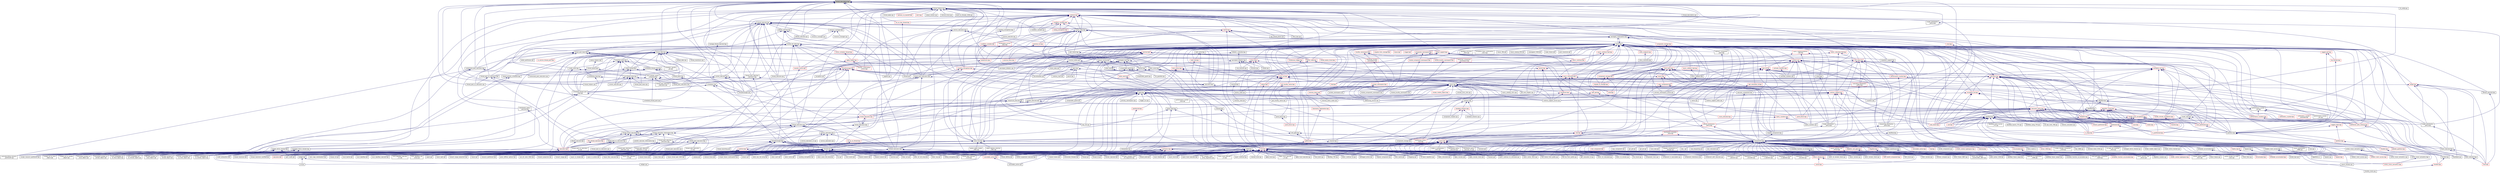 digraph "thread_description.hpp"
{
  edge [fontname="Helvetica",fontsize="10",labelfontname="Helvetica",labelfontsize="10"];
  node [fontname="Helvetica",fontsize="10",shape=record];
  Node74 [label="thread_description.hpp",height=0.2,width=0.4,color="black", fillcolor="grey75", style="filled", fontcolor="black"];
  Node74 -> Node75 [dir="back",color="midnightblue",fontsize="10",style="solid",fontname="Helvetica"];
  Node75 [label="apply.hpp",height=0.2,width=0.4,color="black", fillcolor="white", style="filled",URL="$d7/d4c/apply_8hpp.html"];
  Node75 -> Node76 [dir="back",color="midnightblue",fontsize="10",style="solid",fontname="Helvetica"];
  Node76 [label="widget.cpp",height=0.2,width=0.4,color="black", fillcolor="white", style="filled",URL="$da/d15/widget_8cpp.html"];
  Node75 -> Node77 [dir="back",color="midnightblue",fontsize="10",style="solid",fontname="Helvetica"];
  Node77 [label="ostream.hpp",height=0.2,width=0.4,color="black", fillcolor="white", style="filled",URL="$d1/d38/ostream_8hpp.html"];
  Node77 -> Node78 [dir="back",color="midnightblue",fontsize="10",style="solid",fontname="Helvetica"];
  Node78 [label="standard_streams.hpp",height=0.2,width=0.4,color="red", fillcolor="white", style="filled",URL="$db/d16/standard__streams_8hpp.html"];
  Node78 -> Node79 [dir="back",color="midnightblue",fontsize="10",style="solid",fontname="Helvetica"];
  Node79 [label="iostreams.hpp",height=0.2,width=0.4,color="red", fillcolor="white", style="filled",URL="$de/d22/iostreams_8hpp.html"];
  Node79 -> Node82 [dir="back",color="midnightblue",fontsize="10",style="solid",fontname="Helvetica"];
  Node82 [label="async_io_action.cpp",height=0.2,width=0.4,color="black", fillcolor="white", style="filled",URL="$d3/df5/async__io__action_8cpp.html"];
  Node79 -> Node85 [dir="back",color="midnightblue",fontsize="10",style="solid",fontname="Helvetica"];
  Node85 [label="async_io_simple.cpp",height=0.2,width=0.4,color="black", fillcolor="white", style="filled",URL="$da/db7/async__io__simple_8cpp.html"];
  Node79 -> Node91 [dir="back",color="midnightblue",fontsize="10",style="solid",fontname="Helvetica"];
  Node91 [label="stencil_iterator.hpp",height=0.2,width=0.4,color="red", fillcolor="white", style="filled",URL="$dc/d5c/server_2stencil__iterator_8hpp.html"];
  Node91 -> Node92 [dir="back",color="midnightblue",fontsize="10",style="solid",fontname="Helvetica"];
  Node92 [label="solver.hpp",height=0.2,width=0.4,color="red", fillcolor="white", style="filled",URL="$db/d9a/server_2solver_8hpp.html"];
  Node91 -> Node95 [dir="back",color="midnightblue",fontsize="10",style="solid",fontname="Helvetica"];
  Node95 [label="stencil_iterator.cpp",height=0.2,width=0.4,color="black", fillcolor="white", style="filled",URL="$d6/de1/server_2stencil__iterator_8cpp.html"];
  Node79 -> Node99 [dir="back",color="midnightblue",fontsize="10",style="solid",fontname="Helvetica"];
  Node99 [label="1d_wave_equation.cpp",height=0.2,width=0.4,color="black", fillcolor="white", style="filled",URL="$da/dab/1d__wave__equation_8cpp.html"];
  Node79 -> Node102 [dir="back",color="midnightblue",fontsize="10",style="solid",fontname="Helvetica"];
  Node102 [label="component_ctors.cpp",height=0.2,width=0.4,color="black", fillcolor="white", style="filled",URL="$d3/d2a/component__ctors_8cpp.html"];
  Node79 -> Node103 [dir="back",color="midnightblue",fontsize="10",style="solid",fontname="Helvetica"];
  Node103 [label="component_in_executable.cpp",height=0.2,width=0.4,color="black", fillcolor="white", style="filled",URL="$d8/d4b/component__in__executable_8cpp.html"];
  Node79 -> Node104 [dir="back",color="midnightblue",fontsize="10",style="solid",fontname="Helvetica"];
  Node104 [label="component_inheritance.cpp",height=0.2,width=0.4,color="black", fillcolor="white", style="filled",URL="$d8/d55/component__inheritance_8cpp.html"];
  Node79 -> Node105 [dir="back",color="midnightblue",fontsize="10",style="solid",fontname="Helvetica"];
  Node105 [label="component_with_executor.cpp",height=0.2,width=0.4,color="black", fillcolor="white", style="filled",URL="$d4/d20/component__with__executor_8cpp.html"];
  Node79 -> Node107 [dir="back",color="midnightblue",fontsize="10",style="solid",fontname="Helvetica"];
  Node107 [label="enumerate_threads.cpp",height=0.2,width=0.4,color="black", fillcolor="white", style="filled",URL="$d3/dd4/enumerate__threads_8cpp.html"];
  Node79 -> Node111 [dir="back",color="midnightblue",fontsize="10",style="solid",fontname="Helvetica"];
  Node111 [label="fractals_executor.cpp",height=0.2,width=0.4,color="black", fillcolor="white", style="filled",URL="$d9/da9/fractals__executor_8cpp.html"];
  Node79 -> Node112 [dir="back",color="midnightblue",fontsize="10",style="solid",fontname="Helvetica"];
  Node112 [label="hello_world.cpp",height=0.2,width=0.4,color="black", fillcolor="white", style="filled",URL="$d0/d67/hello__world_8cpp.html"];
  Node79 -> Node113 [dir="back",color="midnightblue",fontsize="10",style="solid",fontname="Helvetica"];
  Node113 [label="interval_timer.cpp",height=0.2,width=0.4,color="black", fillcolor="white", style="filled",URL="$de/df1/examples_2quickstart_2interval__timer_8cpp.html"];
  Node79 -> Node114 [dir="back",color="midnightblue",fontsize="10",style="solid",fontname="Helvetica"];
  Node114 [label="local_channel.cpp",height=0.2,width=0.4,color="black", fillcolor="white", style="filled",URL="$d0/d3e/local__channel_8cpp.html"];
  Node79 -> Node115 [dir="back",color="midnightblue",fontsize="10",style="solid",fontname="Helvetica"];
  Node115 [label="pingpong.cpp",height=0.2,width=0.4,color="black", fillcolor="white", style="filled",URL="$dd/d4d/pingpong_8cpp.html"];
  Node79 -> Node116 [dir="back",color="midnightblue",fontsize="10",style="solid",fontname="Helvetica"];
  Node116 [label="shared_mutex.cpp",height=0.2,width=0.4,color="black", fillcolor="white", style="filled",URL="$da/d0b/shared__mutex_8cpp.html"];
  Node79 -> Node118 [dir="back",color="midnightblue",fontsize="10",style="solid",fontname="Helvetica"];
  Node118 [label="simple_future_continuation.cpp",height=0.2,width=0.4,color="black", fillcolor="white", style="filled",URL="$d8/d3c/simple__future__continuation_8cpp.html"];
  Node79 -> Node124 [dir="back",color="midnightblue",fontsize="10",style="solid",fontname="Helvetica"];
  Node124 [label="oversubscribing_resource\l_partitioner.cpp",height=0.2,width=0.4,color="black", fillcolor="white", style="filled",URL="$dd/dee/oversubscribing__resource__partitioner_8cpp.html"];
  Node79 -> Node125 [dir="back",color="midnightblue",fontsize="10",style="solid",fontname="Helvetica"];
  Node125 [label="simple_resource_partitioner.cpp",height=0.2,width=0.4,color="black", fillcolor="white", style="filled",URL="$d5/df9/simple__resource__partitioner_8cpp.html"];
  Node79 -> Node140 [dir="back",color="midnightblue",fontsize="10",style="solid",fontname="Helvetica"];
  Node140 [label="stream.cpp",height=0.2,width=0.4,color="black", fillcolor="white", style="filled",URL="$da/d5f/stream_8cpp.html"];
  Node79 -> Node145 [dir="back",color="midnightblue",fontsize="10",style="solid",fontname="Helvetica"];
  Node145 [label="osu_bcast.cpp",height=0.2,width=0.4,color="black", fillcolor="white", style="filled",URL="$d3/dca/osu__bcast_8cpp.html"];
  Node79 -> Node152 [dir="back",color="midnightblue",fontsize="10",style="solid",fontname="Helvetica"];
  Node152 [label="plain_action_1330.cpp",height=0.2,width=0.4,color="black", fillcolor="white", style="filled",URL="$d4/def/plain__action__1330_8cpp.html"];
  Node79 -> Node156 [dir="back",color="midnightblue",fontsize="10",style="solid",fontname="Helvetica"];
  Node156 [label="dataflow_future_swap.cpp",height=0.2,width=0.4,color="black", fillcolor="white", style="filled",URL="$dc/d8c/dataflow__future__swap_8cpp.html"];
  Node79 -> Node157 [dir="back",color="midnightblue",fontsize="10",style="solid",fontname="Helvetica"];
  Node157 [label="dataflow_future_swap2.cpp",height=0.2,width=0.4,color="black", fillcolor="white", style="filled",URL="$d1/db3/dataflow__future__swap2_8cpp.html"];
  Node79 -> Node164 [dir="back",color="midnightblue",fontsize="10",style="solid",fontname="Helvetica"];
  Node164 [label="credit_exhaustion.cpp",height=0.2,width=0.4,color="black", fillcolor="white", style="filled",URL="$d6/d80/credit__exhaustion_8cpp.html"];
  Node79 -> Node166 [dir="back",color="midnightblue",fontsize="10",style="solid",fontname="Helvetica"];
  Node166 [label="local_embedded_ref\l_to_local_object.cpp",height=0.2,width=0.4,color="black", fillcolor="white", style="filled",URL="$d6/d54/local__embedded__ref__to__local__object_8cpp.html"];
  Node79 -> Node167 [dir="back",color="midnightblue",fontsize="10",style="solid",fontname="Helvetica"];
  Node167 [label="local_embedded_ref\l_to_remote_object.cpp",height=0.2,width=0.4,color="black", fillcolor="white", style="filled",URL="$d6/d34/local__embedded__ref__to__remote__object_8cpp.html"];
  Node79 -> Node168 [dir="back",color="midnightblue",fontsize="10",style="solid",fontname="Helvetica"];
  Node168 [label="refcnted_symbol_to\l_local_object.cpp",height=0.2,width=0.4,color="black", fillcolor="white", style="filled",URL="$d9/deb/refcnted__symbol__to__local__object_8cpp.html"];
  Node79 -> Node169 [dir="back",color="midnightblue",fontsize="10",style="solid",fontname="Helvetica"];
  Node169 [label="refcnted_symbol_to\l_remote_object.cpp",height=0.2,width=0.4,color="black", fillcolor="white", style="filled",URL="$dd/d20/refcnted__symbol__to__remote__object_8cpp.html"];
  Node79 -> Node170 [dir="back",color="midnightblue",fontsize="10",style="solid",fontname="Helvetica"];
  Node170 [label="remote_embedded_ref\l_to_local_object.cpp",height=0.2,width=0.4,color="black", fillcolor="white", style="filled",URL="$d4/ded/remote__embedded__ref__to__local__object_8cpp.html"];
  Node79 -> Node171 [dir="back",color="midnightblue",fontsize="10",style="solid",fontname="Helvetica"];
  Node171 [label="remote_embedded_ref\l_to_remote_object.cpp",height=0.2,width=0.4,color="black", fillcolor="white", style="filled",URL="$dc/dca/remote__embedded__ref__to__remote__object_8cpp.html"];
  Node79 -> Node172 [dir="back",color="midnightblue",fontsize="10",style="solid",fontname="Helvetica"];
  Node172 [label="scoped_ref_to_local\l_object.cpp",height=0.2,width=0.4,color="black", fillcolor="white", style="filled",URL="$d6/da4/scoped__ref__to__local__object_8cpp.html"];
  Node79 -> Node173 [dir="back",color="midnightblue",fontsize="10",style="solid",fontname="Helvetica"];
  Node173 [label="scoped_ref_to_remote\l_object.cpp",height=0.2,width=0.4,color="black", fillcolor="white", style="filled",URL="$de/d85/scoped__ref__to__remote__object_8cpp.html"];
  Node79 -> Node174 [dir="back",color="midnightblue",fontsize="10",style="solid",fontname="Helvetica"];
  Node174 [label="split_credit.cpp",height=0.2,width=0.4,color="black", fillcolor="white", style="filled",URL="$dc/d1c/split__credit_8cpp.html"];
  Node79 -> Node175 [dir="back",color="midnightblue",fontsize="10",style="solid",fontname="Helvetica"];
  Node175 [label="uncounted_symbol_to\l_local_object.cpp",height=0.2,width=0.4,color="black", fillcolor="white", style="filled",URL="$de/d5f/uncounted__symbol__to__local__object_8cpp.html"];
  Node79 -> Node176 [dir="back",color="midnightblue",fontsize="10",style="solid",fontname="Helvetica"];
  Node176 [label="uncounted_symbol_to\l_remote_object.cpp",height=0.2,width=0.4,color="black", fillcolor="white", style="filled",URL="$d5/d86/uncounted__symbol__to__remote__object_8cpp.html"];
  Node79 -> Node178 [dir="back",color="midnightblue",fontsize="10",style="solid",fontname="Helvetica"];
  Node178 [label="inheritance_2_classes\l_abstract.cpp",height=0.2,width=0.4,color="black", fillcolor="white", style="filled",URL="$dd/d8e/inheritance__2__classes__abstract_8cpp.html"];
  Node79 -> Node179 [dir="back",color="midnightblue",fontsize="10",style="solid",fontname="Helvetica"];
  Node179 [label="inheritance_2_classes\l_concrete.cpp",height=0.2,width=0.4,color="black", fillcolor="white", style="filled",URL="$d8/dc5/inheritance__2__classes__concrete_8cpp.html"];
  Node79 -> Node180 [dir="back",color="midnightblue",fontsize="10",style="solid",fontname="Helvetica"];
  Node180 [label="inheritance_3_classes\l_1_abstract.cpp",height=0.2,width=0.4,color="black", fillcolor="white", style="filled",URL="$dc/dfb/inheritance__3__classes__1__abstract_8cpp.html"];
  Node79 -> Node181 [dir="back",color="midnightblue",fontsize="10",style="solid",fontname="Helvetica"];
  Node181 [label="inheritance_3_classes\l_2_abstract.cpp",height=0.2,width=0.4,color="black", fillcolor="white", style="filled",URL="$dd/d34/inheritance__3__classes__2__abstract_8cpp.html"];
  Node79 -> Node182 [dir="back",color="midnightblue",fontsize="10",style="solid",fontname="Helvetica"];
  Node182 [label="inheritance_3_classes\l_concrete.cpp",height=0.2,width=0.4,color="black", fillcolor="white", style="filled",URL="$de/d09/inheritance__3__classes__concrete_8cpp.html"];
  Node79 -> Node183 [dir="back",color="midnightblue",fontsize="10",style="solid",fontname="Helvetica"];
  Node183 [label="migrate_component.cpp",height=0.2,width=0.4,color="black", fillcolor="white", style="filled",URL="$dc/d78/migrate__component_8cpp.html"];
  Node78 -> Node190 [dir="back",color="midnightblue",fontsize="10",style="solid",fontname="Helvetica"];
  Node190 [label="component_module.cpp",height=0.2,width=0.4,color="black", fillcolor="white", style="filled",URL="$da/d41/iostreams_2component__module_8cpp.html"];
  Node78 -> Node191 [dir="back",color="midnightblue",fontsize="10",style="solid",fontname="Helvetica"];
  Node191 [label="standard_streams.cpp",height=0.2,width=0.4,color="black", fillcolor="white", style="filled",URL="$da/d60/standard__streams_8cpp.html"];
  Node77 -> Node190 [dir="back",color="midnightblue",fontsize="10",style="solid",fontname="Helvetica"];
  Node77 -> Node191 [dir="back",color="midnightblue",fontsize="10",style="solid",fontname="Helvetica"];
  Node75 -> Node194 [dir="back",color="midnightblue",fontsize="10",style="solid",fontname="Helvetica"];
  Node194 [label="apply.hpp",height=0.2,width=0.4,color="black", fillcolor="white", style="filled",URL="$d6/d2c/include_2apply_8hpp.html"];
  Node194 -> Node114 [dir="back",color="midnightblue",fontsize="10",style="solid",fontname="Helvetica"];
  Node194 -> Node195 [dir="back",color="midnightblue",fontsize="10",style="solid",fontname="Helvetica"];
  Node195 [label="fail_compile_const\l_array_argument.cpp",height=0.2,width=0.4,color="black", fillcolor="white", style="filled",URL="$dc/dba/fail__compile__const__array__argument_8cpp.html"];
  Node194 -> Node196 [dir="back",color="midnightblue",fontsize="10",style="solid",fontname="Helvetica"];
  Node196 [label="succeed_compile_const\l_ref_argument.cpp",height=0.2,width=0.4,color="black", fillcolor="white", style="filled",URL="$d9/dc9/succeed__compile__const__ref__argument_8cpp.html"];
  Node194 -> Node197 [dir="back",color="midnightblue",fontsize="10",style="solid",fontname="Helvetica"];
  Node197 [label="apply_colocated.cpp",height=0.2,width=0.4,color="black", fillcolor="white", style="filled",URL="$d5/dd3/apply__colocated_8cpp.html"];
  Node194 -> Node198 [dir="back",color="midnightblue",fontsize="10",style="solid",fontname="Helvetica"];
  Node198 [label="apply_local.cpp",height=0.2,width=0.4,color="black", fillcolor="white", style="filled",URL="$dd/db5/apply__local_8cpp.html"];
  Node194 -> Node199 [dir="back",color="midnightblue",fontsize="10",style="solid",fontname="Helvetica"];
  Node199 [label="apply_local_executor.cpp",height=0.2,width=0.4,color="black", fillcolor="white", style="filled",URL="$db/d84/apply__local__executor_8cpp.html"];
  Node194 -> Node200 [dir="back",color="midnightblue",fontsize="10",style="solid",fontname="Helvetica"];
  Node200 [label="apply_local_executor\l_v1.cpp",height=0.2,width=0.4,color="black", fillcolor="white", style="filled",URL="$dd/d53/apply__local__executor__v1_8cpp.html"];
  Node194 -> Node201 [dir="back",color="midnightblue",fontsize="10",style="solid",fontname="Helvetica"];
  Node201 [label="apply_remote.cpp",height=0.2,width=0.4,color="black", fillcolor="white", style="filled",URL="$d9/d40/apply__remote_8cpp.html"];
  Node194 -> Node202 [dir="back",color="midnightblue",fontsize="10",style="solid",fontname="Helvetica"];
  Node202 [label="apply_remote_client.cpp",height=0.2,width=0.4,color="black", fillcolor="white", style="filled",URL="$d9/def/apply__remote__client_8cpp.html"];
  Node194 -> Node203 [dir="back",color="midnightblue",fontsize="10",style="solid",fontname="Helvetica"];
  Node203 [label="async_continue.cpp",height=0.2,width=0.4,color="black", fillcolor="white", style="filled",URL="$d4/d19/async__continue_8cpp.html"];
  Node194 -> Node204 [dir="back",color="midnightblue",fontsize="10",style="solid",fontname="Helvetica"];
  Node204 [label="async_continue_cb.cpp",height=0.2,width=0.4,color="black", fillcolor="white", style="filled",URL="$df/d37/async__continue__cb_8cpp.html"];
  Node194 -> Node205 [dir="back",color="midnightblue",fontsize="10",style="solid",fontname="Helvetica"];
  Node205 [label="async_continue_cb_colocated.cpp",height=0.2,width=0.4,color="black", fillcolor="white", style="filled",URL="$dd/dce/async__continue__cb__colocated_8cpp.html"];
  Node194 -> Node206 [dir="back",color="midnightblue",fontsize="10",style="solid",fontname="Helvetica"];
  Node206 [label="async_local.cpp",height=0.2,width=0.4,color="black", fillcolor="white", style="filled",URL="$d3/d4c/async__local_8cpp.html"];
  Node194 -> Node207 [dir="back",color="midnightblue",fontsize="10",style="solid",fontname="Helvetica"];
  Node207 [label="async_local_executor.cpp",height=0.2,width=0.4,color="black", fillcolor="white", style="filled",URL="$d4/dce/async__local__executor_8cpp.html"];
  Node194 -> Node208 [dir="back",color="midnightblue",fontsize="10",style="solid",fontname="Helvetica"];
  Node208 [label="async_local_executor\l_v1.cpp",height=0.2,width=0.4,color="black", fillcolor="white", style="filled",URL="$da/d4a/async__local__executor__v1_8cpp.html"];
  Node194 -> Node209 [dir="back",color="midnightblue",fontsize="10",style="solid",fontname="Helvetica"];
  Node209 [label="channel.cpp",height=0.2,width=0.4,color="black", fillcolor="white", style="filled",URL="$dd/d5f/channel_8cpp.html"];
  Node194 -> Node210 [dir="back",color="midnightblue",fontsize="10",style="solid",fontname="Helvetica"];
  Node210 [label="channel_local.cpp",height=0.2,width=0.4,color="black", fillcolor="white", style="filled",URL="$d6/d3e/channel__local_8cpp.html"];
  Node194 -> Node211 [dir="back",color="midnightblue",fontsize="10",style="solid",fontname="Helvetica"];
  Node211 [label="zero_copy_serialization.cpp",height=0.2,width=0.4,color="black", fillcolor="white", style="filled",URL="$d4/dea/zero__copy__serialization_8cpp.html"];
  Node75 -> Node212 [dir="back",color="midnightblue",fontsize="10",style="solid",fontname="Helvetica"];
  Node212 [label="dataflow.hpp",height=0.2,width=0.4,color="black", fillcolor="white", style="filled",URL="$db/d03/lcos_2dataflow_8hpp.html"];
  Node212 -> Node213 [dir="back",color="midnightblue",fontsize="10",style="solid",fontname="Helvetica"];
  Node213 [label="dataflow.hpp",height=0.2,width=0.4,color="black", fillcolor="white", style="filled",URL="$d6/dd8/dataflow_8hpp.html"];
  Node213 -> Node214 [dir="back",color="midnightblue",fontsize="10",style="solid",fontname="Helvetica"];
  Node214 [label="jacobi_hpx.cpp",height=0.2,width=0.4,color="black", fillcolor="white", style="filled",URL="$d8/d72/jacobi__hpx_8cpp.html"];
  Node213 -> Node215 [dir="back",color="midnightblue",fontsize="10",style="solid",fontname="Helvetica"];
  Node215 [label="interest_calculator.cpp",height=0.2,width=0.4,color="black", fillcolor="white", style="filled",URL="$d2/d86/interest__calculator_8cpp.html"];
  Node213 -> Node216 [dir="back",color="midnightblue",fontsize="10",style="solid",fontname="Helvetica"];
  Node216 [label="target_distribution\l_policy.hpp",height=0.2,width=0.4,color="black", fillcolor="white", style="filled",URL="$d4/d4a/compute_2host_2target__distribution__policy_8hpp.html"];
  Node216 -> Node217 [dir="back",color="midnightblue",fontsize="10",style="solid",fontname="Helvetica"];
  Node217 [label="host.hpp",height=0.2,width=0.4,color="red", fillcolor="white", style="filled",URL="$dd/d78/host_8hpp.html"];
  Node213 -> Node224 [dir="back",color="midnightblue",fontsize="10",style="solid",fontname="Helvetica"];
  Node224 [label="dataflow.hpp",height=0.2,width=0.4,color="black", fillcolor="white", style="filled",URL="$db/db6/include_2dataflow_8hpp.html"];
  Node224 -> Node225 [dir="back",color="midnightblue",fontsize="10",style="solid",fontname="Helvetica"];
  Node225 [label="lcos.hpp",height=0.2,width=0.4,color="red", fillcolor="white", style="filled",URL="$d5/deb/lcos_8hpp.html"];
  Node225 -> Node230 [dir="back",color="midnightblue",fontsize="10",style="solid",fontname="Helvetica"];
  Node230 [label="heartbeat.cpp",height=0.2,width=0.4,color="black", fillcolor="white", style="filled",URL="$d8/d98/heartbeat_8cpp.html"];
  Node225 -> Node231 [dir="back",color="midnightblue",fontsize="10",style="solid",fontname="Helvetica"];
  Node231 [label="hello_world_component.hpp",height=0.2,width=0.4,color="red", fillcolor="white", style="filled",URL="$df/df0/hello__world__component_8hpp.html"];
  Node225 -> Node91 [dir="back",color="midnightblue",fontsize="10",style="solid",fontname="Helvetica"];
  Node225 -> Node214 [dir="back",color="midnightblue",fontsize="10",style="solid",fontname="Helvetica"];
  Node225 -> Node107 [dir="back",color="midnightblue",fontsize="10",style="solid",fontname="Helvetica"];
  Node225 -> Node111 [dir="back",color="midnightblue",fontsize="10",style="solid",fontname="Helvetica"];
  Node225 -> Node112 [dir="back",color="midnightblue",fontsize="10",style="solid",fontname="Helvetica"];
  Node225 -> Node242 [dir="back",color="midnightblue",fontsize="10",style="solid",fontname="Helvetica"];
  Node242 [label="latch_local.cpp",height=0.2,width=0.4,color="black", fillcolor="white", style="filled",URL="$dd/dd3/latch__local_8cpp.html"];
  Node225 -> Node243 [dir="back",color="midnightblue",fontsize="10",style="solid",fontname="Helvetica"];
  Node243 [label="latch_remote.cpp",height=0.2,width=0.4,color="black", fillcolor="white", style="filled",URL="$df/d59/latch__remote_8cpp.html"];
  Node225 -> Node114 [dir="back",color="midnightblue",fontsize="10",style="solid",fontname="Helvetica"];
  Node225 -> Node115 [dir="back",color="midnightblue",fontsize="10",style="solid",fontname="Helvetica"];
  Node225 -> Node116 [dir="back",color="midnightblue",fontsize="10",style="solid",fontname="Helvetica"];
  Node225 -> Node245 [dir="back",color="midnightblue",fontsize="10",style="solid",fontname="Helvetica"];
  Node245 [label="sheneos_compare.cpp",height=0.2,width=0.4,color="black", fillcolor="white", style="filled",URL="$dc/d11/sheneos__compare_8cpp.html"];
  Node225 -> Node690 [dir="back",color="midnightblue",fontsize="10",style="solid",fontname="Helvetica"];
  Node690 [label="return_future_2847.cpp",height=0.2,width=0.4,color="black", fillcolor="white", style="filled",URL="$d3/dfe/return__future__2847_8cpp.html"];
  Node225 -> Node691 [dir="back",color="midnightblue",fontsize="10",style="solid",fontname="Helvetica"];
  Node691 [label="return_non_default\l_constructible_2847.cpp",height=0.2,width=0.4,color="black", fillcolor="white", style="filled",URL="$dc/d11/return__non__default__constructible__2847_8cpp.html"];
  Node225 -> Node368 [dir="back",color="midnightblue",fontsize="10",style="solid",fontname="Helvetica"];
  Node368 [label="duplicate_id_registration\l_1596.cpp",height=0.2,width=0.4,color="black", fillcolor="white", style="filled",URL="$db/d8d/duplicate__id__registration__1596_8cpp.html"];
  Node225 -> Node371 [dir="back",color="midnightblue",fontsize="10",style="solid",fontname="Helvetica"];
  Node371 [label="send_gid_keep_component\l_1624.cpp",height=0.2,width=0.4,color="black", fillcolor="white", style="filled",URL="$d9/d49/send__gid__keep__component__1624_8cpp.html"];
  Node225 -> Node692 [dir="back",color="midnightblue",fontsize="10",style="solid",fontname="Helvetica"];
  Node692 [label="async_action_1813.cpp",height=0.2,width=0.4,color="black", fillcolor="white", style="filled",URL="$db/de6/async__action__1813_8cpp.html"];
  Node225 -> Node696 [dir="back",color="midnightblue",fontsize="10",style="solid",fontname="Helvetica"];
  Node696 [label="dataflow_791.cpp",height=0.2,width=0.4,color="black", fillcolor="white", style="filled",URL="$d6/da1/dataflow__791_8cpp.html"];
  Node225 -> Node698 [dir="back",color="midnightblue",fontsize="10",style="solid",fontname="Helvetica"];
  Node698 [label="future_timed_wait_1025.cpp",height=0.2,width=0.4,color="black", fillcolor="white", style="filled",URL="$de/d7d/future__timed__wait__1025_8cpp.html"];
  Node225 -> Node412 [dir="back",color="midnightblue",fontsize="10",style="solid",fontname="Helvetica"];
  Node412 [label="shared_stated_leaked\l_1211.cpp",height=0.2,width=0.4,color="black", fillcolor="white", style="filled",URL="$dc/dce/shared__stated__leaked__1211_8cpp.html"];
  Node225 -> Node435 [dir="back",color="midnightblue",fontsize="10",style="solid",fontname="Helvetica"];
  Node435 [label="thread_pool_executor\l_1114.cpp",height=0.2,width=0.4,color="black", fillcolor="white", style="filled",URL="$d8/d63/thread__pool__executor__1114_8cpp.html"];
  Node225 -> Node706 [dir="back",color="midnightblue",fontsize="10",style="solid",fontname="Helvetica"];
  Node706 [label="return_future.cpp",height=0.2,width=0.4,color="black", fillcolor="white", style="filled",URL="$d4/dbe/return__future_8cpp.html"];
  Node225 -> Node707 [dir="back",color="midnightblue",fontsize="10",style="solid",fontname="Helvetica"];
  Node707 [label="find_clients_from_prefix.cpp",height=0.2,width=0.4,color="black", fillcolor="white", style="filled",URL="$dc/d15/find__clients__from__prefix_8cpp.html"];
  Node225 -> Node708 [dir="back",color="midnightblue",fontsize="10",style="solid",fontname="Helvetica"];
  Node708 [label="find_ids_from_prefix.cpp",height=0.2,width=0.4,color="black", fillcolor="white", style="filled",URL="$dc/df3/find__ids__from__prefix_8cpp.html"];
  Node225 -> Node709 [dir="back",color="midnightblue",fontsize="10",style="solid",fontname="Helvetica"];
  Node709 [label="get_colocation_id.cpp",height=0.2,width=0.4,color="black", fillcolor="white", style="filled",URL="$dd/d0d/get__colocation__id_8cpp.html"];
  Node225 -> Node174 [dir="back",color="midnightblue",fontsize="10",style="solid",fontname="Helvetica"];
  Node225 -> Node711 [dir="back",color="midnightblue",fontsize="10",style="solid",fontname="Helvetica"];
  Node711 [label="action_invoke_no_more\l_than.cpp",height=0.2,width=0.4,color="black", fillcolor="white", style="filled",URL="$db/d8a/action__invoke__no__more__than_8cpp.html"];
  Node225 -> Node183 [dir="back",color="midnightblue",fontsize="10",style="solid",fontname="Helvetica"];
  Node225 -> Node197 [dir="back",color="midnightblue",fontsize="10",style="solid",fontname="Helvetica"];
  Node225 -> Node198 [dir="back",color="midnightblue",fontsize="10",style="solid",fontname="Helvetica"];
  Node225 -> Node199 [dir="back",color="midnightblue",fontsize="10",style="solid",fontname="Helvetica"];
  Node225 -> Node200 [dir="back",color="midnightblue",fontsize="10",style="solid",fontname="Helvetica"];
  Node225 -> Node201 [dir="back",color="midnightblue",fontsize="10",style="solid",fontname="Helvetica"];
  Node225 -> Node202 [dir="back",color="midnightblue",fontsize="10",style="solid",fontname="Helvetica"];
  Node225 -> Node712 [dir="back",color="midnightblue",fontsize="10",style="solid",fontname="Helvetica"];
  Node712 [label="async_cb_colocated.cpp",height=0.2,width=0.4,color="black", fillcolor="white", style="filled",URL="$d7/d7f/async__cb__colocated_8cpp.html"];
  Node225 -> Node713 [dir="back",color="midnightblue",fontsize="10",style="solid",fontname="Helvetica"];
  Node713 [label="async_cb_remote.cpp",height=0.2,width=0.4,color="black", fillcolor="white", style="filled",URL="$da/d88/async__cb__remote_8cpp.html"];
  Node225 -> Node714 [dir="back",color="midnightblue",fontsize="10",style="solid",fontname="Helvetica"];
  Node714 [label="async_cb_remote_client.cpp",height=0.2,width=0.4,color="black", fillcolor="white", style="filled",URL="$d2/d31/async__cb__remote__client_8cpp.html"];
  Node225 -> Node203 [dir="back",color="midnightblue",fontsize="10",style="solid",fontname="Helvetica"];
  Node225 -> Node204 [dir="back",color="midnightblue",fontsize="10",style="solid",fontname="Helvetica"];
  Node225 -> Node205 [dir="back",color="midnightblue",fontsize="10",style="solid",fontname="Helvetica"];
  Node225 -> Node206 [dir="back",color="midnightblue",fontsize="10",style="solid",fontname="Helvetica"];
  Node225 -> Node207 [dir="back",color="midnightblue",fontsize="10",style="solid",fontname="Helvetica"];
  Node225 -> Node208 [dir="back",color="midnightblue",fontsize="10",style="solid",fontname="Helvetica"];
  Node225 -> Node715 [dir="back",color="midnightblue",fontsize="10",style="solid",fontname="Helvetica"];
  Node715 [label="async_remote.cpp",height=0.2,width=0.4,color="black", fillcolor="white", style="filled",URL="$dd/dd8/async__remote_8cpp.html"];
  Node225 -> Node716 [dir="back",color="midnightblue",fontsize="10",style="solid",fontname="Helvetica"];
  Node716 [label="async_remote_client.cpp",height=0.2,width=0.4,color="black", fillcolor="white", style="filled",URL="$d6/d49/async__remote__client_8cpp.html"];
  Node225 -> Node209 [dir="back",color="midnightblue",fontsize="10",style="solid",fontname="Helvetica"];
  Node225 -> Node210 [dir="back",color="midnightblue",fontsize="10",style="solid",fontname="Helvetica"];
  Node225 -> Node719 [dir="back",color="midnightblue",fontsize="10",style="solid",fontname="Helvetica"];
  Node719 [label="client_then.cpp",height=0.2,width=0.4,color="black", fillcolor="white", style="filled",URL="$d1/d5a/client__then_8cpp.html"];
  Node225 -> Node720 [dir="back",color="midnightblue",fontsize="10",style="solid",fontname="Helvetica"];
  Node720 [label="counting_semaphore.cpp",height=0.2,width=0.4,color="black", fillcolor="white", style="filled",URL="$df/de9/counting__semaphore_8cpp.html"];
  Node225 -> Node722 [dir="back",color="midnightblue",fontsize="10",style="solid",fontname="Helvetica"];
  Node722 [label="future.cpp",height=0.2,width=0.4,color="black", fillcolor="white", style="filled",URL="$d6/d4d/future_8cpp.html"];
  Node225 -> Node723 [dir="back",color="midnightblue",fontsize="10",style="solid",fontname="Helvetica"];
  Node723 [label="future_then.cpp",height=0.2,width=0.4,color="black", fillcolor="white", style="filled",URL="$df/da5/future__then_8cpp.html"];
  Node225 -> Node724 [dir="back",color="midnightblue",fontsize="10",style="solid",fontname="Helvetica"];
  Node724 [label="future_then_executor.cpp",height=0.2,width=0.4,color="black", fillcolor="white", style="filled",URL="$df/dbe/future__then__executor_8cpp.html"];
  Node225 -> Node725 [dir="back",color="midnightblue",fontsize="10",style="solid",fontname="Helvetica"];
  Node725 [label="future_then_executor\l_v1.cpp",height=0.2,width=0.4,color="black", fillcolor="white", style="filled",URL="$de/dc5/future__then__executor__v1_8cpp.html"];
  Node225 -> Node471 [dir="back",color="midnightblue",fontsize="10",style="solid",fontname="Helvetica"];
  Node471 [label="local_event.cpp",height=0.2,width=0.4,color="black", fillcolor="white", style="filled",URL="$df/d9a/local__event_8cpp.html"];
  Node225 -> Node726 [dir="back",color="midnightblue",fontsize="10",style="solid",fontname="Helvetica"];
  Node726 [label="local_latch.cpp",height=0.2,width=0.4,color="black", fillcolor="white", style="filled",URL="$d4/db4/local__latch_8cpp.html"];
  Node225 -> Node731 [dir="back",color="midnightblue",fontsize="10",style="solid",fontname="Helvetica"];
  Node731 [label="packaged_action.cpp",height=0.2,width=0.4,color="black", fillcolor="white", style="filled",URL="$d3/d63/packaged__action_8cpp.html"];
  Node225 -> Node732 [dir="back",color="midnightblue",fontsize="10",style="solid",fontname="Helvetica"];
  Node732 [label="promise.cpp",height=0.2,width=0.4,color="black", fillcolor="white", style="filled",URL="$d1/d4f/tests_2unit_2lcos_2promise_8cpp.html"];
  Node225 -> Node735 [dir="back",color="midnightblue",fontsize="10",style="solid",fontname="Helvetica"];
  Node735 [label="shared_future.cpp",height=0.2,width=0.4,color="black", fillcolor="white", style="filled",URL="$d3/d69/shared__future_8cpp.html"];
  Node225 -> Node736 [dir="back",color="midnightblue",fontsize="10",style="solid",fontname="Helvetica"];
  Node736 [label="shared_mutex1.cpp",height=0.2,width=0.4,color="black", fillcolor="white", style="filled",URL="$d8/d57/shared__mutex1_8cpp.html"];
  Node225 -> Node737 [dir="back",color="midnightblue",fontsize="10",style="solid",fontname="Helvetica"];
  Node737 [label="shared_mutex2.cpp",height=0.2,width=0.4,color="black", fillcolor="white", style="filled",URL="$d1/d40/shared__mutex2_8cpp.html"];
  Node225 -> Node738 [dir="back",color="midnightblue",fontsize="10",style="solid",fontname="Helvetica"];
  Node738 [label="sliding_semaphore.cpp",height=0.2,width=0.4,color="black", fillcolor="white", style="filled",URL="$d2/d38/sliding__semaphore_8cpp.html"];
  Node225 -> Node741 [dir="back",color="midnightblue",fontsize="10",style="solid",fontname="Helvetica"];
  Node741 [label="when_all.cpp",height=0.2,width=0.4,color="black", fillcolor="white", style="filled",URL="$da/d18/when__all_8cpp.html"];
  Node225 -> Node742 [dir="back",color="midnightblue",fontsize="10",style="solid",fontname="Helvetica"];
  Node742 [label="when_all_std_array.cpp",height=0.2,width=0.4,color="black", fillcolor="white", style="filled",URL="$d0/dfc/when__all__std__array_8cpp.html"];
  Node225 -> Node743 [dir="back",color="midnightblue",fontsize="10",style="solid",fontname="Helvetica"];
  Node743 [label="when_any.cpp",height=0.2,width=0.4,color="black", fillcolor="white", style="filled",URL="$d7/d30/when__any_8cpp.html"];
  Node225 -> Node744 [dir="back",color="midnightblue",fontsize="10",style="solid",fontname="Helvetica"];
  Node744 [label="when_any_std_array.cpp",height=0.2,width=0.4,color="black", fillcolor="white", style="filled",URL="$d3/d3d/when__any__std__array_8cpp.html"];
  Node225 -> Node745 [dir="back",color="midnightblue",fontsize="10",style="solid",fontname="Helvetica"];
  Node745 [label="when_each.cpp",height=0.2,width=0.4,color="black", fillcolor="white", style="filled",URL="$d0/d95/when__each_8cpp.html"];
  Node225 -> Node746 [dir="back",color="midnightblue",fontsize="10",style="solid",fontname="Helvetica"];
  Node746 [label="when_some.cpp",height=0.2,width=0.4,color="black", fillcolor="white", style="filled",URL="$dc/d48/when__some_8cpp.html"];
  Node225 -> Node747 [dir="back",color="midnightblue",fontsize="10",style="solid",fontname="Helvetica"];
  Node747 [label="when_some_std_array.cpp",height=0.2,width=0.4,color="black", fillcolor="white", style="filled",URL="$df/d4d/when__some__std__array_8cpp.html"];
  Node225 -> Node748 [dir="back",color="midnightblue",fontsize="10",style="solid",fontname="Helvetica"];
  Node748 [label="thread.cpp",height=0.2,width=0.4,color="black", fillcolor="white", style="filled",URL="$d0/d4e/tests_2unit_2threads_2thread_8cpp.html"];
  Node225 -> Node749 [dir="back",color="midnightblue",fontsize="10",style="solid",fontname="Helvetica"];
  Node749 [label="thread_affinity.cpp",height=0.2,width=0.4,color="black", fillcolor="white", style="filled",URL="$da/dce/thread__affinity_8cpp.html"];
  Node225 -> Node750 [dir="back",color="midnightblue",fontsize="10",style="solid",fontname="Helvetica"];
  Node750 [label="thread_id.cpp",height=0.2,width=0.4,color="black", fillcolor="white", style="filled",URL="$df/d88/thread__id_8cpp.html"];
  Node225 -> Node751 [dir="back",color="midnightblue",fontsize="10",style="solid",fontname="Helvetica"];
  Node751 [label="thread_suspension_executor.cpp",height=0.2,width=0.4,color="black", fillcolor="white", style="filled",URL="$de/d9f/thread__suspension__executor_8cpp.html"];
  Node225 -> Node752 [dir="back",color="midnightblue",fontsize="10",style="solid",fontname="Helvetica"];
  Node752 [label="thread_yield.cpp",height=0.2,width=0.4,color="black", fillcolor="white", style="filled",URL="$dc/d23/thread__yield_8cpp.html"];
  Node225 -> Node753 [dir="back",color="midnightblue",fontsize="10",style="solid",fontname="Helvetica"];
  Node753 [label="tss.cpp",height=0.2,width=0.4,color="black", fillcolor="white", style="filled",URL="$dc/d69/tests_2unit_2threads_2tss_8cpp.html"];
  Node213 -> Node755 [dir="back",color="midnightblue",fontsize="10",style="solid",fontname="Helvetica"];
  Node755 [label="local_lcos.hpp",height=0.2,width=0.4,color="black", fillcolor="white", style="filled",URL="$db/d67/local__lcos_8hpp.html"];
  Node755 -> Node264 [dir="back",color="midnightblue",fontsize="10",style="solid",fontname="Helvetica"];
  Node264 [label="template_function_accumulator.hpp",height=0.2,width=0.4,color="black", fillcolor="white", style="filled",URL="$d7/da6/server_2template__function__accumulator_8hpp.html"];
  Node264 -> Node265 [dir="back",color="midnightblue",fontsize="10",style="solid",fontname="Helvetica"];
  Node265 [label="template_function_accumulator.cpp",height=0.2,width=0.4,color="black", fillcolor="white", style="filled",URL="$d5/d02/template__function__accumulator_8cpp.html"];
  Node264 -> Node266 [dir="back",color="midnightblue",fontsize="10",style="solid",fontname="Helvetica"];
  Node266 [label="template_function_accumulator.hpp",height=0.2,width=0.4,color="red", fillcolor="white", style="filled",URL="$d3/de9/template__function__accumulator_8hpp.html"];
  Node755 -> Node756 [dir="back",color="midnightblue",fontsize="10",style="solid",fontname="Helvetica"];
  Node756 [label="allgather_and_gate.hpp",height=0.2,width=0.4,color="red", fillcolor="white", style="filled",URL="$d9/dbb/allgather__and__gate_8hpp.html"];
  Node756 -> Node269 [dir="back",color="midnightblue",fontsize="10",style="solid",fontname="Helvetica"];
  Node269 [label="allgather_module.cpp",height=0.2,width=0.4,color="black", fillcolor="white", style="filled",URL="$df/de4/allgather__module_8cpp.html"];
  Node755 -> Node347 [dir="back",color="midnightblue",fontsize="10",style="solid",fontname="Helvetica"];
  Node347 [label="simple_central_tuplespace.hpp",height=0.2,width=0.4,color="red", fillcolor="white", style="filled",URL="$db/d69/server_2simple__central__tuplespace_8hpp.html"];
  Node755 -> Node225 [dir="back",color="midnightblue",fontsize="10",style="solid",fontname="Helvetica"];
  Node755 -> Node403 [dir="back",color="midnightblue",fontsize="10",style="solid",fontname="Helvetica"];
  Node403 [label="ignore_while_locked\l_1485.cpp",height=0.2,width=0.4,color="black", fillcolor="white", style="filled",URL="$db/d24/ignore__while__locked__1485_8cpp.html"];
  Node755 -> Node409 [dir="back",color="midnightblue",fontsize="10",style="solid",fontname="Helvetica"];
  Node409 [label="safely_destroy_promise\l_1481.cpp",height=0.2,width=0.4,color="black", fillcolor="white", style="filled",URL="$dd/d62/safely__destroy__promise__1481_8cpp.html"];
  Node755 -> Node458 [dir="back",color="midnightblue",fontsize="10",style="solid",fontname="Helvetica"];
  Node458 [label="await.cpp",height=0.2,width=0.4,color="black", fillcolor="white", style="filled",URL="$d6/d41/await_8cpp.html"];
  Node755 -> Node466 [dir="back",color="midnightblue",fontsize="10",style="solid",fontname="Helvetica"];
  Node466 [label="local_barrier.cpp",height=0.2,width=0.4,color="black", fillcolor="white", style="filled",URL="$d2/db4/tests_2unit_2lcos_2local__barrier_8cpp.html"];
  Node755 -> Node467 [dir="back",color="midnightblue",fontsize="10",style="solid",fontname="Helvetica"];
  Node467 [label="local_dataflow.cpp",height=0.2,width=0.4,color="black", fillcolor="white", style="filled",URL="$d9/d92/local__dataflow_8cpp.html"];
  Node755 -> Node468 [dir="back",color="midnightblue",fontsize="10",style="solid",fontname="Helvetica"];
  Node468 [label="local_dataflow_executor.cpp",height=0.2,width=0.4,color="black", fillcolor="white", style="filled",URL="$d2/d73/local__dataflow__executor_8cpp.html"];
  Node755 -> Node469 [dir="back",color="midnightblue",fontsize="10",style="solid",fontname="Helvetica"];
  Node469 [label="local_dataflow_executor\l_v1.cpp",height=0.2,width=0.4,color="black", fillcolor="white", style="filled",URL="$df/d49/local__dataflow__executor__v1_8cpp.html"];
  Node755 -> Node470 [dir="back",color="midnightblue",fontsize="10",style="solid",fontname="Helvetica"];
  Node470 [label="local_dataflow_std\l_array.cpp",height=0.2,width=0.4,color="black", fillcolor="white", style="filled",URL="$db/dcb/local__dataflow__std__array_8cpp.html"];
  Node755 -> Node726 [dir="back",color="midnightblue",fontsize="10",style="solid",fontname="Helvetica"];
  Node213 -> Node757 [dir="back",color="midnightblue",fontsize="10",style="solid",fontname="Helvetica"];
  Node757 [label="gather.hpp",height=0.2,width=0.4,color="red", fillcolor="white", style="filled",URL="$d8/d2b/gather_8hpp.html"];
  Node757 -> Node225 [dir="back",color="midnightblue",fontsize="10",style="solid",fontname="Helvetica"];
  Node213 -> Node758 [dir="back",color="midnightblue",fontsize="10",style="solid",fontname="Helvetica"];
  Node758 [label="rotate.hpp",height=0.2,width=0.4,color="red", fillcolor="white", style="filled",URL="$da/df0/algorithms_2rotate_8hpp.html"];
  Node213 -> Node772 [dir="back",color="midnightblue",fontsize="10",style="solid",fontname="Helvetica"];
  Node772 [label="sort.hpp",height=0.2,width=0.4,color="red", fillcolor="white", style="filled",URL="$d3/d10/algorithms_2sort_8hpp.html"];
  Node213 -> Node779 [dir="back",color="midnightblue",fontsize="10",style="solid",fontname="Helvetica"];
  Node779 [label="task_block.hpp",height=0.2,width=0.4,color="red", fillcolor="white", style="filled",URL="$de/db7/task__block_8hpp.html"];
  Node213 -> Node781 [dir="back",color="midnightblue",fontsize="10",style="solid",fontname="Helvetica"];
  Node781 [label="foreach_partitioner.hpp",height=0.2,width=0.4,color="red", fillcolor="white", style="filled",URL="$de/deb/foreach__partitioner_8hpp.html"];
  Node213 -> Node849 [dir="back",color="midnightblue",fontsize="10",style="solid",fontname="Helvetica"];
  Node849 [label="partitioner.hpp",height=0.2,width=0.4,color="red", fillcolor="white", style="filled",URL="$d6/d03/parallel_2util_2partitioner_8hpp.html"];
  Node849 -> Node885 [dir="back",color="midnightblue",fontsize="10",style="solid",fontname="Helvetica"];
  Node885 [label="is_heap.hpp",height=0.2,width=0.4,color="red", fillcolor="white", style="filled",URL="$df/d5d/algorithms_2is__heap_8hpp.html"];
  Node849 -> Node889 [dir="back",color="midnightblue",fontsize="10",style="solid",fontname="Helvetica"];
  Node889 [label="is_partitioned.hpp",height=0.2,width=0.4,color="red", fillcolor="white", style="filled",URL="$d8/dcf/is__partitioned_8hpp.html"];
  Node213 -> Node906 [dir="back",color="midnightblue",fontsize="10",style="solid",fontname="Helvetica"];
  Node906 [label="partitioner_with_cleanup.hpp",height=0.2,width=0.4,color="red", fillcolor="white", style="filled",URL="$d5/ded/partitioner__with__cleanup_8hpp.html"];
  Node906 -> Node803 [dir="back",color="midnightblue",fontsize="10",style="solid",fontname="Helvetica"];
  Node803 [label="block_allocator.hpp",height=0.2,width=0.4,color="black", fillcolor="white", style="filled",URL="$d9/d7a/block__allocator_8hpp.html"];
  Node803 -> Node217 [dir="back",color="midnightblue",fontsize="10",style="solid",fontname="Helvetica"];
  Node213 -> Node917 [dir="back",color="midnightblue",fontsize="10",style="solid",fontname="Helvetica"];
  Node917 [label="scan_partitioner.hpp",height=0.2,width=0.4,color="red", fillcolor="white", style="filled",URL="$dd/d59/scan__partitioner_8hpp.html"];
  Node917 -> Node918 [dir="back",color="midnightblue",fontsize="10",style="solid",fontname="Helvetica"];
  Node918 [label="partition.hpp",height=0.2,width=0.4,color="black", fillcolor="white", style="filled",URL="$db/d01/hpx_2parallel_2algorithms_2partition_8hpp.html"];
  Node918 -> Node919 [dir="back",color="midnightblue",fontsize="10",style="solid",fontname="Helvetica"];
  Node919 [label="parallel_partition.hpp",height=0.2,width=0.4,color="red", fillcolor="white", style="filled",URL="$d5/d82/parallel__partition_8hpp.html"];
  Node918 -> Node923 [dir="back",color="midnightblue",fontsize="10",style="solid",fontname="Helvetica"];
  Node923 [label="partition.hpp",height=0.2,width=0.4,color="red", fillcolor="white", style="filled",URL="$d2/d20/hpx_2parallel_2container__algorithms_2partition_8hpp.html"];
  Node923 -> Node919 [dir="back",color="midnightblue",fontsize="10",style="solid",fontname="Helvetica"];
  Node213 -> Node924 [dir="back",color="midnightblue",fontsize="10",style="solid",fontname="Helvetica"];
  Node924 [label="binpacking_distribution\l_policy.hpp",height=0.2,width=0.4,color="black", fillcolor="white", style="filled",URL="$d8/d02/binpacking__distribution__policy_8hpp.html"];
  Node924 -> Node925 [dir="back",color="midnightblue",fontsize="10",style="solid",fontname="Helvetica"];
  Node925 [label="components.hpp",height=0.2,width=0.4,color="black", fillcolor="white", style="filled",URL="$d2/d8d/components_8hpp.html"];
  Node925 -> Node261 [dir="back",color="midnightblue",fontsize="10",style="solid",fontname="Helvetica"];
  Node261 [label="accumulator.hpp",height=0.2,width=0.4,color="red", fillcolor="white", style="filled",URL="$d4/d9d/server_2accumulator_8hpp.html"];
  Node261 -> Node262 [dir="back",color="midnightblue",fontsize="10",style="solid",fontname="Helvetica"];
  Node262 [label="accumulator.hpp",height=0.2,width=0.4,color="red", fillcolor="white", style="filled",URL="$d8/d5e/accumulator_8hpp.html"];
  Node925 -> Node262 [dir="back",color="midnightblue",fontsize="10",style="solid",fontname="Helvetica"];
  Node925 -> Node926 [dir="back",color="midnightblue",fontsize="10",style="solid",fontname="Helvetica"];
  Node926 [label="template_accumulator.hpp",height=0.2,width=0.4,color="black", fillcolor="white", style="filled",URL="$d0/d3f/server_2template__accumulator_8hpp.html"];
  Node926 -> Node927 [dir="back",color="midnightblue",fontsize="10",style="solid",fontname="Helvetica"];
  Node927 [label="template_accumulator.hpp",height=0.2,width=0.4,color="red", fillcolor="white", style="filled",URL="$dd/da9/template__accumulator_8hpp.html"];
  Node925 -> Node264 [dir="back",color="midnightblue",fontsize="10",style="solid",fontname="Helvetica"];
  Node925 -> Node927 [dir="back",color="midnightblue",fontsize="10",style="solid",fontname="Helvetica"];
  Node925 -> Node265 [dir="back",color="midnightblue",fontsize="10",style="solid",fontname="Helvetica"];
  Node925 -> Node266 [dir="back",color="midnightblue",fontsize="10",style="solid",fontname="Helvetica"];
  Node925 -> Node269 [dir="back",color="midnightblue",fontsize="10",style="solid",fontname="Helvetica"];
  Node925 -> Node929 [dir="back",color="midnightblue",fontsize="10",style="solid",fontname="Helvetica"];
  Node929 [label="allgather.hpp",height=0.2,width=0.4,color="red", fillcolor="white", style="filled",URL="$d4/d4a/allgather_8hpp.html"];
  Node929 -> Node269 [dir="back",color="midnightblue",fontsize="10",style="solid",fontname="Helvetica"];
  Node925 -> Node756 [dir="back",color="midnightblue",fontsize="10",style="solid",fontname="Helvetica"];
  Node925 -> Node272 [dir="back",color="midnightblue",fontsize="10",style="solid",fontname="Helvetica"];
  Node272 [label="cancelable_action.cpp",height=0.2,width=0.4,color="black", fillcolor="white", style="filled",URL="$d5/d0c/cancelable__action_8cpp.html"];
  Node925 -> Node273 [dir="back",color="midnightblue",fontsize="10",style="solid",fontname="Helvetica"];
  Node273 [label="cancelable_action.hpp",height=0.2,width=0.4,color="red", fillcolor="white", style="filled",URL="$d5/d4d/server_2cancelable__action_8hpp.html"];
  Node273 -> Node272 [dir="back",color="midnightblue",fontsize="10",style="solid",fontname="Helvetica"];
  Node925 -> Node275 [dir="back",color="midnightblue",fontsize="10",style="solid",fontname="Helvetica"];
  Node275 [label="cancelable_action.hpp",height=0.2,width=0.4,color="red", fillcolor="white", style="filled",URL="$d6/d28/cancelable__action_8hpp.html"];
  Node925 -> Node231 [dir="back",color="midnightblue",fontsize="10",style="solid",fontname="Helvetica"];
  Node925 -> Node930 [dir="back",color="midnightblue",fontsize="10",style="solid",fontname="Helvetica"];
  Node930 [label="row.hpp",height=0.2,width=0.4,color="red", fillcolor="white", style="filled",URL="$de/d74/server_2row_8hpp.html"];
  Node925 -> Node91 [dir="back",color="midnightblue",fontsize="10",style="solid",fontname="Helvetica"];
  Node925 -> Node92 [dir="back",color="midnightblue",fontsize="10",style="solid",fontname="Helvetica"];
  Node925 -> Node931 [dir="back",color="midnightblue",fontsize="10",style="solid",fontname="Helvetica"];
  Node931 [label="jacobi_component.cpp",height=0.2,width=0.4,color="black", fillcolor="white", style="filled",URL="$d1/d25/jacobi__component_8cpp.html"];
  Node925 -> Node290 [dir="back",color="midnightblue",fontsize="10",style="solid",fontname="Helvetica"];
  Node290 [label="nqueen.hpp",height=0.2,width=0.4,color="black", fillcolor="white", style="filled",URL="$de/d58/server_2nqueen_8hpp.html"];
  Node290 -> Node289 [dir="back",color="midnightblue",fontsize="10",style="solid",fontname="Helvetica"];
  Node289 [label="nqueen.cpp",height=0.2,width=0.4,color="black", fillcolor="white", style="filled",URL="$db/dca/nqueen_8cpp.html"];
  Node290 -> Node291 [dir="back",color="midnightblue",fontsize="10",style="solid",fontname="Helvetica"];
  Node291 [label="nqueen.hpp",height=0.2,width=0.4,color="red", fillcolor="white", style="filled",URL="$da/dfd/stubs_2nqueen_8hpp.html"];
  Node925 -> Node294 [dir="back",color="midnightblue",fontsize="10",style="solid",fontname="Helvetica"];
  Node294 [label="sine.cpp",height=0.2,width=0.4,color="black", fillcolor="white", style="filled",URL="$d3/d0d/server_2sine_8cpp.html"];
  Node925 -> Node102 [dir="back",color="midnightblue",fontsize="10",style="solid",fontname="Helvetica"];
  Node925 -> Node103 [dir="back",color="midnightblue",fontsize="10",style="solid",fontname="Helvetica"];
  Node925 -> Node104 [dir="back",color="midnightblue",fontsize="10",style="solid",fontname="Helvetica"];
  Node925 -> Node105 [dir="back",color="midnightblue",fontsize="10",style="solid",fontname="Helvetica"];
  Node925 -> Node301 [dir="back",color="midnightblue",fontsize="10",style="solid",fontname="Helvetica"];
  Node301 [label="factorial.cpp",height=0.2,width=0.4,color="black", fillcolor="white", style="filled",URL="$d9/d00/factorial_8cpp.html"];
  Node925 -> Node112 [dir="back",color="midnightblue",fontsize="10",style="solid",fontname="Helvetica"];
  Node925 -> Node242 [dir="back",color="midnightblue",fontsize="10",style="solid",fontname="Helvetica"];
  Node925 -> Node243 [dir="back",color="midnightblue",fontsize="10",style="solid",fontname="Helvetica"];
  Node925 -> Node115 [dir="back",color="midnightblue",fontsize="10",style="solid",fontname="Helvetica"];
  Node925 -> Node313 [dir="back",color="midnightblue",fontsize="10",style="solid",fontname="Helvetica"];
  Node313 [label="random_mem_access.hpp",height=0.2,width=0.4,color="black", fillcolor="white", style="filled",URL="$d0/d19/server_2random__mem__access_8hpp.html"];
  Node313 -> Node312 [dir="back",color="midnightblue",fontsize="10",style="solid",fontname="Helvetica"];
  Node312 [label="random_mem_access.cpp",height=0.2,width=0.4,color="black", fillcolor="white", style="filled",URL="$d1/d51/random__mem__access_8cpp.html"];
  Node313 -> Node314 [dir="back",color="midnightblue",fontsize="10",style="solid",fontname="Helvetica"];
  Node314 [label="random_mem_access.hpp",height=0.2,width=0.4,color="red", fillcolor="white", style="filled",URL="$d3/d32/stubs_2random__mem__access_8hpp.html"];
  Node925 -> Node245 [dir="back",color="midnightblue",fontsize="10",style="solid",fontname="Helvetica"];
  Node925 -> Node334 [dir="back",color="midnightblue",fontsize="10",style="solid",fontname="Helvetica"];
  Node334 [label="throttle.hpp",height=0.2,width=0.4,color="red", fillcolor="white", style="filled",URL="$db/dc9/server_2throttle_8hpp.html"];
  Node334 -> Node335 [dir="back",color="midnightblue",fontsize="10",style="solid",fontname="Helvetica"];
  Node335 [label="throttle.hpp",height=0.2,width=0.4,color="black", fillcolor="white", style="filled",URL="$d5/dec/stubs_2throttle_8hpp.html"];
  Node335 -> Node336 [dir="back",color="midnightblue",fontsize="10",style="solid",fontname="Helvetica"];
  Node336 [label="throttle.hpp",height=0.2,width=0.4,color="red", fillcolor="white", style="filled",URL="$d2/d2e/throttle_8hpp.html"];
  Node336 -> Node338 [dir="back",color="midnightblue",fontsize="10",style="solid",fontname="Helvetica"];
  Node338 [label="throttle_client.cpp",height=0.2,width=0.4,color="black", fillcolor="white", style="filled",URL="$d0/db7/throttle__client_8cpp.html"];
  Node925 -> Node338 [dir="back",color="midnightblue",fontsize="10",style="solid",fontname="Helvetica"];
  Node925 -> Node347 [dir="back",color="midnightblue",fontsize="10",style="solid",fontname="Helvetica"];
  Node925 -> Node351 [dir="back",color="midnightblue",fontsize="10",style="solid",fontname="Helvetica"];
  Node351 [label="tuples_warehouse.hpp",height=0.2,width=0.4,color="black", fillcolor="white", style="filled",URL="$da/de6/tuples__warehouse_8hpp.html"];
  Node351 -> Node347 [dir="back",color="midnightblue",fontsize="10",style="solid",fontname="Helvetica"];
  Node925 -> Node350 [dir="back",color="midnightblue",fontsize="10",style="solid",fontname="Helvetica"];
  Node350 [label="simple_central_tuplespace.hpp",height=0.2,width=0.4,color="red", fillcolor="white", style="filled",URL="$d5/ddd/simple__central__tuplespace_8hpp.html"];
  Node925 -> Node79 [dir="back",color="midnightblue",fontsize="10",style="solid",fontname="Helvetica"];
  Node925 -> Node932 [dir="back",color="midnightblue",fontsize="10",style="solid",fontname="Helvetica"];
  Node932 [label="runtime.hpp",height=0.2,width=0.4,color="red", fillcolor="white", style="filled",URL="$d5/d15/include_2runtime_8hpp.html"];
  Node932 -> Node82 [dir="back",color="midnightblue",fontsize="10",style="solid",fontname="Helvetica"];
  Node932 -> Node85 [dir="back",color="midnightblue",fontsize="10",style="solid",fontname="Helvetica"];
  Node932 -> Node124 [dir="back",color="midnightblue",fontsize="10",style="solid",fontname="Helvetica"];
  Node932 -> Node125 [dir="back",color="midnightblue",fontsize="10",style="solid",fontname="Helvetica"];
  Node932 -> Node749 [dir="back",color="midnightblue",fontsize="10",style="solid",fontname="Helvetica"];
  Node932 -> Node940 [dir="back",color="midnightblue",fontsize="10",style="solid",fontname="Helvetica"];
  Node940 [label="thread_mf.cpp",height=0.2,width=0.4,color="black", fillcolor="white", style="filled",URL="$da/d21/thread__mf_8cpp.html"];
  Node932 -> Node941 [dir="back",color="midnightblue",fontsize="10",style="solid",fontname="Helvetica"];
  Node941 [label="thread_stacksize.cpp",height=0.2,width=0.4,color="black", fillcolor="white", style="filled",URL="$df/d43/thread__stacksize_8cpp.html"];
  Node932 -> Node942 [dir="back",color="midnightblue",fontsize="10",style="solid",fontname="Helvetica"];
  Node942 [label="thread_stacksize_overflow.cpp",height=0.2,width=0.4,color="black", fillcolor="white", style="filled",URL="$d3/dc0/thread__stacksize__overflow_8cpp.html"];
  Node925 -> Node943 [dir="back",color="midnightblue",fontsize="10",style="solid",fontname="Helvetica"];
  Node943 [label="valarray.hpp",height=0.2,width=0.4,color="red", fillcolor="white", style="filled",URL="$dc/d69/valarray_8hpp.html"];
  Node925 -> Node145 [dir="back",color="midnightblue",fontsize="10",style="solid",fontname="Helvetica"];
  Node925 -> Node366 [dir="back",color="midnightblue",fontsize="10",style="solid",fontname="Helvetica"];
  Node366 [label="action_move_semantics.cpp",height=0.2,width=0.4,color="black", fillcolor="white", style="filled",URL="$d4/db3/action__move__semantics_8cpp.html"];
  Node925 -> Node951 [dir="back",color="midnightblue",fontsize="10",style="solid",fontname="Helvetica"];
  Node951 [label="action_move_semantics.hpp",height=0.2,width=0.4,color="red", fillcolor="white", style="filled",URL="$dc/d37/action__move__semantics_8hpp.html"];
  Node925 -> Node953 [dir="back",color="midnightblue",fontsize="10",style="solid",fontname="Helvetica"];
  Node953 [label="action_move_semantics.hpp",height=0.2,width=0.4,color="black", fillcolor="white", style="filled",URL="$dc/d9e/server_2action__move__semantics_8hpp.html"];
  Node953 -> Node366 [dir="back",color="midnightblue",fontsize="10",style="solid",fontname="Helvetica"];
  Node953 -> Node954 [dir="back",color="midnightblue",fontsize="10",style="solid",fontname="Helvetica"];
  Node954 [label="action_move_semantics.hpp",height=0.2,width=0.4,color="black", fillcolor="white", style="filled",URL="$d1/da8/stubs_2action__move__semantics_8hpp.html"];
  Node954 -> Node951 [dir="back",color="midnightblue",fontsize="10",style="solid",fontname="Helvetica"];
  Node925 -> Node954 [dir="back",color="midnightblue",fontsize="10",style="solid",fontname="Helvetica"];
  Node925 -> Node690 [dir="back",color="midnightblue",fontsize="10",style="solid",fontname="Helvetica"];
  Node925 -> Node691 [dir="back",color="midnightblue",fontsize="10",style="solid",fontname="Helvetica"];
  Node925 -> Node368 [dir="back",color="midnightblue",fontsize="10",style="solid",fontname="Helvetica"];
  Node925 -> Node371 [dir="back",color="midnightblue",fontsize="10",style="solid",fontname="Helvetica"];
  Node925 -> Node373 [dir="back",color="midnightblue",fontsize="10",style="solid",fontname="Helvetica"];
  Node373 [label="matrix_hpx.hh",height=0.2,width=0.4,color="red", fillcolor="white", style="filled",URL="$d5/d89/matrix__hpx_8hh.html"];
  Node373 -> Node372 [dir="back",color="midnightblue",fontsize="10",style="solid",fontname="Helvetica"];
  Node372 [label="algorithms.cc",height=0.2,width=0.4,color="black", fillcolor="white", style="filled",URL="$d5/d1b/algorithms_8cc.html"];
  Node925 -> Node372 [dir="back",color="midnightblue",fontsize="10",style="solid",fontname="Helvetica"];
  Node925 -> Node378 [dir="back",color="midnightblue",fontsize="10",style="solid",fontname="Helvetica"];
  Node378 [label="block_matrix.cc",height=0.2,width=0.4,color="black", fillcolor="white", style="filled",URL="$de/d88/block__matrix_8cc.html"];
  Node925 -> Node955 [dir="back",color="midnightblue",fontsize="10",style="solid",fontname="Helvetica"];
  Node955 [label="server_1950.hpp",height=0.2,width=0.4,color="red", fillcolor="white", style="filled",URL="$df/d5f/server__1950_8hpp.html"];
  Node925 -> Node957 [dir="back",color="midnightblue",fontsize="10",style="solid",fontname="Helvetica"];
  Node957 [label="create_n_components\l_2323.cpp",height=0.2,width=0.4,color="black", fillcolor="white", style="filled",URL="$d9/d8c/create__n__components__2323_8cpp.html"];
  Node925 -> Node958 [dir="back",color="midnightblue",fontsize="10",style="solid",fontname="Helvetica"];
  Node958 [label="create_remote_component\l_2334.cpp",height=0.2,width=0.4,color="black", fillcolor="white", style="filled",URL="$de/d8c/create__remote__component__2334_8cpp.html"];
  Node925 -> Node959 [dir="back",color="midnightblue",fontsize="10",style="solid",fontname="Helvetica"];
  Node959 [label="new_2848.cpp",height=0.2,width=0.4,color="black", fillcolor="white", style="filled",URL="$d1/d12/new__2848_8cpp.html"];
  Node925 -> Node960 [dir="back",color="midnightblue",fontsize="10",style="solid",fontname="Helvetica"];
  Node960 [label="returned_client_2150.cpp",height=0.2,width=0.4,color="black", fillcolor="white", style="filled",URL="$d6/d08/returned__client__2150_8cpp.html"];
  Node925 -> Node385 [dir="back",color="midnightblue",fontsize="10",style="solid",fontname="Helvetica"];
  Node385 [label="id_type_ref_counting\l_1032.cpp",height=0.2,width=0.4,color="black", fillcolor="white", style="filled",URL="$d8/dfd/id__type__ref__counting__1032_8cpp.html"];
  Node925 -> Node692 [dir="back",color="midnightblue",fontsize="10",style="solid",fontname="Helvetica"];
  Node925 -> Node961 [dir="back",color="midnightblue",fontsize="10",style="solid",fontname="Helvetica"];
  Node961 [label="future_serialization\l_1898.cpp",height=0.2,width=0.4,color="black", fillcolor="white", style="filled",URL="$da/dde/future__serialization__1898_8cpp.html"];
  Node925 -> Node412 [dir="back",color="midnightblue",fontsize="10",style="solid",fontname="Helvetica"];
  Node925 -> Node706 [dir="back",color="midnightblue",fontsize="10",style="solid",fontname="Helvetica"];
  Node925 -> Node444 [dir="back",color="midnightblue",fontsize="10",style="solid",fontname="Helvetica"];
  Node444 [label="managed_refcnt_checker.cpp",height=0.2,width=0.4,color="black", fillcolor="white", style="filled",URL="$d3/d8d/managed__refcnt__checker_8cpp.html"];
  Node925 -> Node452 [dir="back",color="midnightblue",fontsize="10",style="solid",fontname="Helvetica"];
  Node452 [label="simple_mobile_object.cpp",height=0.2,width=0.4,color="black", fillcolor="white", style="filled",URL="$d2/da7/simple__mobile__object_8cpp.html"];
  Node925 -> Node449 [dir="back",color="midnightblue",fontsize="10",style="solid",fontname="Helvetica"];
  Node449 [label="simple_refcnt_checker.cpp",height=0.2,width=0.4,color="black", fillcolor="white", style="filled",URL="$df/d16/simple__refcnt__checker_8cpp.html"];
  Node925 -> Node707 [dir="back",color="midnightblue",fontsize="10",style="solid",fontname="Helvetica"];
  Node925 -> Node708 [dir="back",color="midnightblue",fontsize="10",style="solid",fontname="Helvetica"];
  Node925 -> Node709 [dir="back",color="midnightblue",fontsize="10",style="solid",fontname="Helvetica"];
  Node925 -> Node962 [dir="back",color="midnightblue",fontsize="10",style="solid",fontname="Helvetica"];
  Node962 [label="test_component.hpp",height=0.2,width=0.4,color="red", fillcolor="white", style="filled",URL="$dc/daa/test__component_8hpp.html"];
  Node925 -> Node711 [dir="back",color="midnightblue",fontsize="10",style="solid",fontname="Helvetica"];
  Node925 -> Node964 [dir="back",color="midnightblue",fontsize="10",style="solid",fontname="Helvetica"];
  Node964 [label="launch_process_test\l_server.cpp",height=0.2,width=0.4,color="black", fillcolor="white", style="filled",URL="$d8/daf/launch__process__test__server_8cpp.html"];
  Node925 -> Node965 [dir="back",color="midnightblue",fontsize="10",style="solid",fontname="Helvetica"];
  Node965 [label="launch_process_test\l_server.hpp",height=0.2,width=0.4,color="red", fillcolor="white", style="filled",URL="$d1/d83/launch__process__test__server_8hpp.html"];
  Node965 -> Node964 [dir="back",color="midnightblue",fontsize="10",style="solid",fontname="Helvetica"];
  Node925 -> Node947 [dir="back",color="midnightblue",fontsize="10",style="solid",fontname="Helvetica"];
  Node947 [label="copy_component.cpp",height=0.2,width=0.4,color="black", fillcolor="white", style="filled",URL="$d5/d8d/copy__component_8cpp.html"];
  Node925 -> Node966 [dir="back",color="midnightblue",fontsize="10",style="solid",fontname="Helvetica"];
  Node966 [label="distribution_policy\l_executor.cpp",height=0.2,width=0.4,color="black", fillcolor="white", style="filled",URL="$da/d92/distribution__policy__executor_8cpp.html"];
  Node925 -> Node967 [dir="back",color="midnightblue",fontsize="10",style="solid",fontname="Helvetica"];
  Node967 [label="distribution_policy\l_executor_v1.cpp",height=0.2,width=0.4,color="black", fillcolor="white", style="filled",URL="$dd/d43/distribution__policy__executor__v1_8cpp.html"];
  Node925 -> Node948 [dir="back",color="midnightblue",fontsize="10",style="solid",fontname="Helvetica"];
  Node948 [label="get_gid.cpp",height=0.2,width=0.4,color="black", fillcolor="white", style="filled",URL="$dc/dc1/get__gid_8cpp.html"];
  Node925 -> Node968 [dir="back",color="midnightblue",fontsize="10",style="solid",fontname="Helvetica"];
  Node968 [label="get_ptr.cpp",height=0.2,width=0.4,color="black", fillcolor="white", style="filled",URL="$d8/dfd/get__ptr_8cpp.html"];
  Node925 -> Node178 [dir="back",color="midnightblue",fontsize="10",style="solid",fontname="Helvetica"];
  Node925 -> Node179 [dir="back",color="midnightblue",fontsize="10",style="solid",fontname="Helvetica"];
  Node925 -> Node180 [dir="back",color="midnightblue",fontsize="10",style="solid",fontname="Helvetica"];
  Node925 -> Node181 [dir="back",color="midnightblue",fontsize="10",style="solid",fontname="Helvetica"];
  Node925 -> Node182 [dir="back",color="midnightblue",fontsize="10",style="solid",fontname="Helvetica"];
  Node925 -> Node969 [dir="back",color="midnightblue",fontsize="10",style="solid",fontname="Helvetica"];
  Node969 [label="local_new.cpp",height=0.2,width=0.4,color="black", fillcolor="white", style="filled",URL="$d4/dbd/local__new_8cpp.html"];
  Node925 -> Node183 [dir="back",color="midnightblue",fontsize="10",style="solid",fontname="Helvetica"];
  Node925 -> Node949 [dir="back",color="midnightblue",fontsize="10",style="solid",fontname="Helvetica"];
  Node949 [label="migrate_component_to\l_storage.cpp",height=0.2,width=0.4,color="black", fillcolor="white", style="filled",URL="$dd/d02/migrate__component__to__storage_8cpp.html"];
  Node925 -> Node970 [dir="back",color="midnightblue",fontsize="10",style="solid",fontname="Helvetica"];
  Node970 [label="new_.cpp",height=0.2,width=0.4,color="black", fillcolor="white", style="filled",URL="$d9/d8b/new___8cpp.html"];
  Node925 -> Node971 [dir="back",color="midnightblue",fontsize="10",style="solid",fontname="Helvetica"];
  Node971 [label="new_binpacking.cpp",height=0.2,width=0.4,color="black", fillcolor="white", style="filled",URL="$d6/d82/new__binpacking_8cpp.html"];
  Node925 -> Node972 [dir="back",color="midnightblue",fontsize="10",style="solid",fontname="Helvetica"];
  Node972 [label="new_colocated.cpp",height=0.2,width=0.4,color="black", fillcolor="white", style="filled",URL="$d3/d18/new__colocated_8cpp.html"];
  Node925 -> Node197 [dir="back",color="midnightblue",fontsize="10",style="solid",fontname="Helvetica"];
  Node925 -> Node201 [dir="back",color="midnightblue",fontsize="10",style="solid",fontname="Helvetica"];
  Node925 -> Node202 [dir="back",color="midnightblue",fontsize="10",style="solid",fontname="Helvetica"];
  Node925 -> Node712 [dir="back",color="midnightblue",fontsize="10",style="solid",fontname="Helvetica"];
  Node925 -> Node713 [dir="back",color="midnightblue",fontsize="10",style="solid",fontname="Helvetica"];
  Node925 -> Node714 [dir="back",color="midnightblue",fontsize="10",style="solid",fontname="Helvetica"];
  Node925 -> Node205 [dir="back",color="midnightblue",fontsize="10",style="solid",fontname="Helvetica"];
  Node925 -> Node715 [dir="back",color="midnightblue",fontsize="10",style="solid",fontname="Helvetica"];
  Node925 -> Node716 [dir="back",color="midnightblue",fontsize="10",style="solid",fontname="Helvetica"];
  Node925 -> Node209 [dir="back",color="midnightblue",fontsize="10",style="solid",fontname="Helvetica"];
  Node925 -> Node719 [dir="back",color="midnightblue",fontsize="10",style="solid",fontname="Helvetica"];
  Node925 -> Node731 [dir="back",color="midnightblue",fontsize="10",style="solid",fontname="Helvetica"];
  Node925 -> Node749 [dir="back",color="midnightblue",fontsize="10",style="solid",fontname="Helvetica"];
  Node213 -> Node973 [dir="back",color="midnightblue",fontsize="10",style="solid",fontname="Helvetica"];
  Node973 [label="default_distribution\l_policy.hpp",height=0.2,width=0.4,color="red", fillcolor="white", style="filled",URL="$dd/d99/default__distribution__policy_8hpp.html"];
  Node973 -> Node925 [dir="back",color="midnightblue",fontsize="10",style="solid",fontname="Helvetica"];
  Node973 -> Node1013 [dir="back",color="midnightblue",fontsize="10",style="solid",fontname="Helvetica"];
  Node1013 [label="new.hpp",height=0.2,width=0.4,color="red", fillcolor="white", style="filled",URL="$df/d64/runtime_2components_2new_8hpp.html"];
  Node1013 -> Node994 [dir="back",color="midnightblue",fontsize="10",style="solid",fontname="Helvetica"];
  Node994 [label="partitioned_vector\l_impl.hpp",height=0.2,width=0.4,color="red", fillcolor="white", style="filled",URL="$d0/db1/partitioned__vector__impl_8hpp.html"];
  Node1013 -> Node925 [dir="back",color="midnightblue",fontsize="10",style="solid",fontname="Helvetica"];
  Node1013 -> Node1017 [dir="back",color="midnightblue",fontsize="10",style="solid",fontname="Helvetica"];
  Node1017 [label="channel.hpp",height=0.2,width=0.4,color="black", fillcolor="white", style="filled",URL="$db/d20/channel_8hpp.html"];
  Node1017 -> Node225 [dir="back",color="midnightblue",fontsize="10",style="solid",fontname="Helvetica"];
  Node1013 -> Node757 [dir="back",color="midnightblue",fontsize="10",style="solid",fontname="Helvetica"];
  Node1013 -> Node1004 [dir="back",color="midnightblue",fontsize="10",style="solid",fontname="Helvetica"];
  Node1004 [label="component_storage.cpp",height=0.2,width=0.4,color="black", fillcolor="white", style="filled",URL="$d4/ddf/component__storage_8cpp.html"];
  Node213 -> Node1023 [dir="back",color="midnightblue",fontsize="10",style="solid",fontname="Helvetica"];
  Node1023 [label="target_distribution\l_policy.hpp",height=0.2,width=0.4,color="black", fillcolor="white", style="filled",URL="$d3/dec/runtime_2components_2target__distribution__policy_8hpp.html"];
  Node1023 -> Node1024 [dir="back",color="midnightblue",fontsize="10",style="solid",fontname="Helvetica"];
  Node1024 [label="migrate_component.hpp",height=0.2,width=0.4,color="black", fillcolor="white", style="filled",URL="$d2/dd9/migrate__component_8hpp.html"];
  Node1024 -> Node925 [dir="back",color="midnightblue",fontsize="10",style="solid",fontname="Helvetica"];
  Node213 -> Node696 [dir="back",color="midnightblue",fontsize="10",style="solid",fontname="Helvetica"];
  Node213 -> Node393 [dir="back",color="midnightblue",fontsize="10",style="solid",fontname="Helvetica"];
  Node393 [label="dataflow_const_functor\l_773.cpp",height=0.2,width=0.4,color="black", fillcolor="white", style="filled",URL="$d3/df2/dataflow__const__functor__773_8cpp.html"];
  Node213 -> Node156 [dir="back",color="midnightblue",fontsize="10",style="solid",fontname="Helvetica"];
  Node213 -> Node157 [dir="back",color="midnightblue",fontsize="10",style="solid",fontname="Helvetica"];
  Node213 -> Node394 [dir="back",color="midnightblue",fontsize="10",style="solid",fontname="Helvetica"];
  Node394 [label="dataflow_launch_775.cpp",height=0.2,width=0.4,color="black", fillcolor="white", style="filled",URL="$d7/d0d/dataflow__launch__775_8cpp.html"];
  Node213 -> Node396 [dir="back",color="midnightblue",fontsize="10",style="solid",fontname="Helvetica"];
  Node396 [label="dataflow_using_774.cpp",height=0.2,width=0.4,color="black", fillcolor="white", style="filled",URL="$d7/dfa/dataflow__using__774_8cpp.html"];
  Node213 -> Node410 [dir="back",color="midnightblue",fontsize="10",style="solid",fontname="Helvetica"];
  Node410 [label="set_hpx_limit_798.cpp",height=0.2,width=0.4,color="black", fillcolor="white", style="filled",URL="$d2/dfb/set__hpx__limit__798_8cpp.html"];
  Node212 -> Node1025 [dir="back",color="midnightblue",fontsize="10",style="solid",fontname="Helvetica"];
  Node1025 [label="dataflow.hpp",height=0.2,width=0.4,color="black", fillcolor="white", style="filled",URL="$d8/de2/lcos_2local_2dataflow_8hpp.html"];
  Node1025 -> Node213 [dir="back",color="midnightblue",fontsize="10",style="solid",fontname="Helvetica"];
  Node1025 -> Node1026 [dir="back",color="midnightblue",fontsize="10",style="solid",fontname="Helvetica"];
  Node1026 [label="scan.hpp",height=0.2,width=0.4,color="red", fillcolor="white", style="filled",URL="$de/dc0/scan_8hpp.html"];
  Node1025 -> Node1027 [dir="back",color="midnightblue",fontsize="10",style="solid",fontname="Helvetica"];
  Node1027 [label="transfer.hpp",height=0.2,width=0.4,color="red", fillcolor="white", style="filled",URL="$da/d37/parallel_2segmented__algorithms_2detail_2transfer_8hpp.html"];
  Node212 -> Node918 [dir="back",color="midnightblue",fontsize="10",style="solid",fontname="Helvetica"];
  Node212 -> Node1033 [dir="back",color="midnightblue",fontsize="10",style="solid",fontname="Helvetica"];
  Node1033 [label="performance_counter\l_set.hpp",height=0.2,width=0.4,color="black", fillcolor="white", style="filled",URL="$db/d5c/performance__counter__set_8hpp.html"];
  Node1033 -> Node1034 [dir="back",color="midnightblue",fontsize="10",style="solid",fontname="Helvetica"];
  Node1034 [label="performance_counters.hpp",height=0.2,width=0.4,color="red", fillcolor="white", style="filled",URL="$d6/dac/performance__counters_8hpp.html"];
  Node1034 -> Node230 [dir="back",color="midnightblue",fontsize="10",style="solid",fontname="Helvetica"];
  Node1033 -> Node1038 [dir="back",color="midnightblue",fontsize="10",style="solid",fontname="Helvetica"];
  Node1038 [label="arithmetics_counter.hpp",height=0.2,width=0.4,color="red", fillcolor="white", style="filled",URL="$d1/d64/arithmetics__counter_8hpp.html"];
  Node1033 -> Node1041 [dir="back",color="midnightblue",fontsize="10",style="solid",fontname="Helvetica"];
  Node1041 [label="arithmetics_counter\l_extended.hpp",height=0.2,width=0.4,color="red", fillcolor="white", style="filled",URL="$d1/d32/arithmetics__counter__extended_8hpp.html"];
  Node1033 -> Node1043 [dir="back",color="midnightblue",fontsize="10",style="solid",fontname="Helvetica"];
  Node1043 [label="query_counters.hpp",height=0.2,width=0.4,color="red", fillcolor="white", style="filled",URL="$d2/dc4/query__counters_8hpp.html"];
  Node1043 -> Node1044 [dir="back",color="midnightblue",fontsize="10",style="solid",fontname="Helvetica"];
  Node1044 [label="hpx_init.cpp",height=0.2,width=0.4,color="black", fillcolor="white", style="filled",URL="$d6/dfa/hpx__init_8cpp.html"];
  Node1043 -> Node1046 [dir="back",color="midnightblue",fontsize="10",style="solid",fontname="Helvetica"];
  Node1046 [label="query_counters.cpp",height=0.2,width=0.4,color="black", fillcolor="white", style="filled",URL="$dc/d8d/query__counters_8cpp.html"];
  Node1033 -> Node1047 [dir="back",color="midnightblue",fontsize="10",style="solid",fontname="Helvetica"];
  Node1047 [label="performance_counter\l_set.cpp",height=0.2,width=0.4,color="black", fillcolor="white", style="filled",URL="$dd/dcb/performance__counter__set_8cpp.html"];
  Node75 -> Node1048 [dir="back",color="midnightblue",fontsize="10",style="solid",fontname="Helvetica"];
  Node1048 [label="parallel_executor.hpp",height=0.2,width=0.4,color="black", fillcolor="white", style="filled",URL="$d8/d39/parallel__executor_8hpp.html"];
  Node1048 -> Node1049 [dir="back",color="midnightblue",fontsize="10",style="solid",fontname="Helvetica"];
  Node1049 [label="execution_policy.hpp",height=0.2,width=0.4,color="red", fillcolor="white", style="filled",URL="$d4/d36/execution__policy_8hpp.html"];
  Node1049 -> Node803 [dir="back",color="midnightblue",fontsize="10",style="solid",fontname="Helvetica"];
  Node1049 -> Node1054 [dir="back",color="midnightblue",fontsize="10",style="solid",fontname="Helvetica"];
  Node1054 [label="spmd_block.hpp",height=0.2,width=0.4,color="black", fillcolor="white", style="filled",URL="$d7/d72/lcos_2local_2spmd__block_8hpp.html"];
  Node1054 -> Node1055 [dir="back",color="midnightblue",fontsize="10",style="solid",fontname="Helvetica"];
  Node1055 [label="spmd_block.hpp",height=0.2,width=0.4,color="red", fillcolor="white", style="filled",URL="$d0/d37/parallel_2spmd__block_8hpp.html"];
  Node1049 -> Node1056 [dir="back",color="midnightblue",fontsize="10",style="solid",fontname="Helvetica"];
  Node1056 [label="spmd_block.hpp",height=0.2,width=0.4,color="red", fillcolor="white", style="filled",URL="$d3/d34/lcos_2spmd__block_8hpp.html"];
  Node1049 -> Node1060 [dir="back",color="midnightblue",fontsize="10",style="solid",fontname="Helvetica"];
  Node1060 [label="dispatch.hpp",height=0.2,width=0.4,color="red", fillcolor="white", style="filled",URL="$dd/dd9/algorithms_2detail_2dispatch_8hpp.html"];
  Node1060 -> Node885 [dir="back",color="midnightblue",fontsize="10",style="solid",fontname="Helvetica"];
  Node1060 -> Node889 [dir="back",color="midnightblue",fontsize="10",style="solid",fontname="Helvetica"];
  Node1060 -> Node918 [dir="back",color="midnightblue",fontsize="10",style="solid",fontname="Helvetica"];
  Node1060 -> Node758 [dir="back",color="midnightblue",fontsize="10",style="solid",fontname="Helvetica"];
  Node1060 -> Node772 [dir="back",color="midnightblue",fontsize="10",style="solid",fontname="Helvetica"];
  Node1060 -> Node1026 [dir="back",color="midnightblue",fontsize="10",style="solid",fontname="Helvetica"];
  Node1060 -> Node1027 [dir="back",color="midnightblue",fontsize="10",style="solid",fontname="Helvetica"];
  Node1049 -> Node885 [dir="back",color="midnightblue",fontsize="10",style="solid",fontname="Helvetica"];
  Node1049 -> Node889 [dir="back",color="midnightblue",fontsize="10",style="solid",fontname="Helvetica"];
  Node1049 -> Node918 [dir="back",color="midnightblue",fontsize="10",style="solid",fontname="Helvetica"];
  Node1049 -> Node758 [dir="back",color="midnightblue",fontsize="10",style="solid",fontname="Helvetica"];
  Node1049 -> Node772 [dir="back",color="midnightblue",fontsize="10",style="solid",fontname="Helvetica"];
  Node1049 -> Node1063 [dir="back",color="midnightblue",fontsize="10",style="solid",fontname="Helvetica"];
  Node1063 [label="timed_executors.hpp",height=0.2,width=0.4,color="red", fillcolor="white", style="filled",URL="$da/d91/timed__executors_8hpp.html"];
  Node1063 -> Node1064 [dir="back",color="midnightblue",fontsize="10",style="solid",fontname="Helvetica"];
  Node1064 [label="timed_execution.hpp",height=0.2,width=0.4,color="black", fillcolor="white", style="filled",URL="$da/dc1/timed__execution_8hpp.html"];
  Node1064 -> Node1065 [dir="back",color="midnightblue",fontsize="10",style="solid",fontname="Helvetica"];
  Node1065 [label="execution.hpp",height=0.2,width=0.4,color="red", fillcolor="white", style="filled",URL="$d7/d7f/execution_8hpp.html"];
  Node1064 -> Node1068 [dir="back",color="midnightblue",fontsize="10",style="solid",fontname="Helvetica"];
  Node1068 [label="thread_timed_execution.hpp",height=0.2,width=0.4,color="black", fillcolor="white", style="filled",URL="$dd/dd0/thread__timed__execution_8hpp.html"];
  Node1068 -> Node1065 [dir="back",color="midnightblue",fontsize="10",style="solid",fontname="Helvetica"];
  Node1068 -> Node1069 [dir="back",color="midnightblue",fontsize="10",style="solid",fontname="Helvetica"];
  Node1069 [label="default_executor.hpp",height=0.2,width=0.4,color="black", fillcolor="white", style="filled",URL="$dc/df1/parallel_2executors_2default__executor_8hpp.html"];
  Node1069 -> Node1070 [dir="back",color="midnightblue",fontsize="10",style="solid",fontname="Helvetica"];
  Node1070 [label="executors.hpp",height=0.2,width=0.4,color="red", fillcolor="white", style="filled",URL="$d6/d4e/parallel_2executors_8hpp.html"];
  Node1070 -> Node124 [dir="back",color="midnightblue",fontsize="10",style="solid",fontname="Helvetica"];
  Node1070 -> Node125 [dir="back",color="midnightblue",fontsize="10",style="solid",fontname="Helvetica"];
  Node1070 -> Node1065 [dir="back",color="midnightblue",fontsize="10",style="solid",fontname="Helvetica"];
  Node1068 -> Node1072 [dir="back",color="midnightblue",fontsize="10",style="solid",fontname="Helvetica"];
  Node1072 [label="this_thread_executors.hpp",height=0.2,width=0.4,color="red", fillcolor="white", style="filled",URL="$da/d68/parallel_2executors_2this__thread__executors_8hpp.html"];
  Node1072 -> Node1070 [dir="back",color="midnightblue",fontsize="10",style="solid",fontname="Helvetica"];
  Node1068 -> Node1073 [dir="back",color="midnightblue",fontsize="10",style="solid",fontname="Helvetica"];
  Node1073 [label="thread_pool_attached\l_executors.hpp",height=0.2,width=0.4,color="black", fillcolor="white", style="filled",URL="$d8/d41/parallel_2executors_2thread__pool__attached__executors_8hpp.html"];
  Node1073 -> Node1074 [dir="back",color="midnightblue",fontsize="10",style="solid",fontname="Helvetica"];
  Node1074 [label="block_executor.hpp",height=0.2,width=0.4,color="black", fillcolor="white", style="filled",URL="$dc/d6f/block__executor_8hpp.html"];
  Node1074 -> Node803 [dir="back",color="midnightblue",fontsize="10",style="solid",fontname="Helvetica"];
  Node1074 -> Node217 [dir="back",color="midnightblue",fontsize="10",style="solid",fontname="Helvetica"];
  Node1073 -> Node1070 [dir="back",color="midnightblue",fontsize="10",style="solid",fontname="Helvetica"];
  Node1073 -> Node668 [dir="back",color="midnightblue",fontsize="10",style="solid",fontname="Helvetica"];
  Node668 [label="thread_pool_attached\l_executors.cpp",height=0.2,width=0.4,color="black", fillcolor="white", style="filled",URL="$d9/dfb/tests_2unit_2parallel_2executors_2thread__pool__attached__executors_8cpp.html"];
  Node1073 -> Node669 [dir="back",color="midnightblue",fontsize="10",style="solid",fontname="Helvetica"];
  Node669 [label="thread_pool_attached\l_executors_v1.cpp",height=0.2,width=0.4,color="black", fillcolor="white", style="filled",URL="$d2/d5d/thread__pool__attached__executors__v1_8cpp.html"];
  Node1068 -> Node1075 [dir="back",color="midnightblue",fontsize="10",style="solid",fontname="Helvetica"];
  Node1075 [label="thread_pool_executors.hpp",height=0.2,width=0.4,color="black", fillcolor="white", style="filled",URL="$d7/dc4/parallel_2executors_2thread__pool__executors_8hpp.html"];
  Node1075 -> Node1070 [dir="back",color="midnightblue",fontsize="10",style="solid",fontname="Helvetica"];
  Node1075 -> Node670 [dir="back",color="midnightblue",fontsize="10",style="solid",fontname="Helvetica"];
  Node670 [label="thread_pool_executors.cpp",height=0.2,width=0.4,color="black", fillcolor="white", style="filled",URL="$d4/d70/tests_2unit_2parallel_2executors_2thread__pool__executors_8cpp.html"];
  Node1075 -> Node671 [dir="back",color="midnightblue",fontsize="10",style="solid",fontname="Helvetica"];
  Node671 [label="thread_pool_executors\l_v1.cpp",height=0.2,width=0.4,color="black", fillcolor="white", style="filled",URL="$d6/d67/thread__pool__executors__v1_8cpp.html"];
  Node1068 -> Node1076 [dir="back",color="midnightblue",fontsize="10",style="solid",fontname="Helvetica"];
  Node1076 [label="thread_pool_os_executors.hpp",height=0.2,width=0.4,color="black", fillcolor="white", style="filled",URL="$d7/dab/parallel_2executors_2thread__pool__os__executors_8hpp.html"];
  Node1076 -> Node1070 [dir="back",color="midnightblue",fontsize="10",style="solid",fontname="Helvetica"];
  Node1076 -> Node672 [dir="back",color="midnightblue",fontsize="10",style="solid",fontname="Helvetica"];
  Node672 [label="thread_pool_os_executors.cpp",height=0.2,width=0.4,color="black", fillcolor="white", style="filled",URL="$da/d9a/tests_2unit_2parallel_2executors_2thread__pool__os__executors_8cpp.html"];
  Node1076 -> Node673 [dir="back",color="midnightblue",fontsize="10",style="solid",fontname="Helvetica"];
  Node673 [label="thread_pool_os_executors\l_v1.cpp",height=0.2,width=0.4,color="black", fillcolor="white", style="filled",URL="$d7/d15/thread__pool__os__executors__v1_8cpp.html"];
  Node1068 -> Node1063 [dir="back",color="midnightblue",fontsize="10",style="solid",fontname="Helvetica"];
  Node1064 -> Node1063 [dir="back",color="midnightblue",fontsize="10",style="solid",fontname="Helvetica"];
  Node1063 -> Node1070 [dir="back",color="midnightblue",fontsize="10",style="solid",fontname="Helvetica"];
  Node1049 -> Node1026 [dir="back",color="midnightblue",fontsize="10",style="solid",fontname="Helvetica"];
  Node1049 -> Node1027 [dir="back",color="midnightblue",fontsize="10",style="solid",fontname="Helvetica"];
  Node1049 -> Node1055 [dir="back",color="midnightblue",fontsize="10",style="solid",fontname="Helvetica"];
  Node1049 -> Node779 [dir="back",color="midnightblue",fontsize="10",style="solid",fontname="Helvetica"];
  Node1049 -> Node1078 [dir="back",color="midnightblue",fontsize="10",style="solid",fontname="Helvetica"];
  Node1078 [label="handle_local_exceptions.hpp",height=0.2,width=0.4,color="red", fillcolor="white", style="filled",URL="$dc/df9/handle__local__exceptions_8hpp.html"];
  Node1078 -> Node918 [dir="back",color="midnightblue",fontsize="10",style="solid",fontname="Helvetica"];
  Node1078 -> Node772 [dir="back",color="midnightblue",fontsize="10",style="solid",fontname="Helvetica"];
  Node1078 -> Node781 [dir="back",color="midnightblue",fontsize="10",style="solid",fontname="Helvetica"];
  Node1078 -> Node849 [dir="back",color="midnightblue",fontsize="10",style="solid",fontname="Helvetica"];
  Node1078 -> Node906 [dir="back",color="midnightblue",fontsize="10",style="solid",fontname="Helvetica"];
  Node1078 -> Node917 [dir="back",color="midnightblue",fontsize="10",style="solid",fontname="Helvetica"];
  Node1049 -> Node1079 [dir="back",color="midnightblue",fontsize="10",style="solid",fontname="Helvetica"];
  Node1079 [label="handle_remote_exceptions.hpp",height=0.2,width=0.4,color="red", fillcolor="white", style="filled",URL="$d2/d13/handle__remote__exceptions_8hpp.html"];
  Node1079 -> Node1027 [dir="back",color="midnightblue",fontsize="10",style="solid",fontname="Helvetica"];
  Node1049 -> Node781 [dir="back",color="midnightblue",fontsize="10",style="solid",fontname="Helvetica"];
  Node1049 -> Node833 [dir="back",color="midnightblue",fontsize="10",style="solid",fontname="Helvetica"];
  Node833 [label="numa_allocator.hpp",height=0.2,width=0.4,color="red", fillcolor="white", style="filled",URL="$d7/df0/numa__allocator_8hpp.html"];
  Node1049 -> Node849 [dir="back",color="midnightblue",fontsize="10",style="solid",fontname="Helvetica"];
  Node1049 -> Node906 [dir="back",color="midnightblue",fontsize="10",style="solid",fontname="Helvetica"];
  Node1049 -> Node917 [dir="back",color="midnightblue",fontsize="10",style="solid",fontname="Helvetica"];
  Node1048 -> Node1063 [dir="back",color="midnightblue",fontsize="10",style="solid",fontname="Helvetica"];
  Node1048 -> Node1070 [dir="back",color="midnightblue",fontsize="10",style="solid",fontname="Helvetica"];
  Node75 -> Node1080 [dir="back",color="midnightblue",fontsize="10",style="solid",fontname="Helvetica"];
  Node1080 [label="sequenced_executor.hpp",height=0.2,width=0.4,color="black", fillcolor="white", style="filled",URL="$d2/dea/sequenced__executor_8hpp.html"];
  Node1080 -> Node1049 [dir="back",color="midnightblue",fontsize="10",style="solid",fontname="Helvetica"];
  Node1080 -> Node1063 [dir="back",color="midnightblue",fontsize="10",style="solid",fontname="Helvetica"];
  Node1080 -> Node1070 [dir="back",color="midnightblue",fontsize="10",style="solid",fontname="Helvetica"];
  Node75 -> Node1081 [dir="back",color="midnightblue",fontsize="10",style="solid",fontname="Helvetica"];
  Node1081 [label="thread_execution.hpp",height=0.2,width=0.4,color="black", fillcolor="white", style="filled",URL="$da/d8f/thread__execution_8hpp.html"];
  Node1081 -> Node1065 [dir="back",color="midnightblue",fontsize="10",style="solid",fontname="Helvetica"];
  Node1081 -> Node1069 [dir="back",color="midnightblue",fontsize="10",style="solid",fontname="Helvetica"];
  Node1081 -> Node1082 [dir="back",color="midnightblue",fontsize="10",style="solid",fontname="Helvetica"];
  Node1082 [label="service_executors.hpp",height=0.2,width=0.4,color="black", fillcolor="white", style="filled",URL="$db/d5e/parallel_2executors_2service__executors_8hpp.html"];
  Node1082 -> Node1070 [dir="back",color="midnightblue",fontsize="10",style="solid",fontname="Helvetica"];
  Node1082 -> Node1083 [dir="back",color="midnightblue",fontsize="10",style="solid",fontname="Helvetica"];
  Node1083 [label="run_as_os_thread.hpp",height=0.2,width=0.4,color="red", fillcolor="white", style="filled",URL="$dc/d43/run__as__os__thread_8hpp.html"];
  Node1083 -> Node1085 [dir="back",color="midnightblue",fontsize="10",style="solid",fontname="Helvetica"];
  Node1085 [label="threads.hpp",height=0.2,width=0.4,color="black", fillcolor="white", style="filled",URL="$d8/df1/threads_8hpp.html"];
  Node1085 -> Node273 [dir="back",color="midnightblue",fontsize="10",style="solid",fontname="Helvetica"];
  Node1085 -> Node1086 [dir="back",color="midnightblue",fontsize="10",style="solid",fontname="Helvetica"];
  Node1086 [label="widget.hpp",height=0.2,width=0.4,color="black", fillcolor="white", style="filled",URL="$d8/d24/widget_8hpp.html"];
  Node1086 -> Node298 [dir="back",color="midnightblue",fontsize="10",style="solid",fontname="Helvetica"];
  Node298 [label="qt.cpp",height=0.2,width=0.4,color="black", fillcolor="white", style="filled",URL="$df/d90/qt_8cpp.html"];
  Node1086 -> Node76 [dir="back",color="midnightblue",fontsize="10",style="solid",fontname="Helvetica"];
  Node1085 -> Node107 [dir="back",color="midnightblue",fontsize="10",style="solid",fontname="Helvetica"];
  Node1085 -> Node113 [dir="back",color="midnightblue",fontsize="10",style="solid",fontname="Helvetica"];
  Node1085 -> Node116 [dir="back",color="midnightblue",fontsize="10",style="solid",fontname="Helvetica"];
  Node1085 -> Node118 [dir="back",color="midnightblue",fontsize="10",style="solid",fontname="Helvetica"];
  Node1085 -> Node140 [dir="back",color="midnightblue",fontsize="10",style="solid",fontname="Helvetica"];
  Node1085 -> Node696 [dir="back",color="midnightblue",fontsize="10",style="solid",fontname="Helvetica"];
  Node1085 -> Node698 [dir="back",color="midnightblue",fontsize="10",style="solid",fontname="Helvetica"];
  Node1085 -> Node1087 [dir="back",color="midnightblue",fontsize="10",style="solid",fontname="Helvetica"];
  Node1087 [label="use_all_cores_2262.cpp",height=0.2,width=0.4,color="black", fillcolor="white", style="filled",URL="$d2/d10/use__all__cores__2262_8cpp.html"];
  Node1085 -> Node458 [dir="back",color="midnightblue",fontsize="10",style="solid",fontname="Helvetica"];
  Node1085 -> Node720 [dir="back",color="midnightblue",fontsize="10",style="solid",fontname="Helvetica"];
  Node1085 -> Node722 [dir="back",color="midnightblue",fontsize="10",style="solid",fontname="Helvetica"];
  Node1085 -> Node723 [dir="back",color="midnightblue",fontsize="10",style="solid",fontname="Helvetica"];
  Node1085 -> Node724 [dir="back",color="midnightblue",fontsize="10",style="solid",fontname="Helvetica"];
  Node1085 -> Node725 [dir="back",color="midnightblue",fontsize="10",style="solid",fontname="Helvetica"];
  Node1085 -> Node1088 [dir="back",color="midnightblue",fontsize="10",style="solid",fontname="Helvetica"];
  Node1088 [label="future_wait.cpp",height=0.2,width=0.4,color="black", fillcolor="white", style="filled",URL="$d6/d2f/future__wait_8cpp.html"];
  Node1085 -> Node466 [dir="back",color="midnightblue",fontsize="10",style="solid",fontname="Helvetica"];
  Node1085 -> Node467 [dir="back",color="midnightblue",fontsize="10",style="solid",fontname="Helvetica"];
  Node1085 -> Node468 [dir="back",color="midnightblue",fontsize="10",style="solid",fontname="Helvetica"];
  Node1085 -> Node469 [dir="back",color="midnightblue",fontsize="10",style="solid",fontname="Helvetica"];
  Node1085 -> Node470 [dir="back",color="midnightblue",fontsize="10",style="solid",fontname="Helvetica"];
  Node1085 -> Node471 [dir="back",color="midnightblue",fontsize="10",style="solid",fontname="Helvetica"];
  Node1085 -> Node731 [dir="back",color="midnightblue",fontsize="10",style="solid",fontname="Helvetica"];
  Node1085 -> Node732 [dir="back",color="midnightblue",fontsize="10",style="solid",fontname="Helvetica"];
  Node1085 -> Node735 [dir="back",color="midnightblue",fontsize="10",style="solid",fontname="Helvetica"];
  Node1085 -> Node736 [dir="back",color="midnightblue",fontsize="10",style="solid",fontname="Helvetica"];
  Node1085 -> Node737 [dir="back",color="midnightblue",fontsize="10",style="solid",fontname="Helvetica"];
  Node1085 -> Node738 [dir="back",color="midnightblue",fontsize="10",style="solid",fontname="Helvetica"];
  Node1085 -> Node741 [dir="back",color="midnightblue",fontsize="10",style="solid",fontname="Helvetica"];
  Node1085 -> Node742 [dir="back",color="midnightblue",fontsize="10",style="solid",fontname="Helvetica"];
  Node1085 -> Node743 [dir="back",color="midnightblue",fontsize="10",style="solid",fontname="Helvetica"];
  Node1085 -> Node744 [dir="back",color="midnightblue",fontsize="10",style="solid",fontname="Helvetica"];
  Node1085 -> Node745 [dir="back",color="midnightblue",fontsize="10",style="solid",fontname="Helvetica"];
  Node1085 -> Node746 [dir="back",color="midnightblue",fontsize="10",style="solid",fontname="Helvetica"];
  Node1085 -> Node747 [dir="back",color="midnightblue",fontsize="10",style="solid",fontname="Helvetica"];
  Node1085 -> Node763 [dir="back",color="midnightblue",fontsize="10",style="solid",fontname="Helvetica"];
  Node763 [label="foreach_projection.cpp",height=0.2,width=0.4,color="black", fillcolor="white", style="filled",URL="$d3/d3e/foreach__projection_8cpp.html"];
  Node1085 -> Node766 [dir="back",color="midnightblue",fontsize="10",style="solid",fontname="Helvetica"];
  Node766 [label="foreach_range.cpp",height=0.2,width=0.4,color="black", fillcolor="white", style="filled",URL="$d1/d8e/foreach__range_8cpp.html"];
  Node1085 -> Node768 [dir="back",color="midnightblue",fontsize="10",style="solid",fontname="Helvetica"];
  Node768 [label="foreach_range_projection.cpp",height=0.2,width=0.4,color="black", fillcolor="white", style="filled",URL="$d6/d56/foreach__range__projection_8cpp.html"];
  Node1085 -> Node1089 [dir="back",color="midnightblue",fontsize="10",style="solid",fontname="Helvetica"];
  Node1089 [label="resource_partitioner.cpp",height=0.2,width=0.4,color="black", fillcolor="white", style="filled",URL="$d8/dd8/resource__partitioner_8cpp.html"];
  Node1085 -> Node749 [dir="back",color="midnightblue",fontsize="10",style="solid",fontname="Helvetica"];
  Node1085 -> Node753 [dir="back",color="midnightblue",fontsize="10",style="solid",fontname="Helvetica"];
  Node1085 -> Node1090 [dir="back",color="midnightblue",fontsize="10",style="solid",fontname="Helvetica"];
  Node1090 [label="parse_affinity_options.cpp",height=0.2,width=0.4,color="black", fillcolor="white", style="filled",URL="$d2/db7/tests_2unit_2util_2parse__affinity__options_8cpp.html"];
  Node1085 -> Node1091 [dir="back",color="midnightblue",fontsize="10",style="solid",fontname="Helvetica"];
  Node1091 [label="unwrap.cpp",height=0.2,width=0.4,color="black", fillcolor="white", style="filled",URL="$df/d62/unwrap_8cpp.html"];
  Node1082 -> Node663 [dir="back",color="midnightblue",fontsize="10",style="solid",fontname="Helvetica"];
  Node663 [label="service_executors.cpp",height=0.2,width=0.4,color="black", fillcolor="white", style="filled",URL="$d2/d42/service__executors_8cpp.html"];
  Node1082 -> Node1093 [dir="back",color="midnightblue",fontsize="10",style="solid",fontname="Helvetica"];
  Node1093 [label="service_executors_v1.cpp",height=0.2,width=0.4,color="black", fillcolor="white", style="filled",URL="$db/d31/service__executors__v1_8cpp.html"];
  Node1081 -> Node1072 [dir="back",color="midnightblue",fontsize="10",style="solid",fontname="Helvetica"];
  Node1081 -> Node1073 [dir="back",color="midnightblue",fontsize="10",style="solid",fontname="Helvetica"];
  Node1081 -> Node1075 [dir="back",color="midnightblue",fontsize="10",style="solid",fontname="Helvetica"];
  Node1081 -> Node1076 [dir="back",color="midnightblue",fontsize="10",style="solid",fontname="Helvetica"];
  Node75 -> Node1044 [dir="back",color="midnightblue",fontsize="10",style="solid",fontname="Helvetica"];
  Node75 -> Node1094 [dir="back",color="midnightblue",fontsize="10",style="solid",fontname="Helvetica"];
  Node1094 [label="composable_guard.cpp",height=0.2,width=0.4,color="black", fillcolor="white", style="filled",URL="$d7/d2d/src_2lcos_2local_2composable__guard_8cpp.html"];
  Node75 -> Node1095 [dir="back",color="midnightblue",fontsize="10",style="solid",fontname="Helvetica"];
  Node1095 [label="performance_counter\l_stub.cpp",height=0.2,width=0.4,color="black", fillcolor="white", style="filled",URL="$df/db0/performance__counter__stub_8cpp.html"];
  Node75 -> Node1096 [dir="back",color="midnightblue",fontsize="10",style="solid",fontname="Helvetica"];
  Node1096 [label="addressing_service.cpp",height=0.2,width=0.4,color="black", fillcolor="white", style="filled",URL="$d7/d38/addressing__service_8cpp.html"];
  Node75 -> Node1097 [dir="back",color="midnightblue",fontsize="10",style="solid",fontname="Helvetica"];
  Node1097 [label="primary_namespace.cpp",height=0.2,width=0.4,color="black", fillcolor="white", style="filled",URL="$d3/dfe/primary__namespace_8cpp.html"];
  Node75 -> Node1098 [dir="back",color="midnightblue",fontsize="10",style="solid",fontname="Helvetica"];
  Node1098 [label="runtime_support_server.cpp",height=0.2,width=0.4,color="black", fillcolor="white", style="filled",URL="$de/d5c/runtime__support__server_8cpp.html"];
  Node75 -> Node1099 [dir="back",color="midnightblue",fontsize="10",style="solid",fontname="Helvetica"];
  Node1099 [label="memory_block_stubs.cpp",height=0.2,width=0.4,color="black", fillcolor="white", style="filled",URL="$d2/df8/memory__block__stubs_8cpp.html"];
  Node75 -> Node1100 [dir="back",color="midnightblue",fontsize="10",style="solid",fontname="Helvetica"];
  Node1100 [label="memory_stub.cpp",height=0.2,width=0.4,color="black", fillcolor="white", style="filled",URL="$de/ddf/memory__stub_8cpp.html"];
  Node75 -> Node1101 [dir="back",color="midnightblue",fontsize="10",style="solid",fontname="Helvetica"];
  Node1101 [label="runtime_support_stubs.cpp",height=0.2,width=0.4,color="black", fillcolor="white", style="filled",URL="$d8/d9f/runtime__support__stubs_8cpp.html"];
  Node75 -> Node1102 [dir="back",color="midnightblue",fontsize="10",style="solid",fontname="Helvetica"];
  Node1102 [label="get_locality_name.cpp",height=0.2,width=0.4,color="black", fillcolor="white", style="filled",URL="$da/d6f/get__locality__name_8cpp.html"];
  Node75 -> Node1103 [dir="back",color="midnightblue",fontsize="10",style="solid",fontname="Helvetica"];
  Node1103 [label="trigger_lco.cpp",height=0.2,width=0.4,color="black", fillcolor="white", style="filled",URL="$d4/dec/trigger__lco_8cpp.html"];
  Node75 -> Node720 [dir="back",color="midnightblue",fontsize="10",style="solid",fontname="Helvetica"];
  Node75 -> Node736 [dir="back",color="midnightblue",fontsize="10",style="solid",fontname="Helvetica"];
  Node75 -> Node737 [dir="back",color="midnightblue",fontsize="10",style="solid",fontname="Helvetica"];
  Node75 -> Node738 [dir="back",color="midnightblue",fontsize="10",style="solid",fontname="Helvetica"];
  Node74 -> Node212 [dir="back",color="midnightblue",fontsize="10",style="solid",fontname="Helvetica"];
  Node74 -> Node1104 [dir="back",color="midnightblue",fontsize="10",style="solid",fontname="Helvetica"];
  Node1104 [label="futures_factory.hpp",height=0.2,width=0.4,color="black", fillcolor="white", style="filled",URL="$d1/d67/futures__factory_8hpp.html"];
  Node1104 -> Node1105 [dir="back",color="midnightblue",fontsize="10",style="solid",fontname="Helvetica"];
  Node1105 [label="async.hpp",height=0.2,width=0.4,color="black", fillcolor="white", style="filled",URL="$d5/d2c/async_8hpp.html"];
  Node1105 -> Node95 [dir="back",color="midnightblue",fontsize="10",style="solid",fontname="Helvetica"];
  Node1105 -> Node75 [dir="back",color="midnightblue",fontsize="10",style="solid",fontname="Helvetica"];
  Node1105 -> Node994 [dir="back",color="midnightblue",fontsize="10",style="solid",fontname="Helvetica"];
  Node1105 -> Node77 [dir="back",color="midnightblue",fontsize="10",style="solid",fontname="Helvetica"];
  Node1105 -> Node1106 [dir="back",color="midnightblue",fontsize="10",style="solid",fontname="Helvetica"];
  Node1106 [label="child.hpp",height=0.2,width=0.4,color="red", fillcolor="white", style="filled",URL="$d5/dcf/child_8hpp.html"];
  Node1105 -> Node1107 [dir="back",color="midnightblue",fontsize="10",style="solid",fontname="Helvetica"];
  Node1107 [label="async.hpp",height=0.2,width=0.4,color="red", fillcolor="white", style="filled",URL="$d4/d59/include_2async_8hpp.html"];
  Node1107 -> Node291 [dir="back",color="midnightblue",fontsize="10",style="solid",fontname="Helvetica"];
  Node1107 -> Node99 [dir="back",color="midnightblue",fontsize="10",style="solid",fontname="Helvetica"];
  Node1107 -> Node301 [dir="back",color="midnightblue",fontsize="10",style="solid",fontname="Helvetica"];
  Node1107 -> Node314 [dir="back",color="midnightblue",fontsize="10",style="solid",fontname="Helvetica"];
  Node1107 -> Node320 [dir="back",color="midnightblue",fontsize="10",style="solid",fontname="Helvetica"];
  Node320 [label="interpolator.cpp",height=0.2,width=0.4,color="black", fillcolor="white", style="filled",URL="$d5/d02/interpolator_8cpp.html"];
  Node1107 -> Node225 [dir="back",color="midnightblue",fontsize="10",style="solid",fontname="Helvetica"];
  Node1107 -> Node957 [dir="back",color="midnightblue",fontsize="10",style="solid",fontname="Helvetica"];
  Node1107 -> Node692 [dir="back",color="midnightblue",fontsize="10",style="solid",fontname="Helvetica"];
  Node1107 -> Node164 [dir="back",color="midnightblue",fontsize="10",style="solid",fontname="Helvetica"];
  Node1107 -> Node707 [dir="back",color="midnightblue",fontsize="10",style="solid",fontname="Helvetica"];
  Node1107 -> Node708 [dir="back",color="midnightblue",fontsize="10",style="solid",fontname="Helvetica"];
  Node1107 -> Node709 [dir="back",color="midnightblue",fontsize="10",style="solid",fontname="Helvetica"];
  Node1107 -> Node966 [dir="back",color="midnightblue",fontsize="10",style="solid",fontname="Helvetica"];
  Node1107 -> Node967 [dir="back",color="midnightblue",fontsize="10",style="solid",fontname="Helvetica"];
  Node1107 -> Node712 [dir="back",color="midnightblue",fontsize="10",style="solid",fontname="Helvetica"];
  Node1107 -> Node713 [dir="back",color="midnightblue",fontsize="10",style="solid",fontname="Helvetica"];
  Node1107 -> Node714 [dir="back",color="midnightblue",fontsize="10",style="solid",fontname="Helvetica"];
  Node1107 -> Node203 [dir="back",color="midnightblue",fontsize="10",style="solid",fontname="Helvetica"];
  Node1107 -> Node204 [dir="back",color="midnightblue",fontsize="10",style="solid",fontname="Helvetica"];
  Node1107 -> Node205 [dir="back",color="midnightblue",fontsize="10",style="solid",fontname="Helvetica"];
  Node1107 -> Node206 [dir="back",color="midnightblue",fontsize="10",style="solid",fontname="Helvetica"];
  Node1107 -> Node207 [dir="back",color="midnightblue",fontsize="10",style="solid",fontname="Helvetica"];
  Node1107 -> Node208 [dir="back",color="midnightblue",fontsize="10",style="solid",fontname="Helvetica"];
  Node1107 -> Node715 [dir="back",color="midnightblue",fontsize="10",style="solid",fontname="Helvetica"];
  Node1107 -> Node716 [dir="back",color="midnightblue",fontsize="10",style="solid",fontname="Helvetica"];
  Node1107 -> Node458 [dir="back",color="midnightblue",fontsize="10",style="solid",fontname="Helvetica"];
  Node1107 -> Node1088 [dir="back",color="midnightblue",fontsize="10",style="solid",fontname="Helvetica"];
  Node1107 -> Node751 [dir="back",color="midnightblue",fontsize="10",style="solid",fontname="Helvetica"];
  Node1107 -> Node1091 [dir="back",color="midnightblue",fontsize="10",style="solid",fontname="Helvetica"];
  Node1105 -> Node885 [dir="back",color="midnightblue",fontsize="10",style="solid",fontname="Helvetica"];
  Node1105 -> Node918 [dir="back",color="midnightblue",fontsize="10",style="solid",fontname="Helvetica"];
  Node1105 -> Node1048 [dir="back",color="midnightblue",fontsize="10",style="solid",fontname="Helvetica"];
  Node1105 -> Node1080 [dir="back",color="midnightblue",fontsize="10",style="solid",fontname="Helvetica"];
  Node1105 -> Node1081 [dir="back",color="midnightblue",fontsize="10",style="solid",fontname="Helvetica"];
  Node1105 -> Node779 [dir="back",color="midnightblue",fontsize="10",style="solid",fontname="Helvetica"];
  Node1105 -> Node1078 [dir="back",color="midnightblue",fontsize="10",style="solid",fontname="Helvetica"];
  Node1105 -> Node1115 [dir="back",color="midnightblue",fontsize="10",style="solid",fontname="Helvetica"];
  Node1115 [label="memory_block.hpp",height=0.2,width=0.4,color="red", fillcolor="white", style="filled",URL="$d2/d7e/stubs_2memory__block_8hpp.html"];
  Node1115 -> Node1099 [dir="back",color="midnightblue",fontsize="10",style="solid",fontname="Helvetica"];
  Node1105 -> Node1117 [dir="back",color="midnightblue",fontsize="10",style="solid",fontname="Helvetica"];
  Node1117 [label="runtime_support.hpp",height=0.2,width=0.4,color="red", fillcolor="white", style="filled",URL="$da/d56/stubs_2runtime__support_8hpp.html"];
  Node1117 -> Node291 [dir="back",color="midnightblue",fontsize="10",style="solid",fontname="Helvetica"];
  Node1117 -> Node314 [dir="back",color="midnightblue",fontsize="10",style="solid",fontname="Helvetica"];
  Node1117 -> Node925 [dir="back",color="midnightblue",fontsize="10",style="solid",fontname="Helvetica"];
  Node1117 -> Node1133 [dir="back",color="midnightblue",fontsize="10",style="solid",fontname="Helvetica"];
  Node1133 [label="counters.cpp",height=0.2,width=0.4,color="black", fillcolor="white", style="filled",URL="$d5/d4d/counters_8cpp.html"];
  Node1117 -> Node1098 [dir="back",color="midnightblue",fontsize="10",style="solid",fontname="Helvetica"];
  Node1117 -> Node1101 [dir="back",color="midnightblue",fontsize="10",style="solid",fontname="Helvetica"];
  Node1117 -> Node1138 [dir="back",color="midnightblue",fontsize="10",style="solid",fontname="Helvetica"];
  Node1138 [label="name.cpp",height=0.2,width=0.4,color="black", fillcolor="white", style="filled",URL="$d3/d43/name_8cpp.html"];
  Node1105 -> Node1004 [dir="back",color="midnightblue",fontsize="10",style="solid",fontname="Helvetica"];
  Node1105 -> Node1139 [dir="back",color="midnightblue",fontsize="10",style="solid",fontname="Helvetica"];
  Node1139 [label="get_host_targets.cpp",height=0.2,width=0.4,color="black", fillcolor="white", style="filled",URL="$d0/df4/get__host__targets_8cpp.html"];
  Node1105 -> Node1044 [dir="back",color="midnightblue",fontsize="10",style="solid",fontname="Helvetica"];
  Node1105 -> Node1140 [dir="back",color="midnightblue",fontsize="10",style="solid",fontname="Helvetica"];
  Node1140 [label="barrier_node.cpp",height=0.2,width=0.4,color="black", fillcolor="white", style="filled",URL="$d7/da8/barrier__node_8cpp.html"];
  Node1105 -> Node1095 [dir="back",color="midnightblue",fontsize="10",style="solid",fontname="Helvetica"];
  Node1105 -> Node1141 [dir="back",color="midnightblue",fontsize="10",style="solid",fontname="Helvetica"];
  Node1141 [label="hosted_component_namespace.cpp",height=0.2,width=0.4,color="black", fillcolor="white", style="filled",URL="$da/d68/hosted__component__namespace_8cpp.html"];
  Node1105 -> Node1142 [dir="back",color="midnightblue",fontsize="10",style="solid",fontname="Helvetica"];
  Node1142 [label="hosted_locality_namespace.cpp",height=0.2,width=0.4,color="black", fillcolor="white", style="filled",URL="$d4/d5f/hosted__locality__namespace_8cpp.html"];
  Node1105 -> Node1143 [dir="back",color="midnightblue",fontsize="10",style="solid",fontname="Helvetica"];
  Node1143 [label="primary_namespace_server.cpp",height=0.2,width=0.4,color="black", fillcolor="white", style="filled",URL="$dd/de5/primary__namespace__server_8cpp.html"];
  Node1105 -> Node1144 [dir="back",color="midnightblue",fontsize="10",style="solid",fontname="Helvetica"];
  Node1144 [label="symbol_namespace.cpp",height=0.2,width=0.4,color="black", fillcolor="white", style="filled",URL="$dc/d91/symbol__namespace_8cpp.html"];
  Node1105 -> Node1145 [dir="back",color="midnightblue",fontsize="10",style="solid",fontname="Helvetica"];
  Node1145 [label="console_error_sink.cpp",height=0.2,width=0.4,color="black", fillcolor="white", style="filled",URL="$dc/de2/console__error__sink_8cpp.html"];
  Node1105 -> Node1099 [dir="back",color="midnightblue",fontsize="10",style="solid",fontname="Helvetica"];
  Node1105 -> Node1100 [dir="back",color="midnightblue",fontsize="10",style="solid",fontname="Helvetica"];
  Node1105 -> Node1101 [dir="back",color="midnightblue",fontsize="10",style="solid",fontname="Helvetica"];
  Node1105 -> Node1102 [dir="back",color="midnightblue",fontsize="10",style="solid",fontname="Helvetica"];
  Node1105 -> Node388 [dir="back",color="midnightblue",fontsize="10",style="solid",fontname="Helvetica"];
  Node388 [label="async_unwrap_1037.cpp",height=0.2,width=0.4,color="black", fillcolor="white", style="filled",URL="$d4/d13/async__unwrap__1037_8cpp.html"];
  Node1105 -> Node1119 [dir="back",color="midnightblue",fontsize="10",style="solid",fontname="Helvetica"];
  Node1119 [label="simple_mobile_object.hpp",height=0.2,width=0.4,color="red", fillcolor="white", style="filled",URL="$dc/d2c/simple__mobile__object_8hpp.html"];
  Node1104 -> Node1146 [dir="back",color="midnightblue",fontsize="10",style="solid",fontname="Helvetica"];
  Node1146 [label="future_wait.hpp",height=0.2,width=0.4,color="black", fillcolor="white", style="filled",URL="$d2/dc6/future__wait_8hpp.html"];
  Node1146 -> Node92 [dir="back",color="midnightblue",fontsize="10",style="solid",fontname="Helvetica"];
  Node1146 -> Node298 [dir="back",color="midnightblue",fontsize="10",style="solid",fontname="Helvetica"];
  Node1146 -> Node99 [dir="back",color="midnightblue",fontsize="10",style="solid",fontname="Helvetica"];
  Node1104 -> Node1147 [dir="back",color="midnightblue",fontsize="10",style="solid",fontname="Helvetica"];
  Node1147 [label="when_any.hpp",height=0.2,width=0.4,color="black", fillcolor="white", style="filled",URL="$dc/dff/when__any_8hpp.html"];
  Node1147 -> Node225 [dir="back",color="midnightblue",fontsize="10",style="solid",fontname="Helvetica"];
  Node1147 -> Node1147 [dir="back",color="midnightblue",fontsize="10",style="solid",fontname="Helvetica"];
  Node1104 -> Node1148 [dir="back",color="midnightblue",fontsize="10",style="solid",fontname="Helvetica"];
  Node1148 [label="when_some.hpp",height=0.2,width=0.4,color="black", fillcolor="white", style="filled",URL="$de/dc8/when__some_8hpp.html"];
  Node1148 -> Node225 [dir="back",color="midnightblue",fontsize="10",style="solid",fontname="Helvetica"];
  Node1148 -> Node1149 [dir="back",color="midnightblue",fontsize="10",style="solid",fontname="Helvetica"];
  Node1149 [label="when_all.hpp",height=0.2,width=0.4,color="red", fillcolor="white", style="filled",URL="$d5/d43/when__all_8hpp.html"];
  Node1149 -> Node994 [dir="back",color="midnightblue",fontsize="10",style="solid",fontname="Helvetica"];
  Node1149 -> Node1074 [dir="back",color="midnightblue",fontsize="10",style="solid",fontname="Helvetica"];
  Node1149 -> Node225 [dir="back",color="midnightblue",fontsize="10",style="solid",fontname="Helvetica"];
  Node1149 -> Node1150 [dir="back",color="midnightblue",fontsize="10",style="solid",fontname="Helvetica"];
  Node1150 [label="broadcast.hpp",height=0.2,width=0.4,color="red", fillcolor="white", style="filled",URL="$d8/d93/hpx_2lcos_2broadcast_8hpp.html"];
  Node1150 -> Node1056 [dir="back",color="midnightblue",fontsize="10",style="solid",fontname="Helvetica"];
  Node1150 -> Node1096 [dir="back",color="midnightblue",fontsize="10",style="solid",fontname="Helvetica"];
  Node1150 -> Node1098 [dir="back",color="midnightblue",fontsize="10",style="solid",fontname="Helvetica"];
  Node1149 -> Node1151 [dir="back",color="midnightblue",fontsize="10",style="solid",fontname="Helvetica"];
  Node1151 [label="fold.hpp",height=0.2,width=0.4,color="red", fillcolor="white", style="filled",URL="$d2/d95/fold_8hpp.html"];
  Node1149 -> Node1152 [dir="back",color="midnightblue",fontsize="10",style="solid",fontname="Helvetica"];
  Node1152 [label="reduce.hpp",height=0.2,width=0.4,color="red", fillcolor="white", style="filled",URL="$d6/d4e/lcos_2reduce_8hpp.html"];
  Node1152 -> Node225 [dir="back",color="midnightblue",fontsize="10",style="solid",fontname="Helvetica"];
  Node1149 -> Node1048 [dir="back",color="midnightblue",fontsize="10",style="solid",fontname="Helvetica"];
  Node1149 -> Node779 [dir="back",color="midnightblue",fontsize="10",style="solid",fontname="Helvetica"];
  Node1149 -> Node1140 [dir="back",color="midnightblue",fontsize="10",style="solid",fontname="Helvetica"];
  Node1148 -> Node1154 [dir="back",color="midnightblue",fontsize="10",style="solid",fontname="Helvetica"];
  Node1154 [label="when_each.hpp",height=0.2,width=0.4,color="red", fillcolor="white", style="filled",URL="$d8/d04/when__each_8hpp.html"];
  Node1154 -> Node225 [dir="back",color="midnightblue",fontsize="10",style="solid",fontname="Helvetica"];
  Node1104 -> Node1156 [dir="back",color="midnightblue",fontsize="10",style="solid",fontname="Helvetica"];
  Node1156 [label="future_data.cpp",height=0.2,width=0.4,color="black", fillcolor="white", style="filled",URL="$d6/d62/future__data_8cpp.html"];
  Node74 -> Node1157 [dir="back",color="midnightblue",fontsize="10",style="solid",fontname="Helvetica"];
  Node1157 [label="packaged_continuation.hpp",height=0.2,width=0.4,color="black", fillcolor="white", style="filled",URL="$de/d69/packaged__continuation_8hpp.html"];
  Node1157 -> Node95 [dir="back",color="midnightblue",fontsize="10",style="solid",fontname="Helvetica"];
  Node1157 -> Node755 [dir="back",color="midnightblue",fontsize="10",style="solid",fontname="Helvetica"];
  Node1157 -> Node1158 [dir="back",color="midnightblue",fontsize="10",style="solid",fontname="Helvetica"];
  Node1158 [label="future.hpp",height=0.2,width=0.4,color="black", fillcolor="white", style="filled",URL="$d3/d11/lcos_2future_8hpp.html"];
  Node1158 -> Node230 [dir="back",color="midnightblue",fontsize="10",style="solid",fontname="Helvetica"];
  Node1158 -> Node324 [dir="back",color="midnightblue",fontsize="10",style="solid",fontname="Helvetica"];
  Node324 [label="partition3d.hpp",height=0.2,width=0.4,color="red", fillcolor="white", style="filled",URL="$d1/d50/partition3d_8hpp.html"];
  Node324 -> Node320 [dir="back",color="midnightblue",fontsize="10",style="solid",fontname="Helvetica"];
  Node1158 -> Node334 [dir="back",color="midnightblue",fontsize="10",style="solid",fontname="Helvetica"];
  Node1158 -> Node335 [dir="back",color="midnightblue",fontsize="10",style="solid",fontname="Helvetica"];
  Node1158 -> Node336 [dir="back",color="midnightblue",fontsize="10",style="solid",fontname="Helvetica"];
  Node1158 -> Node1001 [dir="back",color="midnightblue",fontsize="10",style="solid",fontname="Helvetica"];
  Node1001 [label="component_storage.hpp",height=0.2,width=0.4,color="red", fillcolor="white", style="filled",URL="$d0/dd6/components_2component__storage_2component__storage_8hpp.html"];
  Node1001 -> Node1002 [dir="back",color="midnightblue",fontsize="10",style="solid",fontname="Helvetica"];
  Node1002 [label="migrate_to_storage.hpp",height=0.2,width=0.4,color="red", fillcolor="white", style="filled",URL="$da/d18/migrate__to__storage_8hpp.html"];
  Node1001 -> Node1004 [dir="back",color="midnightblue",fontsize="10",style="solid",fontname="Helvetica"];
  Node1158 -> Node1006 [dir="back",color="midnightblue",fontsize="10",style="solid",fontname="Helvetica"];
  Node1006 [label="migrate_from_storage.hpp",height=0.2,width=0.4,color="red", fillcolor="white", style="filled",URL="$db/d0f/migrate__from__storage_8hpp.html"];
  Node1158 -> Node1002 [dir="back",color="midnightblue",fontsize="10",style="solid",fontname="Helvetica"];
  Node1158 -> Node1106 [dir="back",color="midnightblue",fontsize="10",style="solid",fontname="Helvetica"];
  Node1158 -> Node1074 [dir="back",color="midnightblue",fontsize="10",style="solid",fontname="Helvetica"];
  Node1158 -> Node1159 [dir="back",color="midnightblue",fontsize="10",style="solid",fontname="Helvetica"];
  Node1159 [label="default_executor.hpp",height=0.2,width=0.4,color="black", fillcolor="white", style="filled",URL="$dc/db6/compute_2host_2default__executor_8hpp.html"];
  Node1159 -> Node217 [dir="back",color="midnightblue",fontsize="10",style="solid",fontname="Helvetica"];
  Node1158 -> Node1160 [dir="back",color="midnightblue",fontsize="10",style="solid",fontname="Helvetica"];
  Node1160 [label="target.hpp",height=0.2,width=0.4,color="red", fillcolor="white", style="filled",URL="$d7/dce/host_2target_8hpp.html"];
  Node1160 -> Node803 [dir="back",color="midnightblue",fontsize="10",style="solid",fontname="Helvetica"];
  Node1160 -> Node1074 [dir="back",color="midnightblue",fontsize="10",style="solid",fontname="Helvetica"];
  Node1160 -> Node1159 [dir="back",color="midnightblue",fontsize="10",style="solid",fontname="Helvetica"];
  Node1160 -> Node216 [dir="back",color="midnightblue",fontsize="10",style="solid",fontname="Helvetica"];
  Node1160 -> Node217 [dir="back",color="midnightblue",fontsize="10",style="solid",fontname="Helvetica"];
  Node1160 -> Node1139 [dir="back",color="midnightblue",fontsize="10",style="solid",fontname="Helvetica"];
  Node1158 -> Node216 [dir="back",color="midnightblue",fontsize="10",style="solid",fontname="Helvetica"];
  Node1158 -> Node1170 [dir="back",color="midnightblue",fontsize="10",style="solid",fontname="Helvetica"];
  Node1170 [label="future.hpp",height=0.2,width=0.4,color="red", fillcolor="white", style="filled",URL="$d8/dca/include_2future_8hpp.html"];
  Node1158 -> Node755 [dir="back",color="midnightblue",fontsize="10",style="solid",fontname="Helvetica"];
  Node1158 -> Node1175 [dir="back",color="midnightblue",fontsize="10",style="solid",fontname="Helvetica"];
  Node1175 [label="async.hpp",height=0.2,width=0.4,color="red", fillcolor="white", style="filled",URL="$d1/da1/lcos_2async_8hpp.html"];
  Node1175 -> Node1105 [dir="back",color="midnightblue",fontsize="10",style="solid",fontname="Helvetica"];
  Node1175 -> Node1128 [dir="back",color="midnightblue",fontsize="10",style="solid",fontname="Helvetica"];
  Node1128 [label="copy_component.hpp",height=0.2,width=0.4,color="red", fillcolor="white", style="filled",URL="$d4/ddd/copy__component_8hpp.html"];
  Node1128 -> Node994 [dir="back",color="midnightblue",fontsize="10",style="solid",fontname="Helvetica"];
  Node1128 -> Node925 [dir="back",color="midnightblue",fontsize="10",style="solid",fontname="Helvetica"];
  Node1175 -> Node1024 [dir="back",color="midnightblue",fontsize="10",style="solid",fontname="Helvetica"];
  Node1158 -> Node1177 [dir="back",color="midnightblue",fontsize="10",style="solid",fontname="Helvetica"];
  Node1177 [label="async_callback.hpp",height=0.2,width=0.4,color="black", fillcolor="white", style="filled",URL="$de/d47/async__callback_8hpp.html"];
  Node1177 -> Node1107 [dir="back",color="midnightblue",fontsize="10",style="solid",fontname="Helvetica"];
  Node1158 -> Node1178 [dir="back",color="midnightblue",fontsize="10",style="solid",fontname="Helvetica"];
  Node1178 [label="async_callback_fwd.hpp",height=0.2,width=0.4,color="red", fillcolor="white", style="filled",URL="$d2/da2/async__callback__fwd_8hpp.html"];
  Node1178 -> Node1177 [dir="back",color="midnightblue",fontsize="10",style="solid",fontname="Helvetica"];
  Node1158 -> Node1183 [dir="back",color="midnightblue",fontsize="10",style="solid",fontname="Helvetica"];
  Node1183 [label="async_continue.hpp",height=0.2,width=0.4,color="red", fillcolor="white", style="filled",URL="$d9/d8b/async__continue_8hpp.html"];
  Node1183 -> Node1105 [dir="back",color="midnightblue",fontsize="10",style="solid",fontname="Helvetica"];
  Node1158 -> Node1184 [dir="back",color="midnightblue",fontsize="10",style="solid",fontname="Helvetica"];
  Node1184 [label="async_continue_fwd.hpp",height=0.2,width=0.4,color="red", fillcolor="white", style="filled",URL="$de/d53/async__continue__fwd_8hpp.html"];
  Node1184 -> Node1183 [dir="back",color="midnightblue",fontsize="10",style="solid",fontname="Helvetica"];
  Node1184 -> Node1186 [dir="back",color="midnightblue",fontsize="10",style="solid",fontname="Helvetica"];
  Node1186 [label="async_colocated.hpp",height=0.2,width=0.4,color="red", fillcolor="white", style="filled",URL="$d3/d0f/async__colocated_8hpp.html"];
  Node1186 -> Node1107 [dir="back",color="midnightblue",fontsize="10",style="solid",fontname="Helvetica"];
  Node1186 -> Node1150 [dir="back",color="midnightblue",fontsize="10",style="solid",fontname="Helvetica"];
  Node1186 -> Node1151 [dir="back",color="midnightblue",fontsize="10",style="solid",fontname="Helvetica"];
  Node1186 -> Node1152 [dir="back",color="midnightblue",fontsize="10",style="solid",fontname="Helvetica"];
  Node1186 -> Node1182 [dir="back",color="midnightblue",fontsize="10",style="solid",fontname="Helvetica"];
  Node1182 [label="colocating_distribution\l_policy.hpp",height=0.2,width=0.4,color="red", fillcolor="white", style="filled",URL="$d2/db5/colocating__distribution__policy_8hpp.html"];
  Node1182 -> Node925 [dir="back",color="midnightblue",fontsize="10",style="solid",fontname="Helvetica"];
  Node1186 -> Node1128 [dir="back",color="midnightblue",fontsize="10",style="solid",fontname="Helvetica"];
  Node1186 -> Node1024 [dir="back",color="midnightblue",fontsize="10",style="solid",fontname="Helvetica"];
  Node1158 -> Node1187 [dir="back",color="midnightblue",fontsize="10",style="solid",fontname="Helvetica"];
  Node1187 [label="barrier.hpp",height=0.2,width=0.4,color="red", fillcolor="white", style="filled",URL="$dc/de2/lcos_2barrier_8hpp.html"];
  Node1187 -> Node225 [dir="back",color="midnightblue",fontsize="10",style="solid",fontname="Helvetica"];
  Node1187 -> Node1056 [dir="back",color="midnightblue",fontsize="10",style="solid",fontname="Helvetica"];
  Node1187 -> Node1098 [dir="back",color="midnightblue",fontsize="10",style="solid",fontname="Helvetica"];
  Node1187 -> Node1022 [dir="back",color="midnightblue",fontsize="10",style="solid",fontname="Helvetica"];
  Node1022 [label="runtime_impl.cpp",height=0.2,width=0.4,color="black", fillcolor="white", style="filled",URL="$d2/d28/runtime__impl_8cpp.html"];
  Node1158 -> Node1150 [dir="back",color="midnightblue",fontsize="10",style="solid",fontname="Helvetica"];
  Node1158 -> Node1017 [dir="back",color="midnightblue",fontsize="10",style="solid",fontname="Helvetica"];
  Node1158 -> Node212 [dir="back",color="midnightblue",fontsize="10",style="solid",fontname="Helvetica"];
  Node1158 -> Node1186 [dir="back",color="midnightblue",fontsize="10",style="solid",fontname="Helvetica"];
  Node1158 -> Node1188 [dir="back",color="midnightblue",fontsize="10",style="solid",fontname="Helvetica"];
  Node1188 [label="async_colocated_fwd.hpp",height=0.2,width=0.4,color="red", fillcolor="white", style="filled",URL="$d5/de4/async__colocated__fwd_8hpp.html"];
  Node1188 -> Node1186 [dir="back",color="midnightblue",fontsize="10",style="solid",fontname="Helvetica"];
  Node1188 -> Node1117 [dir="back",color="midnightblue",fontsize="10",style="solid",fontname="Helvetica"];
  Node1188 -> Node1190 [dir="back",color="midnightblue",fontsize="10",style="solid",fontname="Helvetica"];
  Node1190 [label="stub_base.hpp",height=0.2,width=0.4,color="red", fillcolor="white", style="filled",URL="$d5/d92/stub__base_8hpp.html"];
  Node1190 -> Node291 [dir="back",color="midnightblue",fontsize="10",style="solid",fontname="Helvetica"];
  Node1190 -> Node314 [dir="back",color="midnightblue",fontsize="10",style="solid",fontname="Helvetica"];
  Node1190 -> Node335 [dir="back",color="midnightblue",fontsize="10",style="solid",fontname="Helvetica"];
  Node1190 -> Node216 [dir="back",color="midnightblue",fontsize="10",style="solid",fontname="Helvetica"];
  Node1190 -> Node924 [dir="back",color="midnightblue",fontsize="10",style="solid",fontname="Helvetica"];
  Node1190 -> Node1196 [dir="back",color="midnightblue",fontsize="10",style="solid",fontname="Helvetica"];
  Node1196 [label="client_base.hpp",height=0.2,width=0.4,color="red", fillcolor="white", style="filled",URL="$dc/d95/client__base_8hpp.html"];
  Node1196 -> Node1001 [dir="back",color="midnightblue",fontsize="10",style="solid",fontname="Helvetica"];
  Node1196 -> Node1002 [dir="back",color="midnightblue",fontsize="10",style="solid",fontname="Helvetica"];
  Node1196 -> Node994 [dir="back",color="midnightblue",fontsize="10",style="solid",fontname="Helvetica"];
  Node1196 -> Node77 [dir="back",color="midnightblue",fontsize="10",style="solid",fontname="Helvetica"];
  Node1196 -> Node1106 [dir="back",color="midnightblue",fontsize="10",style="solid",fontname="Helvetica"];
  Node1196 -> Node925 [dir="back",color="midnightblue",fontsize="10",style="solid",fontname="Helvetica"];
  Node1196 -> Node1175 [dir="back",color="midnightblue",fontsize="10",style="solid",fontname="Helvetica"];
  Node1196 -> Node1177 [dir="back",color="midnightblue",fontsize="10",style="solid",fontname="Helvetica"];
  Node1196 -> Node1017 [dir="back",color="midnightblue",fontsize="10",style="solid",fontname="Helvetica"];
  Node1196 -> Node1192 [dir="back",color="midnightblue",fontsize="10",style="solid",fontname="Helvetica"];
  Node1192 [label="performance_counter.hpp",height=0.2,width=0.4,color="red", fillcolor="white", style="filled",URL="$d9/d4a/hpx_2performance__counters_2performance__counter_8hpp.html"];
  Node1192 -> Node1034 [dir="back",color="midnightblue",fontsize="10",style="solid",fontname="Helvetica"];
  Node1192 -> Node924 [dir="back",color="midnightblue",fontsize="10",style="solid",fontname="Helvetica"];
  Node1196 -> Node1252 [dir="back",color="midnightblue",fontsize="10",style="solid",fontname="Helvetica"];
  Node1252 [label="client.hpp",height=0.2,width=0.4,color="black", fillcolor="white", style="filled",URL="$d8/d9b/runtime_2components_2client_8hpp.html"];
  Node1252 -> Node925 [dir="back",color="midnightblue",fontsize="10",style="solid",fontname="Helvetica"];
  Node1196 -> Node1182 [dir="back",color="midnightblue",fontsize="10",style="solid",fontname="Helvetica"];
  Node1196 -> Node1024 [dir="back",color="midnightblue",fontsize="10",style="solid",fontname="Helvetica"];
  Node1196 -> Node1013 [dir="back",color="midnightblue",fontsize="10",style="solid",fontname="Helvetica"];
  Node1190 -> Node1182 [dir="back",color="midnightblue",fontsize="10",style="solid",fontname="Helvetica"];
  Node1190 -> Node973 [dir="back",color="midnightblue",fontsize="10",style="solid",fontname="Helvetica"];
  Node1190 -> Node1013 [dir="back",color="midnightblue",fontsize="10",style="solid",fontname="Helvetica"];
  Node1190 -> Node1115 [dir="back",color="midnightblue",fontsize="10",style="solid",fontname="Helvetica"];
  Node1190 -> Node1023 [dir="back",color="midnightblue",fontsize="10",style="solid",fontname="Helvetica"];
  Node1158 -> Node1253 [dir="back",color="midnightblue",fontsize="10",style="solid",fontname="Helvetica"];
  Node1253 [label="async_implementations\l_fwd.hpp",height=0.2,width=0.4,color="red", fillcolor="white", style="filled",URL="$d1/d00/async__implementations__fwd_8hpp.html"];
  Node1253 -> Node1177 [dir="back",color="midnightblue",fontsize="10",style="solid",fontname="Helvetica"];
  Node1253 -> Node1190 [dir="back",color="midnightblue",fontsize="10",style="solid",fontname="Helvetica"];
  Node1253 -> Node1023 [dir="back",color="midnightblue",fontsize="10",style="solid",fontname="Helvetica"];
  Node1158 -> Node1254 [dir="back",color="midnightblue",fontsize="10",style="solid",fontname="Helvetica"];
  Node1254 [label="barrier_node.hpp",height=0.2,width=0.4,color="red", fillcolor="white", style="filled",URL="$d9/dbf/barrier__node_8hpp.html"];
  Node1254 -> Node1140 [dir="back",color="midnightblue",fontsize="10",style="solid",fontname="Helvetica"];
  Node1254 -> Node1098 [dir="back",color="midnightblue",fontsize="10",style="solid",fontname="Helvetica"];
  Node1158 -> Node1151 [dir="back",color="midnightblue",fontsize="10",style="solid",fontname="Helvetica"];
  Node1158 -> Node1146 [dir="back",color="midnightblue",fontsize="10",style="solid",fontname="Helvetica"];
  Node1158 -> Node757 [dir="back",color="midnightblue",fontsize="10",style="solid",fontname="Helvetica"];
  Node1158 -> Node1255 [dir="back",color="midnightblue",fontsize="10",style="solid",fontname="Helvetica"];
  Node1255 [label="channel.hpp",height=0.2,width=0.4,color="black", fillcolor="white", style="filled",URL="$dd/dc4/local_2channel_8hpp.html"];
  Node1255 -> Node755 [dir="back",color="midnightblue",fontsize="10",style="solid",fontname="Helvetica"];
  Node1255 -> Node1256 [dir="back",color="midnightblue",fontsize="10",style="solid",fontname="Helvetica"];
  Node1256 [label="channel.hpp",height=0.2,width=0.4,color="black", fillcolor="white", style="filled",URL="$d8/d9a/server_2channel_8hpp.html"];
  Node1256 -> Node1017 [dir="back",color="midnightblue",fontsize="10",style="solid",fontname="Helvetica"];
  Node1158 -> Node1257 [dir="back",color="midnightblue",fontsize="10",style="solid",fontname="Helvetica"];
  Node1257 [label="conditional_trigger.hpp",height=0.2,width=0.4,color="red", fillcolor="white", style="filled",URL="$db/d7a/conditional__trigger_8hpp.html"];
  Node1257 -> Node1258 [dir="back",color="midnightblue",fontsize="10",style="solid",fontname="Helvetica"];
  Node1258 [label="and_gate.hpp",height=0.2,width=0.4,color="black", fillcolor="white", style="filled",URL="$d3/d63/and__gate_8hpp.html"];
  Node1258 -> Node755 [dir="back",color="midnightblue",fontsize="10",style="solid",fontname="Helvetica"];
  Node1258 -> Node757 [dir="back",color="midnightblue",fontsize="10",style="solid",fontname="Helvetica"];
  Node1258 -> Node145 [dir="back",color="midnightblue",fontsize="10",style="solid",fontname="Helvetica"];
  Node1158 -> Node1025 [dir="back",color="midnightblue",fontsize="10",style="solid",fontname="Helvetica"];
  Node1158 -> Node1104 [dir="back",color="midnightblue",fontsize="10",style="solid",fontname="Helvetica"];
  Node1158 -> Node1157 [dir="back",color="midnightblue",fontsize="10",style="solid",fontname="Helvetica"];
  Node1158 -> Node1260 [dir="back",color="midnightblue",fontsize="10",style="solid",fontname="Helvetica"];
  Node1260 [label="packaged_task.hpp",height=0.2,width=0.4,color="black", fillcolor="white", style="filled",URL="$d2/d15/packaged__task_8hpp.html"];
  Node1260 -> Node320 [dir="back",color="midnightblue",fontsize="10",style="solid",fontname="Helvetica"];
  Node1260 -> Node755 [dir="back",color="midnightblue",fontsize="10",style="solid",fontname="Helvetica"];
  Node1260 -> Node1255 [dir="back",color="midnightblue",fontsize="10",style="solid",fontname="Helvetica"];
  Node1260 -> Node1261 [dir="back",color="midnightblue",fontsize="10",style="solid",fontname="Helvetica"];
  Node1261 [label="composable_guard.hpp",height=0.2,width=0.4,color="black", fillcolor="white", style="filled",URL="$d0/d5c/composable__guard_8hpp.html"];
  Node1261 -> Node1262 [dir="back",color="midnightblue",fontsize="10",style="solid",fontname="Helvetica"];
  Node1262 [label="composable_guard.cpp",height=0.2,width=0.4,color="black", fillcolor="white", style="filled",URL="$d3/d68/examples_2quickstart_2composable__guard_8cpp.html"];
  Node1261 -> Node1094 [dir="back",color="midnightblue",fontsize="10",style="solid",fontname="Helvetica"];
  Node1261 -> Node473 [dir="back",color="midnightblue",fontsize="10",style="solid",fontname="Helvetica"];
  Node473 [label="run_guarded.cpp",height=0.2,width=0.4,color="black", fillcolor="white", style="filled",URL="$db/dbb/run__guarded_8cpp.html"];
  Node1260 -> Node1068 [dir="back",color="midnightblue",fontsize="10",style="solid",fontname="Helvetica"];
  Node1260 -> Node1098 [dir="back",color="midnightblue",fontsize="10",style="solid",fontname="Helvetica"];
  Node1158 -> Node1263 [dir="back",color="midnightblue",fontsize="10",style="solid",fontname="Helvetica"];
  Node1263 [label="promise.hpp",height=0.2,width=0.4,color="red", fillcolor="white", style="filled",URL="$d6/dd5/local_2promise_8hpp.html"];
  Node1263 -> Node755 [dir="back",color="midnightblue",fontsize="10",style="solid",fontname="Helvetica"];
  Node1263 -> Node1254 [dir="back",color="midnightblue",fontsize="10",style="solid",fontname="Helvetica"];
  Node1263 -> Node1264 [dir="back",color="midnightblue",fontsize="10",style="solid",fontname="Helvetica"];
  Node1264 [label="promise_base.hpp",height=0.2,width=0.4,color="red", fillcolor="white", style="filled",URL="$d0/d70/promise__base_8hpp.html"];
  Node1263 -> Node1257 [dir="back",color="midnightblue",fontsize="10",style="solid",fontname="Helvetica"];
  Node1263 -> Node1260 [dir="back",color="midnightblue",fontsize="10",style="solid",fontname="Helvetica"];
  Node1263 -> Node1269 [dir="back",color="midnightblue",fontsize="10",style="solid",fontname="Helvetica"];
  Node1269 [label="receive_buffer.hpp",height=0.2,width=0.4,color="black", fillcolor="white", style="filled",URL="$d3/dfa/receive__buffer_8hpp.html"];
  Node1269 -> Node755 [dir="back",color="midnightblue",fontsize="10",style="solid",fontname="Helvetica"];
  Node1269 -> Node1255 [dir="back",color="midnightblue",fontsize="10",style="solid",fontname="Helvetica"];
  Node1263 -> Node1270 [dir="back",color="midnightblue",fontsize="10",style="solid",fontname="Helvetica"];
  Node1270 [label="migration_support.hpp",height=0.2,width=0.4,color="black", fillcolor="white", style="filled",URL="$dc/d7a/migration__support_8hpp.html"];
  Node1270 -> Node925 [dir="back",color="midnightblue",fontsize="10",style="solid",fontname="Helvetica"];
  Node1263 -> Node1271 [dir="back",color="midnightblue",fontsize="10",style="solid",fontname="Helvetica"];
  Node1271 [label="preprocess.hpp",height=0.2,width=0.4,color="red", fillcolor="white", style="filled",URL="$d1/d55/preprocess_8hpp.html"];
  Node1271 -> Node211 [dir="back",color="midnightblue",fontsize="10",style="solid",fontname="Helvetica"];
  Node1263 -> Node1278 [dir="back",color="midnightblue",fontsize="10",style="solid",fontname="Helvetica"];
  Node1278 [label="thread_aware_timer.hpp",height=0.2,width=0.4,color="red", fillcolor="white", style="filled",URL="$d7/dc8/thread__aware__timer_8hpp.html"];
  Node1263 -> Node1222 [dir="back",color="midnightblue",fontsize="10",style="solid",fontname="Helvetica"];
  Node1222 [label="parcelhandler.cpp",height=0.2,width=0.4,color="black", fillcolor="white", style="filled",URL="$da/d2d/parcelhandler_8cpp.html"];
  Node1158 -> Node1269 [dir="back",color="midnightblue",fontsize="10",style="solid",fontname="Helvetica"];
  Node1158 -> Node1054 [dir="back",color="midnightblue",fontsize="10",style="solid",fontname="Helvetica"];
  Node1158 -> Node1152 [dir="back",color="midnightblue",fontsize="10",style="solid",fontname="Helvetica"];
  Node1158 -> Node1291 [dir="back",color="midnightblue",fontsize="10",style="solid",fontname="Helvetica"];
  Node1291 [label="split_future.hpp",height=0.2,width=0.4,color="black", fillcolor="white", style="filled",URL="$dc/d45/split__future_8hpp.html"];
  Node1291 -> Node225 [dir="back",color="midnightblue",fontsize="10",style="solid",fontname="Helvetica"];
  Node1158 -> Node1056 [dir="back",color="midnightblue",fontsize="10",style="solid",fontname="Helvetica"];
  Node1158 -> Node1292 [dir="back",color="midnightblue",fontsize="10",style="solid",fontname="Helvetica"];
  Node1292 [label="wait_all.hpp",height=0.2,width=0.4,color="red", fillcolor="white", style="filled",URL="$d4/d69/wait__all_8hpp.html"];
  Node1292 -> Node994 [dir="back",color="midnightblue",fontsize="10",style="solid",fontname="Helvetica"];
  Node1292 -> Node225 [dir="back",color="midnightblue",fontsize="10",style="solid",fontname="Helvetica"];
  Node1292 -> Node1146 [dir="back",color="midnightblue",fontsize="10",style="solid",fontname="Helvetica"];
  Node1292 -> Node1293 [dir="back",color="midnightblue",fontsize="10",style="solid",fontname="Helvetica"];
  Node1293 [label="execution.hpp",height=0.2,width=0.4,color="red", fillcolor="white", style="filled",URL="$dd/da9/executors_2execution_8hpp.html"];
  Node1293 -> Node75 [dir="back",color="midnightblue",fontsize="10",style="solid",fontname="Helvetica"];
  Node1293 -> Node1105 [dir="back",color="midnightblue",fontsize="10",style="solid",fontname="Helvetica"];
  Node1293 -> Node1074 [dir="back",color="midnightblue",fontsize="10",style="solid",fontname="Helvetica"];
  Node1293 -> Node212 [dir="back",color="midnightblue",fontsize="10",style="solid",fontname="Helvetica"];
  Node1293 -> Node1157 [dir="back",color="midnightblue",fontsize="10",style="solid",fontname="Helvetica"];
  Node1293 -> Node1060 [dir="back",color="midnightblue",fontsize="10",style="solid",fontname="Helvetica"];
  Node1293 -> Node885 [dir="back",color="midnightblue",fontsize="10",style="solid",fontname="Helvetica"];
  Node1293 -> Node918 [dir="back",color="midnightblue",fontsize="10",style="solid",fontname="Helvetica"];
  Node1293 -> Node772 [dir="back",color="midnightblue",fontsize="10",style="solid",fontname="Helvetica"];
  Node1293 -> Node1065 [dir="back",color="midnightblue",fontsize="10",style="solid",fontname="Helvetica"];
  Node1293 -> Node1049 [dir="back",color="midnightblue",fontsize="10",style="solid",fontname="Helvetica"];
  Node1293 -> Node1081 [dir="back",color="midnightblue",fontsize="10",style="solid",fontname="Helvetica"];
  Node1293 -> Node1064 [dir="back",color="midnightblue",fontsize="10",style="solid",fontname="Helvetica"];
  Node1293 -> Node1063 [dir="back",color="midnightblue",fontsize="10",style="solid",fontname="Helvetica"];
  Node1293 -> Node1026 [dir="back",color="midnightblue",fontsize="10",style="solid",fontname="Helvetica"];
  Node1293 -> Node779 [dir="back",color="midnightblue",fontsize="10",style="solid",fontname="Helvetica"];
  Node1293 -> Node781 [dir="back",color="midnightblue",fontsize="10",style="solid",fontname="Helvetica"];
  Node1293 -> Node849 [dir="back",color="midnightblue",fontsize="10",style="solid",fontname="Helvetica"];
  Node1293 -> Node906 [dir="back",color="midnightblue",fontsize="10",style="solid",fontname="Helvetica"];
  Node1293 -> Node917 [dir="back",color="midnightblue",fontsize="10",style="solid",fontname="Helvetica"];
  Node1293 -> Node1083 [dir="back",color="midnightblue",fontsize="10",style="solid",fontname="Helvetica"];
  Node1292 -> Node781 [dir="back",color="midnightblue",fontsize="10",style="solid",fontname="Helvetica"];
  Node1292 -> Node833 [dir="back",color="midnightblue",fontsize="10",style="solid",fontname="Helvetica"];
  Node1292 -> Node849 [dir="back",color="midnightblue",fontsize="10",style="solid",fontname="Helvetica"];
  Node1292 -> Node906 [dir="back",color="midnightblue",fontsize="10",style="solid",fontname="Helvetica"];
  Node1292 -> Node917 [dir="back",color="midnightblue",fontsize="10",style="solid",fontname="Helvetica"];
  Node1292 -> Node1096 [dir="back",color="midnightblue",fontsize="10",style="solid",fontname="Helvetica"];
  Node1292 -> Node1143 [dir="back",color="midnightblue",fontsize="10",style="solid",fontname="Helvetica"];
  Node1292 -> Node1098 [dir="back",color="midnightblue",fontsize="10",style="solid",fontname="Helvetica"];
  Node1292 -> Node1195 [dir="back",color="midnightblue",fontsize="10",style="solid",fontname="Helvetica"];
  Node1195 [label="activate_counters.cpp",height=0.2,width=0.4,color="black", fillcolor="white", style="filled",URL="$df/d90/activate__counters_8cpp.html"];
  Node1292 -> Node1046 [dir="back",color="midnightblue",fontsize="10",style="solid",fontname="Helvetica"];
  Node1158 -> Node1298 [dir="back",color="midnightblue",fontsize="10",style="solid",fontname="Helvetica"];
  Node1298 [label="wait_any.hpp",height=0.2,width=0.4,color="red", fillcolor="white", style="filled",URL="$d2/d1c/wait__any_8hpp.html"];
  Node1298 -> Node225 [dir="back",color="midnightblue",fontsize="10",style="solid",fontname="Helvetica"];
  Node1158 -> Node1299 [dir="back",color="midnightblue",fontsize="10",style="solid",fontname="Helvetica"];
  Node1299 [label="wait_some.hpp",height=0.2,width=0.4,color="black", fillcolor="white", style="filled",URL="$d7/de3/wait__some_8hpp.html"];
  Node1299 -> Node225 [dir="back",color="midnightblue",fontsize="10",style="solid",fontname="Helvetica"];
  Node1299 -> Node1298 [dir="back",color="midnightblue",fontsize="10",style="solid",fontname="Helvetica"];
  Node1158 -> Node1149 [dir="back",color="midnightblue",fontsize="10",style="solid",fontname="Helvetica"];
  Node1158 -> Node1147 [dir="back",color="midnightblue",fontsize="10",style="solid",fontname="Helvetica"];
  Node1158 -> Node1148 [dir="back",color="midnightblue",fontsize="10",style="solid",fontname="Helvetica"];
  Node1158 -> Node1060 [dir="back",color="midnightblue",fontsize="10",style="solid",fontname="Helvetica"];
  Node1158 -> Node885 [dir="back",color="midnightblue",fontsize="10",style="solid",fontname="Helvetica"];
  Node1158 -> Node889 [dir="back",color="midnightblue",fontsize="10",style="solid",fontname="Helvetica"];
  Node1158 -> Node918 [dir="back",color="midnightblue",fontsize="10",style="solid",fontname="Helvetica"];
  Node1158 -> Node1300 [dir="back",color="midnightblue",fontsize="10",style="solid",fontname="Helvetica"];
  Node1300 [label="exception_list.hpp",height=0.2,width=0.4,color="red", fillcolor="white", style="filled",URL="$d8/da4/parallel_2exception__list_8hpp.html"];
  Node1300 -> Node1060 [dir="back",color="midnightblue",fontsize="10",style="solid",fontname="Helvetica"];
  Node1300 -> Node918 [dir="back",color="midnightblue",fontsize="10",style="solid",fontname="Helvetica"];
  Node1300 -> Node772 [dir="back",color="midnightblue",fontsize="10",style="solid",fontname="Helvetica"];
  Node1300 -> Node1080 [dir="back",color="midnightblue",fontsize="10",style="solid",fontname="Helvetica"];
  Node1300 -> Node779 [dir="back",color="midnightblue",fontsize="10",style="solid",fontname="Helvetica"];
  Node1158 -> Node1302 [dir="back",color="midnightblue",fontsize="10",style="solid",fontname="Helvetica"];
  Node1302 [label="distribution_policy\l_executor.hpp",height=0.2,width=0.4,color="black", fillcolor="white", style="filled",URL="$dd/d52/distribution__policy__executor_8hpp.html"];
  Node1302 -> Node1070 [dir="back",color="midnightblue",fontsize="10",style="solid",fontname="Helvetica"];
  Node1158 -> Node1293 [dir="back",color="midnightblue",fontsize="10",style="solid",fontname="Helvetica"];
  Node1158 -> Node1048 [dir="back",color="midnightblue",fontsize="10",style="solid",fontname="Helvetica"];
  Node1158 -> Node1080 [dir="back",color="midnightblue",fontsize="10",style="solid",fontname="Helvetica"];
  Node1158 -> Node1081 [dir="back",color="midnightblue",fontsize="10",style="solid",fontname="Helvetica"];
  Node1158 -> Node1068 [dir="back",color="midnightblue",fontsize="10",style="solid",fontname="Helvetica"];
  Node1158 -> Node1064 [dir="back",color="midnightblue",fontsize="10",style="solid",fontname="Helvetica"];
  Node1158 -> Node1063 [dir="back",color="midnightblue",fontsize="10",style="solid",fontname="Helvetica"];
  Node1158 -> Node1026 [dir="back",color="midnightblue",fontsize="10",style="solid",fontname="Helvetica"];
  Node1158 -> Node1055 [dir="back",color="midnightblue",fontsize="10",style="solid",fontname="Helvetica"];
  Node1158 -> Node779 [dir="back",color="midnightblue",fontsize="10",style="solid",fontname="Helvetica"];
  Node1158 -> Node1303 [dir="back",color="midnightblue",fontsize="10",style="solid",fontname="Helvetica"];
  Node1303 [label="algorithm_result.hpp",height=0.2,width=0.4,color="red", fillcolor="white", style="filled",URL="$d2/d36/algorithm__result_8hpp.html"];
  Node1303 -> Node1060 [dir="back",color="midnightblue",fontsize="10",style="solid",fontname="Helvetica"];
  Node1303 -> Node885 [dir="back",color="midnightblue",fontsize="10",style="solid",fontname="Helvetica"];
  Node1303 -> Node889 [dir="back",color="midnightblue",fontsize="10",style="solid",fontname="Helvetica"];
  Node1303 -> Node918 [dir="back",color="midnightblue",fontsize="10",style="solid",fontname="Helvetica"];
  Node1303 -> Node758 [dir="back",color="midnightblue",fontsize="10",style="solid",fontname="Helvetica"];
  Node1303 -> Node772 [dir="back",color="midnightblue",fontsize="10",style="solid",fontname="Helvetica"];
  Node1303 -> Node1026 [dir="back",color="midnightblue",fontsize="10",style="solid",fontname="Helvetica"];
  Node1303 -> Node1027 [dir="back",color="midnightblue",fontsize="10",style="solid",fontname="Helvetica"];
  Node1303 -> Node779 [dir="back",color="midnightblue",fontsize="10",style="solid",fontname="Helvetica"];
  Node1303 -> Node917 [dir="back",color="midnightblue",fontsize="10",style="solid",fontname="Helvetica"];
  Node1158 -> Node1297 [dir="back",color="midnightblue",fontsize="10",style="solid",fontname="Helvetica"];
  Node1297 [label="chunk_size.hpp",height=0.2,width=0.4,color="black", fillcolor="white", style="filled",URL="$dc/d37/chunk__size_8hpp.html"];
  Node1297 -> Node781 [dir="back",color="midnightblue",fontsize="10",style="solid",fontname="Helvetica"];
  Node1297 -> Node849 [dir="back",color="midnightblue",fontsize="10",style="solid",fontname="Helvetica"];
  Node1297 -> Node906 [dir="back",color="midnightblue",fontsize="10",style="solid",fontname="Helvetica"];
  Node1297 -> Node917 [dir="back",color="midnightblue",fontsize="10",style="solid",fontname="Helvetica"];
  Node1158 -> Node1079 [dir="back",color="midnightblue",fontsize="10",style="solid",fontname="Helvetica"];
  Node1158 -> Node833 [dir="back",color="midnightblue",fontsize="10",style="solid",fontname="Helvetica"];
  Node1158 -> Node1304 [dir="back",color="midnightblue",fontsize="10",style="solid",fontname="Helvetica"];
  Node1304 [label="zip_iterator.hpp",height=0.2,width=0.4,color="red", fillcolor="white", style="filled",URL="$d9/d08/parallel_2util_2zip__iterator_8hpp.html"];
  Node1304 -> Node918 [dir="back",color="midnightblue",fontsize="10",style="solid",fontname="Helvetica"];
  Node1158 -> Node1305 [dir="back",color="midnightblue",fontsize="10",style="solid",fontname="Helvetica"];
  Node1305 [label="counters.hpp",height=0.2,width=0.4,color="red", fillcolor="white", style="filled",URL="$dc/da2/counters_8hpp.html"];
  Node1305 -> Node294 [dir="back",color="midnightblue",fontsize="10",style="solid",fontname="Helvetica"];
  Node1305 -> Node1034 [dir="back",color="midnightblue",fontsize="10",style="solid",fontname="Helvetica"];
  Node1305 -> Node1192 [dir="back",color="midnightblue",fontsize="10",style="solid",fontname="Helvetica"];
  Node1305 -> Node1033 [dir="back",color="midnightblue",fontsize="10",style="solid",fontname="Helvetica"];
  Node1305 -> Node1367 [dir="back",color="midnightblue",fontsize="10",style="solid",fontname="Helvetica"];
  Node1367 [label="threadmanager.hpp",height=0.2,width=0.4,color="red", fillcolor="white", style="filled",URL="$d4/d5d/runtime_2threads_2threadmanager_8hpp.html"];
  Node1367 -> Node1368 [dir="back",color="midnightblue",fontsize="10",style="solid",fontname="Helvetica"];
  Node1368 [label="threadmanager.hpp",height=0.2,width=0.4,color="black", fillcolor="white", style="filled",URL="$d7/d1b/include_2threadmanager_8hpp.html"];
  Node1368 -> Node932 [dir="back",color="midnightblue",fontsize="10",style="solid",fontname="Helvetica"];
  Node1368 -> Node698 [dir="back",color="midnightblue",fontsize="10",style="solid",fontname="Helvetica"];
  Node1368 -> Node722 [dir="back",color="midnightblue",fontsize="10",style="solid",fontname="Helvetica"];
  Node1368 -> Node723 [dir="back",color="midnightblue",fontsize="10",style="solid",fontname="Helvetica"];
  Node1368 -> Node724 [dir="back",color="midnightblue",fontsize="10",style="solid",fontname="Helvetica"];
  Node1368 -> Node725 [dir="back",color="midnightblue",fontsize="10",style="solid",fontname="Helvetica"];
  Node1368 -> Node735 [dir="back",color="midnightblue",fontsize="10",style="solid",fontname="Helvetica"];
  Node1368 -> Node748 [dir="back",color="midnightblue",fontsize="10",style="solid",fontname="Helvetica"];
  Node1368 -> Node750 [dir="back",color="midnightblue",fontsize="10",style="solid",fontname="Helvetica"];
  Node1368 -> Node1369 [dir="back",color="midnightblue",fontsize="10",style="solid",fontname="Helvetica"];
  Node1369 [label="thread_launching.cpp",height=0.2,width=0.4,color="black", fillcolor="white", style="filled",URL="$dd/ddf/thread__launching_8cpp.html"];
  Node1368 -> Node940 [dir="back",color="midnightblue",fontsize="10",style="solid",fontname="Helvetica"];
  Node1368 -> Node751 [dir="back",color="midnightblue",fontsize="10",style="solid",fontname="Helvetica"];
  Node1368 -> Node752 [dir="back",color="midnightblue",fontsize="10",style="solid",fontname="Helvetica"];
  Node1367 -> Node1370 [dir="back",color="midnightblue",fontsize="10",style="solid",fontname="Helvetica"];
  Node1370 [label="scheduled_thread_pool\l_impl.hpp",height=0.2,width=0.4,color="black", fillcolor="white", style="filled",URL="$d7/da2/scheduled__thread__pool__impl_8hpp.html"];
  Node1370 -> Node124 [dir="back",color="midnightblue",fontsize="10",style="solid",fontname="Helvetica"];
  Node1370 -> Node125 [dir="back",color="midnightblue",fontsize="10",style="solid",fontname="Helvetica"];
  Node1370 -> Node1371 [dir="back",color="midnightblue",fontsize="10",style="solid",fontname="Helvetica"];
  Node1371 [label="scheduled_thread_pool.cpp",height=0.2,width=0.4,color="black", fillcolor="white", style="filled",URL="$d5/d73/scheduled__thread__pool_8cpp.html"];
  Node1367 -> Node1139 [dir="back",color="midnightblue",fontsize="10",style="solid",fontname="Helvetica"];
  Node1367 -> Node1372 [dir="back",color="midnightblue",fontsize="10",style="solid",fontname="Helvetica"];
  Node1372 [label="exception.cpp",height=0.2,width=0.4,color="black", fillcolor="white", style="filled",URL="$de/d9e/exception_8cpp.html"];
  Node1367 -> Node1220 [dir="back",color="midnightblue",fontsize="10",style="solid",fontname="Helvetica"];
  Node1220 [label="applier.cpp",height=0.2,width=0.4,color="black", fillcolor="white", style="filled",URL="$d9/d76/applier_8cpp.html"];
  Node1367 -> Node1098 [dir="back",color="midnightblue",fontsize="10",style="solid",fontname="Helvetica"];
  Node1367 -> Node1222 [dir="back",color="midnightblue",fontsize="10",style="solid",fontname="Helvetica"];
  Node1367 -> Node1373 [dir="back",color="midnightblue",fontsize="10",style="solid",fontname="Helvetica"];
  Node1373 [label="customized_pool_executors.cpp",height=0.2,width=0.4,color="black", fillcolor="white", style="filled",URL="$d9/d69/customized__pool__executors_8cpp.html"];
  Node1367 -> Node1374 [dir="back",color="midnightblue",fontsize="10",style="solid",fontname="Helvetica"];
  Node1374 [label="thread.cpp",height=0.2,width=0.4,color="black", fillcolor="white", style="filled",URL="$db/dde/src_2runtime_2threads_2thread_8cpp.html"];
  Node1367 -> Node1375 [dir="back",color="midnightblue",fontsize="10",style="solid",fontname="Helvetica"];
  Node1375 [label="thread_executor.cpp",height=0.2,width=0.4,color="black", fillcolor="white", style="filled",URL="$d3/d4e/thread__executor_8cpp.html"];
  Node1367 -> Node1311 [dir="back",color="midnightblue",fontsize="10",style="solid",fontname="Helvetica"];
  Node1311 [label="threadmanager.cpp",height=0.2,width=0.4,color="black", fillcolor="white", style="filled",URL="$d5/d57/threadmanager_8cpp.html"];
  Node1367 -> Node1022 [dir="back",color="midnightblue",fontsize="10",style="solid",fontname="Helvetica"];
  Node1305 -> Node1378 [dir="back",color="midnightblue",fontsize="10",style="solid",fontname="Helvetica"];
  Node1378 [label="activate_counters.hpp",height=0.2,width=0.4,color="red", fillcolor="white", style="filled",URL="$d1/dab/activate__counters_8hpp.html"];
  Node1378 -> Node1195 [dir="back",color="midnightblue",fontsize="10",style="solid",fontname="Helvetica"];
  Node1305 -> Node1043 [dir="back",color="midnightblue",fontsize="10",style="solid",fontname="Helvetica"];
  Node1305 -> Node1133 [dir="back",color="midnightblue",fontsize="10",style="solid",fontname="Helvetica"];
  Node1305 -> Node1096 [dir="back",color="midnightblue",fontsize="10",style="solid",fontname="Helvetica"];
  Node1305 -> Node1143 [dir="back",color="midnightblue",fontsize="10",style="solid",fontname="Helvetica"];
  Node1305 -> Node1101 [dir="back",color="midnightblue",fontsize="10",style="solid",fontname="Helvetica"];
  Node1305 -> Node1222 [dir="back",color="midnightblue",fontsize="10",style="solid",fontname="Helvetica"];
  Node1305 -> Node1311 [dir="back",color="midnightblue",fontsize="10",style="solid",fontname="Helvetica"];
  Node1305 -> Node1195 [dir="back",color="midnightblue",fontsize="10",style="solid",fontname="Helvetica"];
  Node1305 -> Node1046 [dir="back",color="midnightblue",fontsize="10",style="solid",fontname="Helvetica"];
  Node1158 -> Node1192 [dir="back",color="midnightblue",fontsize="10",style="solid",fontname="Helvetica"];
  Node1158 -> Node1033 [dir="back",color="midnightblue",fontsize="10",style="solid",fontname="Helvetica"];
  Node1158 -> Node1379 [dir="back",color="midnightblue",fontsize="10",style="solid",fontname="Helvetica"];
  Node1379 [label="trigger.hpp",height=0.2,width=0.4,color="red", fillcolor="white", style="filled",URL="$dc/d24/runtime_2actions_2trigger_8hpp.html"];
  Node1158 -> Node1384 [dir="back",color="midnightblue",fontsize="10",style="solid",fontname="Helvetica"];
  Node1384 [label="component_namespace.hpp",height=0.2,width=0.4,color="red", fillcolor="white", style="filled",URL="$d8/deb/component__namespace_8hpp.html"];
  Node1384 -> Node1347 [dir="back",color="midnightblue",fontsize="10",style="solid",fontname="Helvetica"];
  Node1347 [label="bootstrap_component\l_namespace.hpp",height=0.2,width=0.4,color="red", fillcolor="white", style="filled",URL="$dd/d07/bootstrap__component__namespace_8hpp.html"];
  Node1347 -> Node1096 [dir="back",color="midnightblue",fontsize="10",style="solid",fontname="Helvetica"];
  Node1384 -> Node1385 [dir="back",color="midnightblue",fontsize="10",style="solid",fontname="Helvetica"];
  Node1385 [label="hosted_component_namespace.hpp",height=0.2,width=0.4,color="red", fillcolor="white", style="filled",URL="$df/d5d/hosted__component__namespace_8hpp.html"];
  Node1385 -> Node1141 [dir="back",color="midnightblue",fontsize="10",style="solid",fontname="Helvetica"];
  Node1384 -> Node1096 [dir="back",color="midnightblue",fontsize="10",style="solid",fontname="Helvetica"];
  Node1158 -> Node1347 [dir="back",color="midnightblue",fontsize="10",style="solid",fontname="Helvetica"];
  Node1158 -> Node1350 [dir="back",color="midnightblue",fontsize="10",style="solid",fontname="Helvetica"];
  Node1350 [label="bootstrap_locality\l_namespace.hpp",height=0.2,width=0.4,color="red", fillcolor="white", style="filled",URL="$dc/d7f/bootstrap__locality__namespace_8hpp.html"];
  Node1350 -> Node1096 [dir="back",color="midnightblue",fontsize="10",style="solid",fontname="Helvetica"];
  Node1158 -> Node1385 [dir="back",color="midnightblue",fontsize="10",style="solid",fontname="Helvetica"];
  Node1158 -> Node1331 [dir="back",color="midnightblue",fontsize="10",style="solid",fontname="Helvetica"];
  Node1331 [label="hosted_locality_namespace.hpp",height=0.2,width=0.4,color="red", fillcolor="white", style="filled",URL="$db/d52/hosted__locality__namespace_8hpp.html"];
  Node1331 -> Node1142 [dir="back",color="midnightblue",fontsize="10",style="solid",fontname="Helvetica"];
  Node1158 -> Node1386 [dir="back",color="midnightblue",fontsize="10",style="solid",fontname="Helvetica"];
  Node1386 [label="locality_namespace.hpp",height=0.2,width=0.4,color="red", fillcolor="white", style="filled",URL="$d5/d9c/locality__namespace_8hpp.html"];
  Node1386 -> Node1350 [dir="back",color="midnightblue",fontsize="10",style="solid",fontname="Helvetica"];
  Node1386 -> Node1331 [dir="back",color="midnightblue",fontsize="10",style="solid",fontname="Helvetica"];
  Node1386 -> Node1096 [dir="back",color="midnightblue",fontsize="10",style="solid",fontname="Helvetica"];
  Node1158 -> Node1387 [dir="back",color="midnightblue",fontsize="10",style="solid",fontname="Helvetica"];
  Node1387 [label="symbol_namespace.hpp",height=0.2,width=0.4,color="red", fillcolor="white", style="filled",URL="$d9/d04/symbol__namespace_8hpp.html"];
  Node1387 -> Node1096 [dir="back",color="midnightblue",fontsize="10",style="solid",fontname="Helvetica"];
  Node1387 -> Node1144 [dir="back",color="midnightblue",fontsize="10",style="solid",fontname="Helvetica"];
  Node1158 -> Node1388 [dir="back",color="midnightblue",fontsize="10",style="solid",fontname="Helvetica"];
  Node1388 [label="basename_registration.hpp",height=0.2,width=0.4,color="red", fillcolor="white", style="filled",URL="$d9/d29/basename__registration_8hpp.html"];
  Node1388 -> Node757 [dir="back",color="midnightblue",fontsize="10",style="solid",fontname="Helvetica"];
  Node1158 -> Node924 [dir="back",color="midnightblue",fontsize="10",style="solid",fontname="Helvetica"];
  Node1158 -> Node1252 [dir="back",color="midnightblue",fontsize="10",style="solid",fontname="Helvetica"];
  Node1158 -> Node1196 [dir="back",color="midnightblue",fontsize="10",style="solid",fontname="Helvetica"];
  Node1158 -> Node1182 [dir="back",color="midnightblue",fontsize="10",style="solid",fontname="Helvetica"];
  Node1158 -> Node1128 [dir="back",color="midnightblue",fontsize="10",style="solid",fontname="Helvetica"];
  Node1158 -> Node973 [dir="back",color="midnightblue",fontsize="10",style="solid",fontname="Helvetica"];
  Node1158 -> Node1024 [dir="back",color="midnightblue",fontsize="10",style="solid",fontname="Helvetica"];
  Node1158 -> Node1013 [dir="back",color="midnightblue",fontsize="10",style="solid",fontname="Helvetica"];
  Node1158 -> Node1333 [dir="back",color="midnightblue",fontsize="10",style="solid",fontname="Helvetica"];
  Node1333 [label="distributed_metadata\l_base.hpp",height=0.2,width=0.4,color="red", fillcolor="white", style="filled",URL="$de/dea/distributed__metadata__base_8hpp.html"];
  Node1333 -> Node994 [dir="back",color="midnightblue",fontsize="10",style="solid",fontname="Helvetica"];
  Node1333 -> Node925 [dir="back",color="midnightblue",fontsize="10",style="solid",fontname="Helvetica"];
  Node1158 -> Node1270 [dir="back",color="midnightblue",fontsize="10",style="solid",fontname="Helvetica"];
  Node1158 -> Node1335 [dir="back",color="midnightblue",fontsize="10",style="solid",fontname="Helvetica"];
  Node1335 [label="memory.hpp",height=0.2,width=0.4,color="black", fillcolor="white", style="filled",URL="$d1/da6/runtime_2components_2stubs_2memory_8hpp.html"];
  Node1335 -> Node1100 [dir="back",color="midnightblue",fontsize="10",style="solid",fontname="Helvetica"];
  Node1158 -> Node1117 [dir="back",color="midnightblue",fontsize="10",style="solid",fontname="Helvetica"];
  Node1158 -> Node1190 [dir="back",color="midnightblue",fontsize="10",style="solid",fontname="Helvetica"];
  Node1158 -> Node1023 [dir="back",color="midnightblue",fontsize="10",style="solid",fontname="Helvetica"];
  Node1158 -> Node1448 [dir="back",color="midnightblue",fontsize="10",style="solid",fontname="Helvetica"];
  Node1448 [label="get_colocation_id.hpp",height=0.2,width=0.4,color="red", fillcolor="white", style="filled",URL="$dc/d74/get__colocation__id_8hpp.html"];
  Node1448 -> Node1101 [dir="back",color="midnightblue",fontsize="10",style="solid",fontname="Helvetica"];
  Node1158 -> Node1449 [dir="back",color="midnightblue",fontsize="10",style="solid",fontname="Helvetica"];
  Node1449 [label="get_locality_name.hpp",height=0.2,width=0.4,color="red", fillcolor="white", style="filled",URL="$d2/d32/get__locality__name_8hpp.html"];
  Node1449 -> Node1102 [dir="back",color="midnightblue",fontsize="10",style="solid",fontname="Helvetica"];
  Node1158 -> Node1450 [dir="back",color="midnightblue",fontsize="10",style="solid",fontname="Helvetica"];
  Node1450 [label="split_gid.hpp",height=0.2,width=0.4,color="red", fillcolor="white", style="filled",URL="$d3/d76/split__gid_8hpp.html"];
  Node1450 -> Node1096 [dir="back",color="midnightblue",fontsize="10",style="solid",fontname="Helvetica"];
  Node1450 -> Node1138 [dir="back",color="midnightblue",fontsize="10",style="solid",fontname="Helvetica"];
  Node1158 -> Node1271 [dir="back",color="midnightblue",fontsize="10",style="solid",fontname="Helvetica"];
  Node1158 -> Node1378 [dir="back",color="midnightblue",fontsize="10",style="solid",fontname="Helvetica"];
  Node1158 -> Node1244 [dir="back",color="midnightblue",fontsize="10",style="solid",fontname="Helvetica"];
  Node1244 [label="bind_action.hpp",height=0.2,width=0.4,color="red", fillcolor="white", style="filled",URL="$d3/d3a/bind__action_8hpp.html"];
  Node1244 -> Node75 [dir="back",color="midnightblue",fontsize="10",style="solid",fontname="Helvetica"];
  Node1244 -> Node1105 [dir="back",color="midnightblue",fontsize="10",style="solid",fontname="Helvetica"];
  Node1244 -> Node1186 [dir="back",color="midnightblue",fontsize="10",style="solid",fontname="Helvetica"];
  Node1244 -> Node1044 [dir="back",color="midnightblue",fontsize="10",style="solid",fontname="Helvetica"];
  Node1158 -> Node1451 [dir="back",color="midnightblue",fontsize="10",style="solid",fontname="Helvetica"];
  Node1451 [label="tagged_pair.hpp",height=0.2,width=0.4,color="red", fillcolor="white", style="filled",URL="$da/d7e/tagged__pair_8hpp.html"];
  Node1451 -> Node758 [dir="back",color="midnightblue",fontsize="10",style="solid",fontname="Helvetica"];
  Node1451 -> Node1304 [dir="back",color="midnightblue",fontsize="10",style="solid",fontname="Helvetica"];
  Node1158 -> Node1453 [dir="back",color="midnightblue",fontsize="10",style="solid",fontname="Helvetica"];
  Node1453 [label="tagged_tuple.hpp",height=0.2,width=0.4,color="red", fillcolor="white", style="filled",URL="$d3/df2/tagged__tuple_8hpp.html"];
  Node1453 -> Node918 [dir="back",color="midnightblue",fontsize="10",style="solid",fontname="Helvetica"];
  Node1453 -> Node923 [dir="back",color="midnightblue",fontsize="10",style="solid",fontname="Helvetica"];
  Node1158 -> Node1278 [dir="back",color="midnightblue",fontsize="10",style="solid",fontname="Helvetica"];
  Node1158 -> Node1224 [dir="back",color="midnightblue",fontsize="10",style="solid",fontname="Helvetica"];
  Node1224 [label="libfabric_controller.hpp",height=0.2,width=0.4,color="black", fillcolor="white", style="filled",URL="$d7/d78/libfabric__controller_8hpp.html"];
  Node1224 -> Node1214 [dir="back",color="midnightblue",fontsize="10",style="solid",fontname="Helvetica"];
  Node1214 [label="parcelport_libfabric.cpp",height=0.2,width=0.4,color="black", fillcolor="white", style="filled",URL="$de/d4f/parcelport__libfabric_8cpp.html"];
  Node1224 -> Node1225 [dir="back",color="midnightblue",fontsize="10",style="solid",fontname="Helvetica"];
  Node1225 [label="parcelport_libfabric.hpp",height=0.2,width=0.4,color="black", fillcolor="white", style="filled",URL="$d2/da5/parcelport__libfabric_8hpp.html"];
  Node1225 -> Node1214 [dir="back",color="midnightblue",fontsize="10",style="solid",fontname="Helvetica"];
  Node1225 -> Node1215 [dir="back",color="midnightblue",fontsize="10",style="solid",fontname="Helvetica"];
  Node1215 [label="receiver.cpp",height=0.2,width=0.4,color="black", fillcolor="white", style="filled",URL="$d9/d77/receiver_8cpp.html"];
  Node1225 -> Node1216 [dir="back",color="midnightblue",fontsize="10",style="solid",fontname="Helvetica"];
  Node1216 [label="rma_receiver.cpp",height=0.2,width=0.4,color="black", fillcolor="white", style="filled",URL="$d8/d71/rma__receiver_8cpp.html"];
  Node1225 -> Node1226 [dir="back",color="midnightblue",fontsize="10",style="solid",fontname="Helvetica"];
  Node1226 [label="sender.cpp",height=0.2,width=0.4,color="black", fillcolor="white", style="filled",URL="$d3/df1/sender_8cpp.html"];
  Node1158 -> Node1266 [dir="back",color="midnightblue",fontsize="10",style="solid",fontname="Helvetica"];
  Node1266 [label="rdma_controller.hpp",height=0.2,width=0.4,color="black", fillcolor="white", style="filled",URL="$d8/d5c/rdma__controller_8hpp.html"];
  Node1158 -> Node1267 [dir="back",color="midnightblue",fontsize="10",style="solid",fontname="Helvetica"];
  Node1267 [label="verbs_endpoint.hpp",height=0.2,width=0.4,color="red", fillcolor="white", style="filled",URL="$dd/db4/verbs__endpoint_8hpp.html"];
  Node1267 -> Node1266 [dir="back",color="midnightblue",fontsize="10",style="solid",fontname="Helvetica"];
  Node1158 -> Node1139 [dir="back",color="midnightblue",fontsize="10",style="solid",fontname="Helvetica"];
  Node1158 -> Node1140 [dir="back",color="midnightblue",fontsize="10",style="solid",fontname="Helvetica"];
  Node1158 -> Node1047 [dir="back",color="midnightblue",fontsize="10",style="solid",fontname="Helvetica"];
  Node1158 -> Node1143 [dir="back",color="midnightblue",fontsize="10",style="solid",fontname="Helvetica"];
  Node1158 -> Node1138 [dir="back",color="midnightblue",fontsize="10",style="solid",fontname="Helvetica"];
  Node1158 -> Node1374 [dir="back",color="midnightblue",fontsize="10",style="solid",fontname="Helvetica"];
  Node1158 -> Node152 [dir="back",color="midnightblue",fontsize="10",style="solid",fontname="Helvetica"];
  Node1158 -> Node388 [dir="back",color="midnightblue",fontsize="10",style="solid",fontname="Helvetica"];
  Node1158 -> Node395 [dir="back",color="midnightblue",fontsize="10",style="solid",fontname="Helvetica"];
  Node395 [label="dataflow_recursion\l_1613.cpp",height=0.2,width=0.4,color="black", fillcolor="white", style="filled",URL="$d0/d1f/dataflow__recursion__1613_8cpp.html"];
  Node1158 -> Node397 [dir="back",color="midnightblue",fontsize="10",style="solid",fontname="Helvetica"];
  Node397 [label="exception_from_continuation\l_1613.cpp",height=0.2,width=0.4,color="black", fillcolor="white", style="filled",URL="$db/d28/exception__from__continuation__1613_8cpp.html"];
  Node1158 -> Node400 [dir="back",color="midnightblue",fontsize="10",style="solid",fontname="Helvetica"];
  Node400 [label="future_790.cpp",height=0.2,width=0.4,color="black", fillcolor="white", style="filled",URL="$de/d3d/future__790_8cpp.html"];
  Node1158 -> Node961 [dir="back",color="midnightblue",fontsize="10",style="solid",fontname="Helvetica"];
  Node1158 -> Node402 [dir="back",color="midnightblue",fontsize="10",style="solid",fontname="Helvetica"];
  Node402 [label="future_unwrap_878.cpp",height=0.2,width=0.4,color="black", fillcolor="white", style="filled",URL="$d9/ddf/future__unwrap__878_8cpp.html"];
  Node1158 -> Node443 [dir="back",color="midnightblue",fontsize="10",style="solid",fontname="Helvetica"];
  Node443 [label="unwrapped_1528.cpp",height=0.2,width=0.4,color="black", fillcolor="white", style="filled",URL="$d7/d63/unwrapped__1528_8cpp.html"];
  Node1158 -> Node1454 [dir="back",color="midnightblue",fontsize="10",style="solid",fontname="Helvetica"];
  Node1454 [label="make_future.cpp",height=0.2,width=0.4,color="black", fillcolor="white", style="filled",URL="$d8/d4f/make__future_8cpp.html"];
  Node1158 -> Node1455 [dir="back",color="midnightblue",fontsize="10",style="solid",fontname="Helvetica"];
  Node1455 [label="pack_traversal.cpp",height=0.2,width=0.4,color="black", fillcolor="white", style="filled",URL="$d2/d81/pack__traversal_8cpp.html"];
  Node1158 -> Node1091 [dir="back",color="midnightblue",fontsize="10",style="solid",fontname="Helvetica"];
  Node1157 -> Node1291 [dir="back",color="midnightblue",fontsize="10",style="solid",fontname="Helvetica"];
  Node1157 -> Node1133 [dir="back",color="midnightblue",fontsize="10",style="solid",fontname="Helvetica"];
  Node74 -> Node1260 [dir="back",color="midnightblue",fontsize="10",style="solid",fontname="Helvetica"];
  Node74 -> Node1456 [dir="back",color="midnightblue",fontsize="10",style="solid",fontname="Helvetica"];
  Node1456 [label="executor_component.hpp",height=0.2,width=0.4,color="black", fillcolor="white", style="filled",URL="$df/d2f/executor__component_8hpp.html"];
  Node1456 -> Node925 [dir="back",color="midnightblue",fontsize="10",style="solid",fontname="Helvetica"];
  Node74 -> Node1457 [dir="back",color="midnightblue",fontsize="10",style="solid",fontname="Helvetica"];
  Node1457 [label="current_executor.hpp",height=0.2,width=0.4,color="black", fillcolor="white", style="filled",URL="$d6/d2d/current__executor_8hpp.html"];
  Node1457 -> Node1458 [dir="back",color="midnightblue",fontsize="10",style="solid",fontname="Helvetica"];
  Node1458 [label="thread_executors.hpp",height=0.2,width=0.4,color="black", fillcolor="white", style="filled",URL="$de/dc6/thread__executors_8hpp.html"];
  Node1458 -> Node82 [dir="back",color="midnightblue",fontsize="10",style="solid",fontname="Helvetica"];
  Node1458 -> Node85 [dir="back",color="midnightblue",fontsize="10",style="solid",fontname="Helvetica"];
  Node1458 -> Node298 [dir="back",color="midnightblue",fontsize="10",style="solid",fontname="Helvetica"];
  Node1458 -> Node111 [dir="back",color="midnightblue",fontsize="10",style="solid",fontname="Helvetica"];
  Node1458 -> Node118 [dir="back",color="midnightblue",fontsize="10",style="solid",fontname="Helvetica"];
  Node1458 -> Node435 [dir="back",color="midnightblue",fontsize="10",style="solid",fontname="Helvetica"];
  Node1458 -> Node751 [dir="back",color="midnightblue",fontsize="10",style="solid",fontname="Helvetica"];
  Node1457 -> Node1459 [dir="back",color="midnightblue",fontsize="10",style="solid",fontname="Helvetica"];
  Node1459 [label="executors.hpp",height=0.2,width=0.4,color="black", fillcolor="white", style="filled",URL="$d1/d96/runtime_2threads_2executors_8hpp.html"];
  Node1459 -> Node1085 [dir="back",color="midnightblue",fontsize="10",style="solid",fontname="Helvetica"];
  Node1459 -> Node1456 [dir="back",color="midnightblue",fontsize="10",style="solid",fontname="Helvetica"];
  Node1457 -> Node1409 [dir="back",color="midnightblue",fontsize="10",style="solid",fontname="Helvetica"];
  Node1409 [label="current_executor.cpp",height=0.2,width=0.4,color="black", fillcolor="white", style="filled",URL="$d4/d27/current__executor_8cpp.html"];
  Node1457 -> Node1410 [dir="back",color="midnightblue",fontsize="10",style="solid",fontname="Helvetica"];
  Node1410 [label="thread_helpers.cpp",height=0.2,width=0.4,color="black", fillcolor="white", style="filled",URL="$d7/d5f/thread__helpers_8cpp.html"];
  Node1457 -> Node1311 [dir="back",color="midnightblue",fontsize="10",style="solid",fontname="Helvetica"];
  Node74 -> Node1460 [dir="back",color="midnightblue",fontsize="10",style="solid",fontname="Helvetica"];
  Node1460 [label="customized_pool_executors.hpp",height=0.2,width=0.4,color="black", fillcolor="white", style="filled",URL="$d2/db0/customized__pool__executors_8hpp.html"];
  Node1460 -> Node124 [dir="back",color="midnightblue",fontsize="10",style="solid",fontname="Helvetica"];
  Node1460 -> Node125 [dir="back",color="midnightblue",fontsize="10",style="solid",fontname="Helvetica"];
  Node1460 -> Node1373 [dir="back",color="midnightblue",fontsize="10",style="solid",fontname="Helvetica"];
  Node74 -> Node1461 [dir="back",color="midnightblue",fontsize="10",style="solid",fontname="Helvetica"];
  Node1461 [label="default_executor.hpp",height=0.2,width=0.4,color="black", fillcolor="white", style="filled",URL="$d3/dbf/runtime_2threads_2executors_2default__executor_8hpp.html"];
  Node1461 -> Node1458 [dir="back",color="midnightblue",fontsize="10",style="solid",fontname="Helvetica"];
  Node1461 -> Node1069 [dir="back",color="midnightblue",fontsize="10",style="solid",fontname="Helvetica"];
  Node1461 -> Node1459 [dir="back",color="midnightblue",fontsize="10",style="solid",fontname="Helvetica"];
  Node1461 -> Node1462 [dir="back",color="midnightblue",fontsize="10",style="solid",fontname="Helvetica"];
  Node1462 [label="default_executor.cpp",height=0.2,width=0.4,color="black", fillcolor="white", style="filled",URL="$d0/d37/default__executor_8cpp.html"];
  Node1461 -> Node1375 [dir="back",color="midnightblue",fontsize="10",style="solid",fontname="Helvetica"];
  Node74 -> Node1463 [dir="back",color="midnightblue",fontsize="10",style="solid",fontname="Helvetica"];
  Node1463 [label="service_executors.hpp",height=0.2,width=0.4,color="black", fillcolor="white", style="filled",URL="$d9/d34/runtime_2threads_2executors_2service__executors_8hpp.html"];
  Node1463 -> Node1458 [dir="back",color="midnightblue",fontsize="10",style="solid",fontname="Helvetica"];
  Node1463 -> Node1082 [dir="back",color="midnightblue",fontsize="10",style="solid",fontname="Helvetica"];
  Node1463 -> Node1459 [dir="back",color="midnightblue",fontsize="10",style="solid",fontname="Helvetica"];
  Node1463 -> Node1446 [dir="back",color="midnightblue",fontsize="10",style="solid",fontname="Helvetica"];
  Node1446 [label="service_executor.cpp",height=0.2,width=0.4,color="black", fillcolor="white", style="filled",URL="$df/d6a/service__executor_8cpp.html"];
  Node74 -> Node1464 [dir="back",color="midnightblue",fontsize="10",style="solid",fontname="Helvetica"];
  Node1464 [label="thread_pool_attached\l_executors.hpp",height=0.2,width=0.4,color="black", fillcolor="white", style="filled",URL="$d1/d16/runtime_2threads_2executors_2thread__pool__attached__executors_8hpp.html"];
  Node1464 -> Node803 [dir="back",color="midnightblue",fontsize="10",style="solid",fontname="Helvetica"];
  Node1464 -> Node1073 [dir="back",color="midnightblue",fontsize="10",style="solid",fontname="Helvetica"];
  Node1464 -> Node1465 [dir="back",color="midnightblue",fontsize="10",style="solid",fontname="Helvetica"];
  Node1465 [label="thread_pool_attached\l_executors.cpp",height=0.2,width=0.4,color="black", fillcolor="white", style="filled",URL="$d0/d67/src_2runtime_2threads_2executors_2thread__pool__attached__executors_8cpp.html"];
  Node74 -> Node1466 [dir="back",color="midnightblue",fontsize="10",style="solid",fontname="Helvetica"];
  Node1466 [label="thread_pool_executors.hpp",height=0.2,width=0.4,color="black", fillcolor="white", style="filled",URL="$d5/d7b/runtime_2threads_2executors_2thread__pool__executors_8hpp.html"];
  Node1466 -> Node1458 [dir="back",color="midnightblue",fontsize="10",style="solid",fontname="Helvetica"];
  Node1466 -> Node1368 [dir="back",color="midnightblue",fontsize="10",style="solid",fontname="Helvetica"];
  Node1466 -> Node1075 [dir="back",color="midnightblue",fontsize="10",style="solid",fontname="Helvetica"];
  Node1466 -> Node1459 [dir="back",color="midnightblue",fontsize="10",style="solid",fontname="Helvetica"];
  Node1466 -> Node1406 [dir="back",color="midnightblue",fontsize="10",style="solid",fontname="Helvetica"];
  Node1406 [label="thread_pool_executors.cpp",height=0.2,width=0.4,color="black", fillcolor="white", style="filled",URL="$d8/ddd/src_2runtime_2threads_2executors_2thread__pool__executors_8cpp.html"];
  Node74 -> Node1467 [dir="back",color="midnightblue",fontsize="10",style="solid",fontname="Helvetica"];
  Node1467 [label="thread_pool_os_executors.hpp",height=0.2,width=0.4,color="black", fillcolor="white", style="filled",URL="$df/d39/runtime_2threads_2executors_2thread__pool__os__executors_8hpp.html"];
  Node1467 -> Node1458 [dir="back",color="midnightblue",fontsize="10",style="solid",fontname="Helvetica"];
  Node1467 -> Node1076 [dir="back",color="midnightblue",fontsize="10",style="solid",fontname="Helvetica"];
  Node1467 -> Node1468 [dir="back",color="midnightblue",fontsize="10",style="solid",fontname="Helvetica"];
  Node1468 [label="thread_pool_os_executors.cpp",height=0.2,width=0.4,color="black", fillcolor="white", style="filled",URL="$db/d09/src_2runtime_2threads_2executors_2thread__pool__os__executors_8cpp.html"];
  Node74 -> Node1469 [dir="back",color="midnightblue",fontsize="10",style="solid",fontname="Helvetica"];
  Node1469 [label="thread_data.hpp",height=0.2,width=0.4,color="black", fillcolor="white", style="filled",URL="$d0/dde/thread__data_8hpp.html"];
  Node1469 -> Node290 [dir="back",color="midnightblue",fontsize="10",style="solid",fontname="Helvetica"];
  Node1469 -> Node313 [dir="back",color="midnightblue",fontsize="10",style="solid",fontname="Helvetica"];
  Node1469 -> Node1413 [dir="back",color="midnightblue",fontsize="10",style="solid",fontname="Helvetica"];
  Node1413 [label="shared_priority_scheduler.hpp",height=0.2,width=0.4,color="black", fillcolor="white", style="filled",URL="$d0/d84/shared__priority__scheduler_8hpp.html"];
  Node1413 -> Node124 [dir="back",color="midnightblue",fontsize="10",style="solid",fontname="Helvetica"];
  Node1413 -> Node125 [dir="back",color="midnightblue",fontsize="10",style="solid",fontname="Helvetica"];
  Node1469 -> Node1368 [dir="back",color="midnightblue",fontsize="10",style="solid",fontname="Helvetica"];
  Node1469 -> Node1085 [dir="back",color="midnightblue",fontsize="10",style="solid",fontname="Helvetica"];
  Node1469 -> Node1470 [dir="back",color="midnightblue",fontsize="10",style="solid",fontname="Helvetica"];
  Node1470 [label="create_thread.hpp",height=0.2,width=0.4,color="black", fillcolor="white", style="filled",URL="$db/dbb/create__thread_8hpp.html"];
  Node1470 -> Node1370 [dir="back",color="midnightblue",fontsize="10",style="solid",fontname="Helvetica"];
  Node1470 -> Node1407 [dir="back",color="midnightblue",fontsize="10",style="solid",fontname="Helvetica"];
  Node1407 [label="set_thread_state.hpp",height=0.2,width=0.4,color="black", fillcolor="white", style="filled",URL="$d6/d98/set__thread__state_8hpp.html"];
  Node1407 -> Node1370 [dir="back",color="midnightblue",fontsize="10",style="solid",fontname="Helvetica"];
  Node1407 -> Node1408 [dir="back",color="midnightblue",fontsize="10",style="solid",fontname="Helvetica"];
  Node1408 [label="thread_pool_base.cpp",height=0.2,width=0.4,color="black", fillcolor="white", style="filled",URL="$da/de2/thread__pool__base_8cpp.html"];
  Node1407 -> Node1409 [dir="back",color="midnightblue",fontsize="10",style="solid",fontname="Helvetica"];
  Node1407 -> Node1406 [dir="back",color="midnightblue",fontsize="10",style="solid",fontname="Helvetica"];
  Node1407 -> Node1410 [dir="back",color="midnightblue",fontsize="10",style="solid",fontname="Helvetica"];
  Node1407 -> Node1311 [dir="back",color="midnightblue",fontsize="10",style="solid",fontname="Helvetica"];
  Node1470 -> Node1409 [dir="back",color="midnightblue",fontsize="10",style="solid",fontname="Helvetica"];
  Node1470 -> Node1406 [dir="back",color="midnightblue",fontsize="10",style="solid",fontname="Helvetica"];
  Node1469 -> Node1471 [dir="back",color="midnightblue",fontsize="10",style="solid",fontname="Helvetica"];
  Node1471 [label="create_work.hpp",height=0.2,width=0.4,color="black", fillcolor="white", style="filled",URL="$d2/dd7/create__work_8hpp.html"];
  Node1471 -> Node1370 [dir="back",color="midnightblue",fontsize="10",style="solid",fontname="Helvetica"];
  Node1471 -> Node1407 [dir="back",color="midnightblue",fontsize="10",style="solid",fontname="Helvetica"];
  Node1469 -> Node1405 [dir="back",color="midnightblue",fontsize="10",style="solid",fontname="Helvetica"];
  Node1405 [label="scheduling_loop.hpp",height=0.2,width=0.4,color="black", fillcolor="white", style="filled",URL="$d7/d64/scheduling__loop_8hpp.html"];
  Node1405 -> Node1370 [dir="back",color="midnightblue",fontsize="10",style="solid",fontname="Helvetica"];
  Node1405 -> Node1406 [dir="back",color="midnightblue",fontsize="10",style="solid",fontname="Helvetica"];
  Node1469 -> Node1407 [dir="back",color="midnightblue",fontsize="10",style="solid",fontname="Helvetica"];
  Node1469 -> Node1472 [dir="back",color="midnightblue",fontsize="10",style="solid",fontname="Helvetica"];
  Node1472 [label="local_priority_queue\l_scheduler.hpp",height=0.2,width=0.4,color="black", fillcolor="white", style="filled",URL="$d2/d20/local__priority__queue__scheduler_8hpp.html"];
  Node1472 -> Node1473 [dir="back",color="midnightblue",fontsize="10",style="solid",fontname="Helvetica"];
  Node1473 [label="schedulers.hpp",height=0.2,width=0.4,color="black", fillcolor="white", style="filled",URL="$d2/d04/schedulers_8hpp.html"];
  Node1473 -> Node1370 [dir="back",color="midnightblue",fontsize="10",style="solid",fontname="Helvetica"];
  Node1473 -> Node1044 [dir="back",color="midnightblue",fontsize="10",style="solid",fontname="Helvetica"];
  Node1473 -> Node1311 [dir="back",color="midnightblue",fontsize="10",style="solid",fontname="Helvetica"];
  Node1472 -> Node1371 [dir="back",color="midnightblue",fontsize="10",style="solid",fontname="Helvetica"];
  Node1472 -> Node1465 [dir="back",color="midnightblue",fontsize="10",style="solid",fontname="Helvetica"];
  Node1472 -> Node1406 [dir="back",color="midnightblue",fontsize="10",style="solid",fontname="Helvetica"];
  Node1472 -> Node1468 [dir="back",color="midnightblue",fontsize="10",style="solid",fontname="Helvetica"];
  Node1469 -> Node1474 [dir="back",color="midnightblue",fontsize="10",style="solid",fontname="Helvetica"];
  Node1474 [label="queue_helpers.hpp",height=0.2,width=0.4,color="black", fillcolor="white", style="filled",URL="$d6/d20/queue__helpers_8hpp.html"];
  Node1474 -> Node1475 [dir="back",color="midnightblue",fontsize="10",style="solid",fontname="Helvetica"];
  Node1475 [label="thread_queue.hpp",height=0.2,width=0.4,color="black", fillcolor="white", style="filled",URL="$d1/d01/thread__queue_8hpp.html"];
  Node1475 -> Node1413 [dir="back",color="midnightblue",fontsize="10",style="solid",fontname="Helvetica"];
  Node1475 -> Node1472 [dir="back",color="midnightblue",fontsize="10",style="solid",fontname="Helvetica"];
  Node1469 -> Node1475 [dir="back",color="midnightblue",fontsize="10",style="solid",fontname="Helvetica"];
  Node1469 -> Node1214 [dir="back",color="midnightblue",fontsize="10",style="solid",fontname="Helvetica"];
  Node1469 -> Node1225 [dir="back",color="midnightblue",fontsize="10",style="solid",fontname="Helvetica"];
  Node1469 -> Node1476 [dir="back",color="midnightblue",fontsize="10",style="solid",fontname="Helvetica"];
  Node1476 [label="scheduler_specific\l_ptr.cpp",height=0.2,width=0.4,color="black", fillcolor="white", style="filled",URL="$d1/d89/scheduler__specific__ptr_8cpp.html"];
  Node1469 -> Node1477 [dir="back",color="midnightblue",fontsize="10",style="solid",fontname="Helvetica"];
  Node1477 [label="thread_data.cpp",height=0.2,width=0.4,color="black", fillcolor="white", style="filled",URL="$df/dcf/thread__data_8cpp.html"];
  Node1469 -> Node1311 [dir="back",color="midnightblue",fontsize="10",style="solid",fontname="Helvetica"];
  Node1469 -> Node1478 [dir="back",color="midnightblue",fontsize="10",style="solid",fontname="Helvetica"];
  Node1478 [label="thread_stacktrace.cpp",height=0.2,width=0.4,color="black", fillcolor="white", style="filled",URL="$d8/dda/thread__stacktrace_8cpp.html"];
  Node1469 -> Node445 [dir="back",color="midnightblue",fontsize="10",style="solid",fontname="Helvetica"];
  Node445 [label="managed_refcnt_checker.hpp",height=0.2,width=0.4,color="black", fillcolor="white", style="filled",URL="$db/dd0/managed__refcnt__checker_8hpp.html"];
  Node445 -> Node164 [dir="back",color="midnightblue",fontsize="10",style="solid",fontname="Helvetica"];
  Node445 -> Node166 [dir="back",color="midnightblue",fontsize="10",style="solid",fontname="Helvetica"];
  Node445 -> Node167 [dir="back",color="midnightblue",fontsize="10",style="solid",fontname="Helvetica"];
  Node445 -> Node168 [dir="back",color="midnightblue",fontsize="10",style="solid",fontname="Helvetica"];
  Node445 -> Node169 [dir="back",color="midnightblue",fontsize="10",style="solid",fontname="Helvetica"];
  Node445 -> Node170 [dir="back",color="midnightblue",fontsize="10",style="solid",fontname="Helvetica"];
  Node445 -> Node171 [dir="back",color="midnightblue",fontsize="10",style="solid",fontname="Helvetica"];
  Node445 -> Node172 [dir="back",color="midnightblue",fontsize="10",style="solid",fontname="Helvetica"];
  Node445 -> Node173 [dir="back",color="midnightblue",fontsize="10",style="solid",fontname="Helvetica"];
  Node445 -> Node174 [dir="back",color="midnightblue",fontsize="10",style="solid",fontname="Helvetica"];
  Node445 -> Node175 [dir="back",color="midnightblue",fontsize="10",style="solid",fontname="Helvetica"];
  Node445 -> Node176 [dir="back",color="midnightblue",fontsize="10",style="solid",fontname="Helvetica"];
  Node1469 -> Node451 [dir="back",color="midnightblue",fontsize="10",style="solid",fontname="Helvetica"];
  Node451 [label="simple_refcnt_checker.hpp",height=0.2,width=0.4,color="black", fillcolor="white", style="filled",URL="$dd/d4e/simple__refcnt__checker_8hpp.html"];
  Node451 -> Node164 [dir="back",color="midnightblue",fontsize="10",style="solid",fontname="Helvetica"];
  Node451 -> Node166 [dir="back",color="midnightblue",fontsize="10",style="solid",fontname="Helvetica"];
  Node451 -> Node167 [dir="back",color="midnightblue",fontsize="10",style="solid",fontname="Helvetica"];
  Node451 -> Node168 [dir="back",color="midnightblue",fontsize="10",style="solid",fontname="Helvetica"];
  Node451 -> Node169 [dir="back",color="midnightblue",fontsize="10",style="solid",fontname="Helvetica"];
  Node451 -> Node170 [dir="back",color="midnightblue",fontsize="10",style="solid",fontname="Helvetica"];
  Node451 -> Node171 [dir="back",color="midnightblue",fontsize="10",style="solid",fontname="Helvetica"];
  Node451 -> Node172 [dir="back",color="midnightblue",fontsize="10",style="solid",fontname="Helvetica"];
  Node451 -> Node173 [dir="back",color="midnightblue",fontsize="10",style="solid",fontname="Helvetica"];
  Node451 -> Node174 [dir="back",color="midnightblue",fontsize="10",style="solid",fontname="Helvetica"];
  Node451 -> Node175 [dir="back",color="midnightblue",fontsize="10",style="solid",fontname="Helvetica"];
  Node451 -> Node176 [dir="back",color="midnightblue",fontsize="10",style="solid",fontname="Helvetica"];
  Node1469 -> Node941 [dir="back",color="midnightblue",fontsize="10",style="solid",fontname="Helvetica"];
  Node1469 -> Node942 [dir="back",color="midnightblue",fontsize="10",style="solid",fontname="Helvetica"];
  Node74 -> Node1479 [dir="back",color="midnightblue",fontsize="10",style="solid",fontname="Helvetica"];
  Node1479 [label="thread_executor.hpp",height=0.2,width=0.4,color="black", fillcolor="white", style="filled",URL="$d3/d45/thread__executor_8hpp.html"];
  Node1479 -> Node75 [dir="back",color="midnightblue",fontsize="10",style="solid",fontname="Helvetica"];
  Node1479 -> Node1458 [dir="back",color="midnightblue",fontsize="10",style="solid",fontname="Helvetica"];
  Node1479 -> Node1480 [dir="back",color="midnightblue",fontsize="10",style="solid",fontname="Helvetica"];
  Node1480 [label="future_data.hpp",height=0.2,width=0.4,color="black", fillcolor="white", style="filled",URL="$d6/db9/future__data_8hpp.html"];
  Node1480 -> Node1264 [dir="back",color="midnightblue",fontsize="10",style="solid",fontname="Helvetica"];
  Node1480 -> Node1328 [dir="back",color="midnightblue",fontsize="10",style="solid",fontname="Helvetica"];
  Node1328 [label="promise_lco.hpp",height=0.2,width=0.4,color="red", fillcolor="white", style="filled",URL="$db/d91/promise__lco_8hpp.html"];
  Node1328 -> Node1264 [dir="back",color="midnightblue",fontsize="10",style="solid",fontname="Helvetica"];
  Node1480 -> Node1158 [dir="back",color="midnightblue",fontsize="10",style="solid",fontname="Helvetica"];
  Node1480 -> Node1104 [dir="back",color="midnightblue",fontsize="10",style="solid",fontname="Helvetica"];
  Node1480 -> Node1157 [dir="back",color="midnightblue",fontsize="10",style="solid",fontname="Helvetica"];
  Node1480 -> Node1260 [dir="back",color="midnightblue",fontsize="10",style="solid",fontname="Helvetica"];
  Node1480 -> Node1263 [dir="back",color="midnightblue",fontsize="10",style="solid",fontname="Helvetica"];
  Node1480 -> Node1291 [dir="back",color="midnightblue",fontsize="10",style="solid",fontname="Helvetica"];
  Node1480 -> Node1292 [dir="back",color="midnightblue",fontsize="10",style="solid",fontname="Helvetica"];
  Node1480 -> Node1149 [dir="back",color="midnightblue",fontsize="10",style="solid",fontname="Helvetica"];
  Node1480 -> Node1154 [dir="back",color="midnightblue",fontsize="10",style="solid",fontname="Helvetica"];
  Node1480 -> Node1481 [dir="back",color="midnightblue",fontsize="10",style="solid",fontname="Helvetica"];
  Node1481 [label="serialization_access\l_data.hpp",height=0.2,width=0.4,color="red", fillcolor="white", style="filled",URL="$d0/dbb/serialization__access__data_8hpp.html"];
  Node1481 -> Node1271 [dir="back",color="midnightblue",fontsize="10",style="solid",fontname="Helvetica"];
  Node1480 -> Node1156 [dir="back",color="midnightblue",fontsize="10",style="solid",fontname="Helvetica"];
  Node1480 -> Node1374 [dir="back",color="midnightblue",fontsize="10",style="solid",fontname="Helvetica"];
  Node1479 -> Node1025 [dir="back",color="midnightblue",fontsize="10",style="solid",fontname="Helvetica"];
  Node1479 -> Node1080 [dir="back",color="midnightblue",fontsize="10",style="solid",fontname="Helvetica"];
  Node1479 -> Node1081 [dir="back",color="midnightblue",fontsize="10",style="solid",fontname="Helvetica"];
  Node1479 -> Node1296 [dir="back",color="midnightblue",fontsize="10",style="solid",fontname="Helvetica"];
  Node1296 [label="thread_execution_information.hpp",height=0.2,width=0.4,color="black", fillcolor="white", style="filled",URL="$de/d24/thread__execution__information_8hpp.html"];
  Node1296 -> Node1295 [dir="back",color="midnightblue",fontsize="10",style="solid",fontname="Helvetica"];
  Node1295 [label="parallel_executor_information.hpp",height=0.2,width=0.4,color="black", fillcolor="white", style="filled",URL="$dc/d06/parallel__executor__information_8hpp.html"];
  Node1296 -> Node1065 [dir="back",color="midnightblue",fontsize="10",style="solid",fontname="Helvetica"];
  Node1296 -> Node1069 [dir="back",color="midnightblue",fontsize="10",style="solid",fontname="Helvetica"];
  Node1296 -> Node1072 [dir="back",color="midnightblue",fontsize="10",style="solid",fontname="Helvetica"];
  Node1296 -> Node1073 [dir="back",color="midnightblue",fontsize="10",style="solid",fontname="Helvetica"];
  Node1296 -> Node1075 [dir="back",color="midnightblue",fontsize="10",style="solid",fontname="Helvetica"];
  Node1296 -> Node1076 [dir="back",color="midnightblue",fontsize="10",style="solid",fontname="Helvetica"];
  Node1479 -> Node1566 [dir="back",color="midnightblue",fontsize="10",style="solid",fontname="Helvetica"];
  Node1566 [label="thread_pool_base.hpp",height=0.2,width=0.4,color="black", fillcolor="white", style="filled",URL="$d1/d25/thread__pool__base_8hpp.html"];
  Node1566 -> Node1567 [dir="back",color="midnightblue",fontsize="10",style="solid",fontname="Helvetica"];
  Node1567 [label="io_service_thread_pool.hpp",height=0.2,width=0.4,color="red", fillcolor="white", style="filled",URL="$d0/d56/io__service__thread__pool_8hpp.html"];
  Node1566 -> Node1569 [dir="back",color="midnightblue",fontsize="10",style="solid",fontname="Helvetica"];
  Node1569 [label="scheduled_thread_pool.hpp",height=0.2,width=0.4,color="black", fillcolor="white", style="filled",URL="$d8/de4/scheduled__thread__pool_8hpp.html"];
  Node1569 -> Node1370 [dir="back",color="midnightblue",fontsize="10",style="solid",fontname="Helvetica"];
  Node1569 -> Node1467 [dir="back",color="midnightblue",fontsize="10",style="solid",fontname="Helvetica"];
  Node1569 -> Node1570 [dir="back",color="midnightblue",fontsize="10",style="solid",fontname="Helvetica"];
  Node1570 [label="thread_pools.hpp",height=0.2,width=0.4,color="black", fillcolor="white", style="filled",URL="$d2/d6f/thread__pools_8hpp.html"];
  Node1570 -> Node1085 [dir="back",color="midnightblue",fontsize="10",style="solid",fontname="Helvetica"];
  Node1569 -> Node1371 [dir="back",color="midnightblue",fontsize="10",style="solid",fontname="Helvetica"];
  Node1569 -> Node1311 [dir="back",color="midnightblue",fontsize="10",style="solid",fontname="Helvetica"];
  Node1566 -> Node1460 [dir="back",color="midnightblue",fontsize="10",style="solid",fontname="Helvetica"];
  Node1566 -> Node1571 [dir="back",color="midnightblue",fontsize="10",style="solid",fontname="Helvetica"];
  Node1571 [label="scheduler_base.hpp",height=0.2,width=0.4,color="black", fillcolor="white", style="filled",URL="$d1/dc8/scheduler__base_8hpp.html"];
  Node1571 -> Node1413 [dir="back",color="midnightblue",fontsize="10",style="solid",fontname="Helvetica"];
  Node1571 -> Node1470 [dir="back",color="midnightblue",fontsize="10",style="solid",fontname="Helvetica"];
  Node1571 -> Node1471 [dir="back",color="midnightblue",fontsize="10",style="solid",fontname="Helvetica"];
  Node1571 -> Node1569 [dir="back",color="midnightblue",fontsize="10",style="solid",fontname="Helvetica"];
  Node1571 -> Node1370 [dir="back",color="midnightblue",fontsize="10",style="solid",fontname="Helvetica"];
  Node1571 -> Node1472 [dir="back",color="midnightblue",fontsize="10",style="solid",fontname="Helvetica"];
  Node1571 -> Node1409 [dir="back",color="midnightblue",fontsize="10",style="solid",fontname="Helvetica"];
  Node1571 -> Node1476 [dir="back",color="midnightblue",fontsize="10",style="solid",fontname="Helvetica"];
  Node1566 -> Node1570 [dir="back",color="midnightblue",fontsize="10",style="solid",fontname="Helvetica"];
  Node1566 -> Node1367 [dir="back",color="midnightblue",fontsize="10",style="solid",fontname="Helvetica"];
  Node1566 -> Node1572 [dir="back",color="midnightblue",fontsize="10",style="solid",fontname="Helvetica"];
  Node1572 [label="detail_partitioner.cpp",height=0.2,width=0.4,color="black", fillcolor="white", style="filled",URL="$d5/d9a/detail__partitioner_8cpp.html"];
  Node1566 -> Node1408 [dir="back",color="midnightblue",fontsize="10",style="solid",fontname="Helvetica"];
  Node1566 -> Node1468 [dir="back",color="midnightblue",fontsize="10",style="solid",fontname="Helvetica"];
  Node1479 -> Node1457 [dir="back",color="midnightblue",fontsize="10",style="solid",fontname="Helvetica"];
  Node1479 -> Node1460 [dir="back",color="midnightblue",fontsize="10",style="solid",fontname="Helvetica"];
  Node1479 -> Node1461 [dir="back",color="midnightblue",fontsize="10",style="solid",fontname="Helvetica"];
  Node1479 -> Node1573 [dir="back",color="midnightblue",fontsize="10",style="solid",fontname="Helvetica"];
  Node1573 [label="manage_thread_executor.hpp",height=0.2,width=0.4,color="black", fillcolor="white", style="filled",URL="$d8/d5f/manage__thread__executor_8hpp.html"];
  Node1573 -> Node1406 [dir="back",color="midnightblue",fontsize="10",style="solid",fontname="Helvetica"];
  Node1479 -> Node1463 [dir="back",color="midnightblue",fontsize="10",style="solid",fontname="Helvetica"];
  Node1479 -> Node1464 [dir="back",color="midnightblue",fontsize="10",style="solid",fontname="Helvetica"];
  Node1479 -> Node1466 [dir="back",color="midnightblue",fontsize="10",style="solid",fontname="Helvetica"];
  Node1479 -> Node1467 [dir="back",color="midnightblue",fontsize="10",style="solid",fontname="Helvetica"];
  Node1479 -> Node1459 [dir="back",color="midnightblue",fontsize="10",style="solid",fontname="Helvetica"];
  Node1479 -> Node1574 [dir="back",color="midnightblue",fontsize="10",style="solid",fontname="Helvetica"];
  Node1574 [label="resource_manager.hpp",height=0.2,width=0.4,color="black", fillcolor="white", style="filled",URL="$db/d3b/resource__manager_8hpp.html"];
  Node1574 -> Node1406 [dir="back",color="midnightblue",fontsize="10",style="solid",fontname="Helvetica"];
  Node1574 -> Node1575 [dir="back",color="midnightblue",fontsize="10",style="solid",fontname="Helvetica"];
  Node1575 [label="resource_manager.cpp",height=0.2,width=0.4,color="black", fillcolor="white", style="filled",URL="$d0/d1f/src_2runtime_2threads_2resource__manager_8cpp.html"];
  Node1574 -> Node1067 [dir="back",color="midnightblue",fontsize="10",style="solid",fontname="Helvetica"];
  Node1067 [label="resource_manager.cpp",height=0.2,width=0.4,color="black", fillcolor="white", style="filled",URL="$d8/d2f/tests_2unit_2threads_2resource__manager_8cpp.html"];
  Node1479 -> Node1575 [dir="back",color="midnightblue",fontsize="10",style="solid",fontname="Helvetica"];
  Node1479 -> Node1375 [dir="back",color="midnightblue",fontsize="10",style="solid",fontname="Helvetica"];
  Node74 -> Node1576 [dir="back",color="midnightblue",fontsize="10",style="solid",fontname="Helvetica"];
  Node1576 [label="thread_helpers.hpp",height=0.2,width=0.4,color="black", fillcolor="white", style="filled",URL="$d1/daf/thread__helpers_8hpp.html"];
  Node1576 -> Node271 [dir="back",color="midnightblue",fontsize="10",style="solid",fontname="Helvetica"];
  Node271 [label="hpx_thread_phase.cpp",height=0.2,width=0.4,color="black", fillcolor="white", style="filled",URL="$d5/dca/hpx__thread__phase_8cpp.html"];
  Node1576 -> Node230 [dir="back",color="midnightblue",fontsize="10",style="solid",fontname="Helvetica"];
  Node1576 -> Node310 [dir="back",color="midnightblue",fontsize="10",style="solid",fontname="Helvetica"];
  Node310 [label="timed_wake.cpp",height=0.2,width=0.4,color="black", fillcolor="white", style="filled",URL="$d8/df9/timed__wake_8cpp.html"];
  Node1576 -> Node75 [dir="back",color="midnightblue",fontsize="10",style="solid",fontname="Helvetica"];
  Node1576 -> Node1368 [dir="back",color="midnightblue",fontsize="10",style="solid",fontname="Helvetica"];
  Node1576 -> Node1480 [dir="back",color="midnightblue",fontsize="10",style="solid",fontname="Helvetica"];
  Node1576 -> Node1104 [dir="back",color="midnightblue",fontsize="10",style="solid",fontname="Helvetica"];
  Node1576 -> Node1577 [dir="back",color="midnightblue",fontsize="10",style="solid",fontname="Helvetica"];
  Node1577 [label="spinlock.hpp",height=0.2,width=0.4,color="red", fillcolor="white", style="filled",URL="$d9/d89/lcos_2local_2spinlock_8hpp.html"];
  Node1577 -> Node295 [dir="back",color="midnightblue",fontsize="10",style="solid",fontname="Helvetica"];
  Node295 [label="sine.hpp",height=0.2,width=0.4,color="red", fillcolor="white", style="filled",URL="$d8/dac/sine_8hpp.html"];
  Node295 -> Node294 [dir="back",color="midnightblue",fontsize="10",style="solid",fontname="Helvetica"];
  Node1577 -> Node1086 [dir="back",color="midnightblue",fontsize="10",style="solid",fontname="Helvetica"];
  Node1577 -> Node1000 [dir="back",color="midnightblue",fontsize="10",style="solid",fontname="Helvetica"];
  Node1000 [label="component_storage.hpp",height=0.2,width=0.4,color="red", fillcolor="white", style="filled",URL="$d6/d36/components_2component__storage_2server_2component__storage_8hpp.html"];
  Node1000 -> Node1001 [dir="back",color="midnightblue",fontsize="10",style="solid",fontname="Helvetica"];
  Node1577 -> Node1578 [dir="back",color="midnightblue",fontsize="10",style="solid",fontname="Helvetica"];
  Node1578 [label="target_distribution\l_policy.hpp",height=0.2,width=0.4,color="black", fillcolor="white", style="filled",URL="$d0/ddc/compute_2detail_2target__distribution__policy_8hpp.html"];
  Node1578 -> Node216 [dir="back",color="midnightblue",fontsize="10",style="solid",fontname="Helvetica"];
  Node1577 -> Node1579 [dir="back",color="midnightblue",fontsize="10",style="solid",fontname="Helvetica"];
  Node1579 [label="exception_list.hpp",height=0.2,width=0.4,color="red", fillcolor="white", style="filled",URL="$dd/d0c/exception__list_8hpp.html"];
  Node1579 -> Node1300 [dir="back",color="midnightblue",fontsize="10",style="solid",fontname="Helvetica"];
  Node1579 -> Node1293 [dir="back",color="midnightblue",fontsize="10",style="solid",fontname="Helvetica"];
  Node1579 -> Node1078 [dir="back",color="midnightblue",fontsize="10",style="solid",fontname="Helvetica"];
  Node1579 -> Node1079 [dir="back",color="midnightblue",fontsize="10",style="solid",fontname="Helvetica"];
  Node1579 -> Node781 [dir="back",color="midnightblue",fontsize="10",style="solid",fontname="Helvetica"];
  Node1579 -> Node849 [dir="back",color="midnightblue",fontsize="10",style="solid",fontname="Helvetica"];
  Node1579 -> Node906 [dir="back",color="midnightblue",fontsize="10",style="solid",fontname="Helvetica"];
  Node1579 -> Node917 [dir="back",color="midnightblue",fontsize="10",style="solid",fontname="Helvetica"];
  Node1577 -> Node1254 [dir="back",color="midnightblue",fontsize="10",style="solid",fontname="Helvetica"];
  Node1577 -> Node1480 [dir="back",color="midnightblue",fontsize="10",style="solid",fontname="Helvetica"];
  Node1577 -> Node757 [dir="back",color="midnightblue",fontsize="10",style="solid",fontname="Helvetica"];
  Node1577 -> Node1258 [dir="back",color="midnightblue",fontsize="10",style="solid",fontname="Helvetica"];
  Node1577 -> Node1582 [dir="back",color="midnightblue",fontsize="10",style="solid",fontname="Helvetica"];
  Node1582 [label="barrier.hpp",height=0.2,width=0.4,color="red", fillcolor="white", style="filled",URL="$d3/d5d/lcos_2local_2barrier_8hpp.html"];
  Node1582 -> Node271 [dir="back",color="midnightblue",fontsize="10",style="solid",fontname="Helvetica"];
  Node1582 -> Node755 [dir="back",color="midnightblue",fontsize="10",style="solid",fontname="Helvetica"];
  Node1582 -> Node1254 [dir="back",color="midnightblue",fontsize="10",style="solid",fontname="Helvetica"];
  Node1582 -> Node1054 [dir="back",color="midnightblue",fontsize="10",style="solid",fontname="Helvetica"];
  Node1582 -> Node357 [dir="back",color="midnightblue",fontsize="10",style="solid",fontname="Helvetica"];
  Node357 [label="htts2_hpx.cpp",height=0.2,width=0.4,color="black", fillcolor="white", style="filled",URL="$d2/daf/htts2__hpx_8cpp.html"];
  Node1582 -> Node435 [dir="back",color="midnightblue",fontsize="10",style="solid",fontname="Helvetica"];
  Node1577 -> Node1255 [dir="back",color="midnightblue",fontsize="10",style="solid",fontname="Helvetica"];
  Node1577 -> Node1584 [dir="back",color="midnightblue",fontsize="10",style="solid",fontname="Helvetica"];
  Node1584 [label="condition_variable.hpp",height=0.2,width=0.4,color="red", fillcolor="white", style="filled",URL="$de/da3/lcos_2local_2condition__variable_8hpp.html"];
  Node1584 -> Node755 [dir="back",color="midnightblue",fontsize="10",style="solid",fontname="Helvetica"];
  Node1584 -> Node1214 [dir="back",color="midnightblue",fontsize="10",style="solid",fontname="Helvetica"];
  Node1577 -> Node1587 [dir="back",color="midnightblue",fontsize="10",style="solid",fontname="Helvetica"];
  Node1587 [label="counting_semaphore.hpp",height=0.2,width=0.4,color="red", fillcolor="white", style="filled",URL="$d8/de0/counting__semaphore_8hpp.html"];
  Node1587 -> Node755 [dir="back",color="midnightblue",fontsize="10",style="solid",fontname="Helvetica"];
  Node1587 -> Node1466 [dir="back",color="midnightblue",fontsize="10",style="solid",fontname="Helvetica"];
  Node1587 -> Node1222 [dir="back",color="midnightblue",fontsize="10",style="solid",fontname="Helvetica"];
  Node1577 -> Node1588 [dir="back",color="midnightblue",fontsize="10",style="solid",fontname="Helvetica"];
  Node1588 [label="condition_variable.hpp",height=0.2,width=0.4,color="red", fillcolor="white", style="filled",URL="$d7/dbe/lcos_2local_2detail_2condition__variable_8hpp.html"];
  Node1588 -> Node1480 [dir="back",color="midnightblue",fontsize="10",style="solid",fontname="Helvetica"];
  Node1588 -> Node1582 [dir="back",color="midnightblue",fontsize="10",style="solid",fontname="Helvetica"];
  Node1588 -> Node1584 [dir="back",color="midnightblue",fontsize="10",style="solid",fontname="Helvetica"];
  Node1588 -> Node1589 [dir="back",color="midnightblue",fontsize="10",style="solid",fontname="Helvetica"];
  Node1589 [label="counting_semaphore.hpp",height=0.2,width=0.4,color="black", fillcolor="white", style="filled",URL="$dc/d1a/detail_2counting__semaphore_8hpp.html"];
  Node1589 -> Node1587 [dir="back",color="midnightblue",fontsize="10",style="solid",fontname="Helvetica"];
  Node1588 -> Node1590 [dir="back",color="midnightblue",fontsize="10",style="solid",fontname="Helvetica"];
  Node1590 [label="sliding_semaphore.hpp",height=0.2,width=0.4,color="red", fillcolor="white", style="filled",URL="$d3/de5/detail_2sliding__semaphore_8hpp.html"];
  Node1588 -> Node1598 [dir="back",color="midnightblue",fontsize="10",style="solid",fontname="Helvetica"];
  Node1598 [label="condition_variable.cpp",height=0.2,width=0.4,color="black", fillcolor="white", style="filled",URL="$dc/ddb/src_2lcos_2local_2detail_2condition__variable_8cpp.html"];
  Node1577 -> Node1589 [dir="back",color="midnightblue",fontsize="10",style="solid",fontname="Helvetica"];
  Node1577 -> Node1590 [dir="back",color="midnightblue",fontsize="10",style="solid",fontname="Helvetica"];
  Node1577 -> Node1269 [dir="back",color="midnightblue",fontsize="10",style="solid",fontname="Helvetica"];
  Node1577 -> Node918 [dir="back",color="midnightblue",fontsize="10",style="solid",fontname="Helvetica"];
  Node1577 -> Node779 [dir="back",color="midnightblue",fontsize="10",style="solid",fontname="Helvetica"];
  Node1577 -> Node1033 [dir="back",color="midnightblue",fontsize="10",style="solid",fontname="Helvetica"];
  Node1577 -> Node1270 [dir="back",color="midnightblue",fontsize="10",style="solid",fontname="Helvetica"];
  Node1577 -> Node1271 [dir="back",color="midnightblue",fontsize="10",style="solid",fontname="Helvetica"];
  Node1577 -> Node1466 [dir="back",color="midnightblue",fontsize="10",style="solid",fontname="Helvetica"];
  Node1577 -> Node1574 [dir="back",color="midnightblue",fontsize="10",style="solid",fontname="Helvetica"];
  Node1577 -> Node1648 [dir="back",color="midnightblue",fontsize="10",style="solid",fontname="Helvetica"];
  Node1648 [label="run_as_hpx_thread.hpp",height=0.2,width=0.4,color="red", fillcolor="white", style="filled",URL="$d6/d02/run__as__hpx__thread_8hpp.html"];
  Node1648 -> Node1085 [dir="back",color="midnightblue",fontsize="10",style="solid",fontname="Helvetica"];
  Node1577 -> Node1598 [dir="back",color="midnightblue",fontsize="10",style="solid",fontname="Helvetica"];
  Node1577 -> Node1375 [dir="back",color="midnightblue",fontsize="10",style="solid",fontname="Helvetica"];
  Node1576 -> Node1675 [dir="back",color="midnightblue",fontsize="10",style="solid",fontname="Helvetica"];
  Node1675 [label="spinlock_no_backoff.hpp",height=0.2,width=0.4,color="red", fillcolor="white", style="filled",URL="$da/d73/spinlock__no__backoff_8hpp.html"];
  Node1576 -> Node1330 [dir="back",color="midnightblue",fontsize="10",style="solid",fontname="Helvetica"];
  Node1330 [label="latch.hpp",height=0.2,width=0.4,color="red", fillcolor="white", style="filled",URL="$df/d32/server_2latch_8hpp.html"];
  Node1576 -> Node1484 [dir="back",color="midnightblue",fontsize="10",style="solid",fontname="Helvetica"];
  Node1484 [label="action_support.hpp",height=0.2,width=0.4,color="red", fillcolor="white", style="filled",URL="$d4/dd8/action__support_8hpp.html"];
  Node1484 -> Node1183 [dir="back",color="midnightblue",fontsize="10",style="solid",fontname="Helvetica"];
  Node1484 -> Node1186 [dir="back",color="midnightblue",fontsize="10",style="solid",fontname="Helvetica"];
  Node1484 -> Node1151 [dir="back",color="midnightblue",fontsize="10",style="solid",fontname="Helvetica"];
  Node1484 -> Node1152 [dir="back",color="midnightblue",fontsize="10",style="solid",fontname="Helvetica"];
  Node1484 -> Node1390 [dir="back",color="midnightblue",fontsize="10",style="solid",fontname="Helvetica"];
  Node1390 [label="apply_helper.hpp",height=0.2,width=0.4,color="red", fillcolor="white", style="filled",URL="$d9/d32/apply__helper_8hpp.html"];
  Node1390 -> Node1364 [dir="back",color="midnightblue",fontsize="10",style="solid",fontname="Helvetica"];
  Node1364 [label="transfer_action.hpp",height=0.2,width=0.4,color="red", fillcolor="white", style="filled",URL="$d3/d27/transfer__action_8hpp.html"];
  Node1364 -> Node211 [dir="back",color="midnightblue",fontsize="10",style="solid",fontname="Helvetica"];
  Node1390 -> Node1366 [dir="back",color="midnightblue",fontsize="10",style="solid",fontname="Helvetica"];
  Node1366 [label="transfer_continuation\l_action.hpp",height=0.2,width=0.4,color="red", fillcolor="white", style="filled",URL="$d9/dd6/transfer__continuation__action_8hpp.html"];
  Node1484 -> Node973 [dir="back",color="midnightblue",fontsize="10",style="solid",fontname="Helvetica"];
  Node1484 -> Node1023 [dir="back",color="midnightblue",fontsize="10",style="solid",fontname="Helvetica"];
  Node1576 -> Node1364 [dir="back",color="midnightblue",fontsize="10",style="solid",fontname="Helvetica"];
  Node1576 -> Node1366 [dir="back",color="midnightblue",fontsize="10",style="solid",fontname="Helvetica"];
  Node1576 -> Node1390 [dir="back",color="midnightblue",fontsize="10",style="solid",fontname="Helvetica"];
  Node1576 -> Node1626 [dir="back",color="midnightblue",fontsize="10",style="solid",fontname="Helvetica"];
  Node1626 [label="abstract_component\l_base.hpp",height=0.2,width=0.4,color="black", fillcolor="white", style="filled",URL="$d7/db5/abstract__component__base_8hpp.html"];
  Node1626 -> Node925 [dir="back",color="midnightblue",fontsize="10",style="solid",fontname="Helvetica"];
  Node1576 -> Node1407 [dir="back",color="midnightblue",fontsize="10",style="solid",fontname="Helvetica"];
  Node1576 -> Node1648 [dir="back",color="midnightblue",fontsize="10",style="solid",fontname="Helvetica"];
  Node1576 -> Node1676 [dir="back",color="midnightblue",fontsize="10",style="solid",fontname="Helvetica"];
  Node1676 [label="yield_k.hpp",height=0.2,width=0.4,color="red", fillcolor="white", style="filled",URL="$d0/d46/yield__k_8hpp.html"];
  Node1676 -> Node1215 [dir="back",color="midnightblue",fontsize="10",style="solid",fontname="Helvetica"];
  Node1676 -> Node1216 [dir="back",color="midnightblue",fontsize="10",style="solid",fontname="Helvetica"];
  Node1676 -> Node1226 [dir="back",color="midnightblue",fontsize="10",style="solid",fontname="Helvetica"];
  Node1676 -> Node1156 [dir="back",color="midnightblue",fontsize="10",style="solid",fontname="Helvetica"];
  Node1676 -> Node1098 [dir="back",color="midnightblue",fontsize="10",style="solid",fontname="Helvetica"];
  Node1576 -> Node1344 [dir="back",color="midnightblue",fontsize="10",style="solid",fontname="Helvetica"];
  Node1344 [label="output_stream.cpp",height=0.2,width=0.4,color="black", fillcolor="white", style="filled",URL="$d9/d9b/output__stream_8cpp.html"];
  Node1576 -> Node1372 [dir="back",color="midnightblue",fontsize="10",style="solid",fontname="Helvetica"];
  Node1576 -> Node1598 [dir="back",color="midnightblue",fontsize="10",style="solid",fontname="Helvetica"];
  Node1576 -> Node1220 [dir="back",color="midnightblue",fontsize="10",style="solid",fontname="Helvetica"];
  Node1576 -> Node1222 [dir="back",color="midnightblue",fontsize="10",style="solid",fontname="Helvetica"];
  Node1576 -> Node1462 [dir="back",color="midnightblue",fontsize="10",style="solid",fontname="Helvetica"];
  Node1576 -> Node1374 [dir="back",color="midnightblue",fontsize="10",style="solid",fontname="Helvetica"];
  Node1576 -> Node1410 [dir="back",color="midnightblue",fontsize="10",style="solid",fontname="Helvetica"];
  Node1576 -> Node1311 [dir="back",color="midnightblue",fontsize="10",style="solid",fontname="Helvetica"];
  Node1576 -> Node1195 [dir="back",color="midnightblue",fontsize="10",style="solid",fontname="Helvetica"];
  Node1576 -> Node1615 [dir="back",color="midnightblue",fontsize="10",style="solid",fontname="Helvetica"];
  Node1615 [label="interval_timer.cpp",height=0.2,width=0.4,color="black", fillcolor="white", style="filled",URL="$d4/d19/src_2util_2interval__timer_8cpp.html"];
  Node1576 -> Node1046 [dir="back",color="midnightblue",fontsize="10",style="solid",fontname="Helvetica"];
  Node1576 -> Node1677 [dir="back",color="midnightblue",fontsize="10",style="solid",fontname="Helvetica"];
  Node1677 [label="thread_description.cpp",height=0.2,width=0.4,color="black", fillcolor="white", style="filled",URL="$d7/deb/thread__description_8cpp.html"];
  Node1576 -> Node357 [dir="back",color="midnightblue",fontsize="10",style="solid",fontname="Helvetica"];
  Node1576 -> Node431 [dir="back",color="midnightblue",fontsize="10",style="solid",fontname="Helvetica"];
  Node431 [label="block_os_threads_1036.cpp",height=0.2,width=0.4,color="black", fillcolor="white", style="filled",URL="$d7/d92/block__os__threads__1036_8cpp.html"];
  Node1576 -> Node445 [dir="back",color="midnightblue",fontsize="10",style="solid",fontname="Helvetica"];
  Node1576 -> Node451 [dir="back",color="midnightblue",fontsize="10",style="solid",fontname="Helvetica"];
  Node74 -> Node1678 [dir="back",color="midnightblue",fontsize="10",style="solid",fontname="Helvetica"];
  Node1678 [label="thread_init_data.hpp",height=0.2,width=0.4,color="black", fillcolor="white", style="filled",URL="$d5/d2a/thread__init__data_8hpp.html"];
  Node1678 -> Node1484 [dir="back",color="midnightblue",fontsize="10",style="solid",fontname="Helvetica"];
  Node1678 -> Node1364 [dir="back",color="midnightblue",fontsize="10",style="solid",fontname="Helvetica"];
  Node1678 -> Node1366 [dir="back",color="midnightblue",fontsize="10",style="solid",fontname="Helvetica"];
  Node1678 -> Node1626 [dir="back",color="midnightblue",fontsize="10",style="solid",fontname="Helvetica"];
  Node1678 -> Node1470 [dir="back",color="midnightblue",fontsize="10",style="solid",fontname="Helvetica"];
  Node1678 -> Node1471 [dir="back",color="midnightblue",fontsize="10",style="solid",fontname="Helvetica"];
  Node1678 -> Node1566 [dir="back",color="midnightblue",fontsize="10",style="solid",fontname="Helvetica"];
  Node1678 -> Node1571 [dir="back",color="midnightblue",fontsize="10",style="solid",fontname="Helvetica"];
  Node1678 -> Node1469 [dir="back",color="midnightblue",fontsize="10",style="solid",fontname="Helvetica"];
  Node1678 -> Node1367 [dir="back",color="midnightblue",fontsize="10",style="solid",fontname="Helvetica"];
  Node1678 -> Node1638 [dir="back",color="midnightblue",fontsize="10",style="solid",fontname="Helvetica"];
  Node1638 [label="action_schedule_thread.hpp",height=0.2,width=0.4,color="red", fillcolor="white", style="filled",URL="$d0/de5/action__schedule__thread_8hpp.html"];
  Node1638 -> Node1390 [dir="back",color="midnightblue",fontsize="10",style="solid",fontname="Helvetica"];
  Node1678 -> Node1374 [dir="back",color="midnightblue",fontsize="10",style="solid",fontname="Helvetica"];
  Node1678 -> Node1311 [dir="back",color="midnightblue",fontsize="10",style="solid",fontname="Helvetica"];
  Node74 -> Node1679 [dir="back",color="midnightblue",fontsize="10",style="solid",fontname="Helvetica"];
  Node1679 [label="apex.hpp",height=0.2,width=0.4,color="black", fillcolor="white", style="filled",URL="$dd/d43/apex_8hpp.html"];
  Node1679 -> Node1044 [dir="back",color="midnightblue",fontsize="10",style="solid",fontname="Helvetica"];
  Node1679 -> Node1126 [dir="back",color="midnightblue",fontsize="10",style="solid",fontname="Helvetica"];
  Node1126 [label="parcel.cpp",height=0.2,width=0.4,color="black", fillcolor="white", style="filled",URL="$d1/d05/parcel_8cpp.html"];
  Node1679 -> Node1222 [dir="back",color="midnightblue",fontsize="10",style="solid",fontname="Helvetica"];
  Node1679 -> Node1022 [dir="back",color="midnightblue",fontsize="10",style="solid",fontname="Helvetica"];
  Node1679 -> Node1195 [dir="back",color="midnightblue",fontsize="10",style="solid",fontname="Helvetica"];
  Node1679 -> Node1046 [dir="back",color="midnightblue",fontsize="10",style="solid",fontname="Helvetica"];
  Node74 -> Node1220 [dir="back",color="midnightblue",fontsize="10",style="solid",fontname="Helvetica"];
  Node74 -> Node1462 [dir="back",color="midnightblue",fontsize="10",style="solid",fontname="Helvetica"];
  Node74 -> Node1446 [dir="back",color="midnightblue",fontsize="10",style="solid",fontname="Helvetica"];
  Node74 -> Node1465 [dir="back",color="midnightblue",fontsize="10",style="solid",fontname="Helvetica"];
  Node74 -> Node1406 [dir="back",color="midnightblue",fontsize="10",style="solid",fontname="Helvetica"];
  Node74 -> Node1468 [dir="back",color="midnightblue",fontsize="10",style="solid",fontname="Helvetica"];
  Node74 -> Node1410 [dir="back",color="midnightblue",fontsize="10",style="solid",fontname="Helvetica"];
  Node74 -> Node1680 [dir="back",color="midnightblue",fontsize="10",style="solid",fontname="Helvetica"];
  Node1680 [label="itt_notify.cpp",height=0.2,width=0.4,color="black", fillcolor="white", style="filled",URL="$d5/d71/itt__notify_8cpp.html"];
  Node74 -> Node1677 [dir="back",color="midnightblue",fontsize="10",style="solid",fontname="Helvetica"];
}
